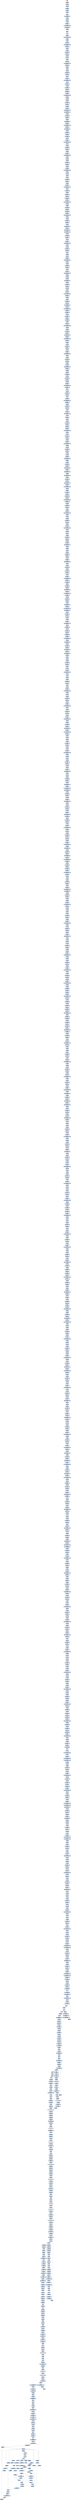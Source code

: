 digraph G {
node[shape=rectangle,style=filled,fillcolor=lightsteelblue,color=lightsteelblue]
bgcolor="transparent"
a0x0041f600cld_[label="start\ncld ",color="lightgrey",fillcolor="orange"];
a0x0041f601call_0x0041f62e[label="0x0041f601\ncall 0x0041f62e"];
a0x0041f62etestl_eax_eax[label="0x0041f62e\ntestl %eax, %eax"];
a0x0041f630jne_0x0041f63a[label="0x0041f630\njne 0x0041f63a"];
a0x0041f632int_0x2cUINT8[label="0x0041f632\nint $0x2c<UINT8>"];
a0x0041f634testl_eax_eax[label="0x0041f634\ntestl %eax, %eax"];
a0x0041f636jns_0x0041f621[label="0x0041f636\njns 0x0041f621"];
a0x0041f621pushl_ebp[label="0x0041f621\npushl %ebp"];
a0x0041f622movl_0x8000UINT32_eax[label="0x0041f622\nmovl $0x8000<UINT32>, %eax"];
a0x0041f627xorl_ecx_ecx[label="0x0041f627\nxorl %ecx, %ecx"];
a0x0041f629jmp_0x0041f655[label="0x0041f629\njmp 0x0041f655"];
a0x0041f655subl_ecx_eax[label="0x0041f655\nsubl %ecx, %eax"];
a0x0041f657movl_0x4esp__ebp[label="0x0041f657\nmovl 0x4(%esp), %ebp"];
a0x0041f65bsubl_0x1e307UINT32_0x4esp_[label="0x0041f65b\nsubl $0x1e307<UINT32>, 0x4(%esp)"];
a0x0041f663subl_0x100UINT32_eax[label="0x0041f663\nsubl $0x100<UINT32>, %eax"];
a0x0041f668jae_0x0041f61f[label="0x0041f668\njae 0x0041f61f"];
a0x0041f61fpopl_ebp[label="0x0041f61f\npopl %ebp"];
a0x0041f620ret[label="0x0041f620\nret"];
a0x004012fftestl_eax_esi[label="0x004012ff\ntestl %eax, %esi"];
a0x00401301movl_0x4112deUINT32__18esp_[label="0x00401301\nmovl $0x4112de<UINT32>, -18(%esp)"];
a0x00401309testl_eax_esi[label="0x00401309\ntestl %eax, %esi"];
a0x0040130bxorw_cx_cx[label="0x0040130b\nxorw %cx, %cx"];
a0x0040130emovl__18esp__edi[label="0x0040130e\nmovl -18(%esp), %edi"];
a0x00401312movl_0xc7d88566UINT32_eax[label="0x00401312\nmovl $0xc7d88566<UINT32>, %eax"];
a0x00401317stosl_eax_es_edi_[label="0x00401317\nstosl %eax, %es:(%edi)"];
a0x00401318xorw_cx_cx[label="0x00401318\nxorw %cx, %cx"];
a0x0040131bxorl_eax_eax[label="0x0040131b\nxorl %eax, %eax"];
a0x0040131dmovb_0x4UINT8_al[label="0x0040131d\nmovb $0x4<UINT8>, %al"];
a0x0040131faddl_eax__18esp_[label="0x0040131f\naddl %eax, -18(%esp)"];
a0x00401323andl_edi_ebx[label="0x00401323\nandl %edi, %ebx"];
a0x00401325andl_ecx_ebx[label="0x00401325\nandl %ecx, %ebx"];
a0x00401327orw_bp_si[label="0x00401327\norw %bp, %si"];
a0x0040132amovl__18esp__edi[label="0x0040132a\nmovl -18(%esp), %edi"];
a0x0040132emovl_0xdee62444UINT32_eax[label="0x0040132e\nmovl $0xdee62444<UINT32>, %eax"];
a0x00401333stosl_eax_es_edi_[label="0x00401333\nstosl %eax, %es:(%edi)"];
a0x00401334andl_ecx_ebx[label="0x00401334\nandl %ecx, %ebx"];
a0x00401336orw_bp_si[label="0x00401336\norw %bp, %si"];
a0x00401339xorl_edx_edx[label="0x00401339\nxorl %edx, %edx"];
a0x0040133bmovb_0x4UINT8_dl[label="0x0040133b\nmovb $0x4<UINT8>, %dl"];
a0x0040133daddl_edx__18esp_[label="0x0040133d\naddl %edx, -18(%esp)"];
a0x00401341orw_bp_si[label="0x00401341\norw %bp, %si"];
a0x00401344movl__18esp__eax[label="0x00401344\nmovl -18(%esp), %eax"];
a0x00401348addl_0x66004102UINT32_eax_[label="0x00401348\naddl $0x66004102<UINT32>, (%eax)"];
a0x0040134exorw_cx_ax[label="0x0040134e\nxorw %cx, %ax"];
a0x00401351rcll_0x2UINT8_eax[label="0x00401351\nrcll $0x2<UINT8>, %eax"];
a0x00401354xorl_ecx_ecx[label="0x00401354\nxorl %ecx, %ecx"];
a0x00401356movb_0x4UINT8_cl[label="0x00401356\nmovb $0x4<UINT8>, %cl"];
a0x00401358addl_ecx__18esp_[label="0x00401358\naddl %ecx, -18(%esp)"];
a0x0040135crcll_0x2UINT8_eax[label="0x0040135c\nrcll $0x2<UINT8>, %eax"];
a0x0040135fmovl__18esp__edx[label="0x0040135f\nmovl -18(%esp), %edx"];
a0x00401363addl_0x548bd885UINT32_edx_[label="0x00401363\naddl $0x548bd885<UINT32>, (%edx)"];
a0x00401369andl_eax_ebx[label="0x00401369\nandl %eax, %ebx"];
a0x0040136bmovsbl_dh_ebx[label="0x0040136b\nmovsbl %dh, %ebx"];
a0x0040136exorl_eax_eax[label="0x0040136e\nxorl %eax, %eax"];
a0x00401370movb_0x4UINT8_al[label="0x00401370\nmovb $0x4<UINT8>, %al"];
a0x00401372addl_eax__18esp_[label="0x00401372\naddl %eax, -18(%esp)"];
a0x00401376movsbl_dh_ebx[label="0x00401376\nmovsbl %dh, %ebx"];
a0x00401379movl__18esp__edx[label="0x00401379\nmovl -18(%esp), %edx"];
a0x0040137daddl_0x281e624UINT32_edx_[label="0x0040137d\naddl $0x281e624<UINT32>, (%edx)"];
a0x00401383sbbl_0x40dbecUINT32_ebx[label="0x00401383\nsbbl $0x40dbec<UINT32>, %ebx"];
a0x00401389xorl_eax_eax[label="0x00401389\nxorl %eax, %eax"];
a0x0040138bmovb_0x4UINT8_al[label="0x0040138b\nmovb $0x4<UINT8>, %al"];
a0x0040138daddl_eax__18esp_[label="0x0040138d\naddl %eax, -18(%esp)"];
a0x00401391subl_ebp_esi[label="0x00401391\nsubl %ebp, %esi"];
a0x00401393testl_0x40fafaUINT32_edx[label="0x00401393\ntestl $0x40fafa<UINT32>, %edx"];
a0x00401399movl__18esp__edi[label="0x00401399\nmovl -18(%esp), %edi"];
a0x0040139dmovl_0x3b90d76bUINT32_eax[label="0x0040139d\nmovl $0x3b90d76b<UINT32>, %eax"];
a0x004013a2stosl_eax_es_edi_[label="0x004013a2\nstosl %eax, %es:(%edi)"];
a0x004013a3testl_0x40fafaUINT32_edx[label="0x004013a3\ntestl $0x40fafa<UINT32>, %edx"];
a0x004013a9xorl_ecx_ecx[label="0x004013a9\nxorl %ecx, %ecx"];
a0x004013abmovb_0x4UINT8_cl[label="0x004013ab\nmovb $0x4<UINT8>, %cl"];
a0x004013adaddl_ecx__18esp_[label="0x004013ad\naddl %ecx, -18(%esp)"];
a0x004013b1shrl_0x2UINT8_edx[label="0x004013b1\nshrl $0x2<UINT8>, %edx"];
a0x004013b4movw_si_cx[label="0x004013b4\nmovw %si, %cx"];
a0x004013b7movl__18esp__eax[label="0x004013b7\nmovl -18(%esp), %eax"];
a0x004013bbmovl_0xe9d23281UINT32_eax_[label="0x004013bb\nmovl $0xe9d23281<UINT32>, (%eax)"];
a0x004013c1movw_si_cx[label="0x004013c1\nmovw %si, %cx"];
a0x004013c4xorl_ecx_ecx[label="0x004013c4\nxorl %ecx, %ecx"];
a0x004013c6movb_0x4UINT8_cl[label="0x004013c6\nmovb $0x4<UINT8>, %cl"];
a0x004013c8addl_ecx__18esp_[label="0x004013c8\naddl %ecx, -18(%esp)"];
a0x004013cctestw_bp_dx[label="0x004013cc\ntestw %bp, %dx"];
a0x004013cfmovl__18esp__ecx[label="0x004013cf\nmovl -18(%esp), %ecx"];
a0x004013d3addl_0xb60f3b92UINT32_ecx_[label="0x004013d3\naddl $0xb60f3b92<UINT32>, (%ecx)"];
a0x004013d9andl_edx_esi[label="0x004013d9\nandl %edx, %esi"];
a0x004013dbtestw_bp_dx[label="0x004013db\ntestw %bp, %dx"];
a0x004013dexorl_eax_eax[label="0x004013de\nxorl %eax, %eax"];
a0x004013e0movb_0x4UINT8_al[label="0x004013e0\nmovb $0x4<UINT8>, %al"];
a0x004013e2addl_eax__18esp_[label="0x004013e2\naddl %eax, -18(%esp)"];
a0x004013e6testw_bp_dx[label="0x004013e6\ntestw %bp, %dx"];
a0x004013e9movl__18esp__ecx[label="0x004013e9\nmovl -18(%esp), %ecx"];
a0x004013edmovl_0x33f523dcUINT32_ecx_[label="0x004013ed\nmovl $0x33f523dc<UINT32>, (%ecx)"];
a0x004013f3testw_ax_bx[label="0x004013f3\ntestw %ax, %bx"];
a0x004013f6addw_bp_bx[label="0x004013f6\naddw %bp, %bx"];
a0x004013f9orw_ax_ax[label="0x004013f9\norw %ax, %ax"];
a0x004013fcxorl_ecx_ecx[label="0x004013fc\nxorl %ecx, %ecx"];
a0x004013femovb_0x4UINT8_cl[label="0x004013fe\nmovb $0x4<UINT8>, %cl"];
a0x00401400addl_ecx__18esp_[label="0x00401400\naddl %ecx, -18(%esp)"];
a0x00401404addw_bp_bx[label="0x00401404\naddw %bp, %bx"];
a0x00401407movl__18esp__ebx[label="0x00401407\nmovl -18(%esp), %ebx"];
a0x0040140baddl_0x104b2d2UINT32_ebx_[label="0x0040140b\naddl $0x104b2d2<UINT32>, (%ebx)"];
a0x00401411orw_ax_ax[label="0x00401411\norw %ax, %ax"];
a0x00401414leal_0x40feebedi__edi[label="0x00401414\nleal 0x40feeb(%edi), %edi"];
a0x0040141axorl_ecx_ecx[label="0x0040141a\nxorl %ecx, %ecx"];
a0x0040141cmovb_0x4UINT8_cl[label="0x0040141c\nmovb $0x4<UINT8>, %cl"];
a0x0040141eaddl_ecx__18esp_[label="0x0040141e\naddl %ecx, -18(%esp)"];
a0x00401422leal_0x40feebedi__edi[label="0x00401422\nleal 0x40feeb(%edi), %edi"];
a0x00401428movl__18esp__eax[label="0x00401428\nmovl -18(%esp), %eax"];
a0x0040142caddl_0x23e62454UINT32_eax_[label="0x0040142c\naddl $0x23e62454<UINT32>, (%eax)"];
a0x00401432testl_ebp_ebp[label="0x00401432\ntestl %ebp, %ebp"];
a0x00401434xorl_eax_eax[label="0x00401434\nxorl %eax, %eax"];
a0x00401436movb_0x4UINT8_al[label="0x00401436\nmovb $0x4<UINT8>, %al"];
a0x00401438addl_eax__18esp_[label="0x00401438\naddl %eax, -18(%esp)"];
a0x0040143cshll_0x2UINT8_ecx[label="0x0040143c\nshll $0x2<UINT8>, %ecx"];
a0x0040143fmovl__18esp__eax[label="0x0040143f\nmovl -18(%esp), %eax"];
a0x00401443addl_0x244c8bf5UINT32_eax_[label="0x00401443\naddl $0x244c8bf5<UINT32>, (%eax)"];
a0x00401449addw_bp_si[label="0x00401449\naddw %bp, %si"];
a0x0040144cxorl_ebx_ebx[label="0x0040144c\nxorl %ebx, %ebx"];
a0x0040144emovb_0x4UINT8_bl[label="0x0040144e\nmovb $0x4<UINT8>, %bl"];
a0x00401450addl_ebx__18esp_[label="0x00401450\naddl %ebx, -18(%esp)"];
a0x00401454andw_ax_ax[label="0x00401454\nandw %ax, %ax"];
a0x00401457shldl_0x3UINT8_ecx_eax[label="0x00401457\nshldl $0x3<UINT8>, %ecx, %eax"];
a0x0040145bmovl__18esp__ebx[label="0x0040145b\nmovl -18(%esp), %ebx"];
a0x0040145faddl_0x181e6UINT32_ebx_[label="0x0040145f\naddl $0x181e6<UINT32>, (%ebx)"];
a0x00401465shldl_0x3UINT8_ecx_eax[label="0x00401465\nshldl $0x3<UINT8>, %ecx, %eax"];
a0x00401469xorl_eax_eax[label="0x00401469\nxorl %eax, %eax"];
a0x0040146bmovb_0x4UINT8_al[label="0x0040146b\nmovb $0x4<UINT8>, %al"];
a0x0040146daddl_eax__18esp_[label="0x0040146d\naddl %eax, -18(%esp)"];
a0x00401471orw_bp_ax[label="0x00401471\norw %bp, %ax"];
a0x00401474movl__18esp__ecx[label="0x00401474\nmovl -18(%esp), %ecx"];
a0x00401478orl_0x331ee0b8UINT32_ecx_[label="0x00401478\norl $0x331ee0b8<UINT32>, (%ecx)"];
a0x0040147eandw_dx_dx[label="0x0040147e\nandw %dx, %dx"];
a0x00401481xorl_ecx_ecx[label="0x00401481\nxorl %ecx, %ecx"];
a0x00401483movb_0x4UINT8_cl[label="0x00401483\nmovb $0x4<UINT8>, %cl"];
a0x00401485addl_ecx__18esp_[label="0x00401485\naddl %ecx, -18(%esp)"];
a0x00401489negl_edi[label="0x00401489\nnegl %edi"];
a0x0040148bandl_ebx_edi[label="0x0040148b\nandl %ebx, %edi"];
a0x0040148dandw_di_di[label="0x0040148d\nandw %di, %di"];
a0x00401490movl__18esp__ebx[label="0x00401490\nmovl -18(%esp), %ebx"];
a0x00401494addl_0x2eb83faUINT32_ebx_[label="0x00401494\naddl $0x2eb83fa<UINT32>, (%ebx)"];
a0x0040149aandl_ebx_edi[label="0x0040149a\nandl %ebx, %edi"];
a0x0040149cxorl_ecx_ecx[label="0x0040149c\nxorl %ecx, %ecx"];
a0x0040149emovb_0x4UINT8_cl[label="0x0040149e\nmovb $0x4<UINT8>, %cl"];
a0x004014a0addl_ecx__18esp_[label="0x004014a0\naddl %ecx, -18(%esp)"];
a0x004014a4andw_di_di[label="0x004014a4\nandw %di, %di"];
a0x004014a7movl__18esp__ecx[label="0x004014a7\nmovl -18(%esp), %ecx"];
a0x004014abaddl_0x4b0c033UINT32_ecx_[label="0x004014ab\naddl $0x4b0c033<UINT32>, (%ecx)"];
a0x004014b1testl_ebp_esi[label="0x004014b1\ntestl %ebp, %esi"];
a0x004014b3movsbl_dl_edx[label="0x004014b3\nmovsbl %dl, %edx"];
a0x004014b6andl_ebx_esi[label="0x004014b6\nandl %ebx, %esi"];
a0x004014b8xorl_0x40f8ecUINT32_ecx[label="0x004014b8\nxorl $0x40f8ec<UINT32>, %ecx"];
a0x004014bexorl_eax_eax[label="0x004014be\nxorl %eax, %eax"];
a0x004014c0movb_0x4UINT8_al[label="0x004014c0\nmovb $0x4<UINT8>, %al"];
a0x004014c2addl_eax__18esp_[label="0x004014c2\naddl %eax, -18(%esp)"];
a0x004014c6movsbl_dl_edx[label="0x004014c6\nmovsbl %dl, %edx"];
a0x004014c9andl_ebx_esi[label="0x004014c9\nandl %ebx, %esi"];
a0x004014cbmovl__18esp__edi[label="0x004014cb\nmovl -18(%esp), %edi"];
a0x004014cfmovl_0xe6244401UINT32_eax[label="0x004014cf\nmovl $0xe6244401<UINT32>, %eax"];
a0x004014d4stosl_eax_es_edi_[label="0x004014d4\nstosl %eax, %es:(%edi)"];
a0x004014d5andl_ebx_esi[label="0x004014d5\nandl %ebx, %esi"];
a0x004014d7xorl_ecx_ecx[label="0x004014d7\nxorl %ecx, %ecx"];
a0x004014d9movb_0x4UINT8_cl[label="0x004014d9\nmovb $0x4<UINT8>, %cl"];
a0x004014dbaddl_ecx__18esp_[label="0x004014db\naddl %ecx, -18(%esp)"];
a0x004014dfxorl_0x40f8ecUINT32_ecx[label="0x004014df\nxorl $0x40f8ec<UINT32>, %ecx"];
a0x004014e5movl__18esp__ebx[label="0x004014e5\nmovl -18(%esp), %ebx"];
a0x004014e9addl_0x8b02eb83UINT32_ebx_[label="0x004014e9\naddl $0x8b02eb83<UINT32>, (%ebx)"];
a0x004014efrcll_0x2UINT8_ecx[label="0x004014ef\nrcll $0x2<UINT8>, %ecx"];
a0x004014f2rorl_0x2UINT8_ecx[label="0x004014f2\nrorl $0x2<UINT8>, %ecx"];
a0x004014f5xorl_ebx_ebx[label="0x004014f5\nxorl %ebx, %ebx"];
a0x004014f7movb_0x4UINT8_bl[label="0x004014f7\nmovb $0x4<UINT8>, %bl"];
a0x004014f9addl_ebx__18esp_[label="0x004014f9\naddl %ebx, -18(%esp)"];
a0x004014fdrorl_0x2UINT8_ecx[label="0x004014fd\nrorl $0x2<UINT8>, %ecx"];
a0x00401500testw_si_bp[label="0x00401500\ntestw %si, %bp"];
a0x00401503movl__18esp__ebx[label="0x00401503\nmovl -18(%esp), %ebx"];
a0x00401507addl_0x81e62444UINT32_ebx_[label="0x00401507\naddl $0x81e62444<UINT32>, (%ebx)"];
a0x0040150dtestw_si_bp[label="0x0040150d\ntestw %si, %bp"];
a0x00401510xorl_edx_edx[label="0x00401510\nxorl %edx, %edx"];
a0x00401512movb_0x4UINT8_dl[label="0x00401512\nmovb $0x4<UINT8>, %dl"];
a0x00401514addl_edx__18esp_[label="0x00401514\naddl %edx, -18(%esp)"];
a0x00401518xorl_0x40fce8UINT32_ebx[label="0x00401518\nxorl $0x40fce8<UINT32>, %ebx"];
a0x0040151emovl__18esp__edi[label="0x0040151e\nmovl -18(%esp), %edi"];
a0x00401522movl_0x50004000UINT32_eax[label="0x00401522\nmovl $0x50004000<UINT32>, %eax"];
a0x00401527stosl_eax_es_edi_[label="0x00401527\nstosl %eax, %es:(%edi)"];
a0x00401528xorl_edi_ebp[label="0x00401528\nxorl %edi, %ebp"];
a0x0040152axorl_ecx_ecx[label="0x0040152a\nxorl %ecx, %ecx"];
a0x0040152cmovb_0x4UINT8_cl[label="0x0040152c\nmovb $0x4<UINT8>, %cl"];
a0x0040152eaddl_ecx__18esp_[label="0x0040152e\naddl %ecx, -18(%esp)"];
a0x00401532addw_si_ax[label="0x00401532\naddw %si, %ax"];
a0x00401535movl__18esp__ebx[label="0x00401535\nmovl -18(%esp), %ebx"];
a0x00401539orl_0xce8566baUINT32_ebx_[label="0x00401539\norl $0xce8566ba<UINT32>, (%ebx)"];
a0x0040153faddw_dx_bx[label="0x0040153f\naddw %dx, %bx"];
a0x00401542xorl_eax_eax[label="0x00401542\nxorl %eax, %eax"];
a0x00401544movb_0x4UINT8_al[label="0x00401544\nmovb $0x4<UINT8>, %al"];
a0x00401546addl_eax__18esp_[label="0x00401546\naddl %eax, -18(%esp)"];
a0x0040154amovl_edx_esi[label="0x0040154a\nmovl %edx, %esi"];
a0x0040154cmovl__18esp__edi[label="0x0040154c\nmovl -18(%esp), %edi"];
a0x00401550movl_0x4b0c033UINT32_eax[label="0x00401550\nmovl $0x4b0c033<UINT32>, %eax"];
a0x00401555stosl_eax_es_edi_[label="0x00401555\nstosl %eax, %es:(%edi)"];
a0x00401556andl_edx_ebp[label="0x00401556\nandl %edx, %ebp"];
a0x00401558andl_ebp_ebp[label="0x00401558\nandl %ebp, %ebp"];
a0x0040155asbbl_0x2UINT8_eax[label="0x0040155a\nsbbl $0x2<UINT8>, %eax"];
a0x0040155dxorl_eax_eax[label="0x0040155d\nxorl %eax, %eax"];
a0x0040155fmovb_0x4UINT8_al[label="0x0040155f\nmovb $0x4<UINT8>, %al"];
a0x00401561addl_eax__18esp_[label="0x00401561\naddl %eax, -18(%esp)"];
a0x00401565andl_ebp_ebp[label="0x00401565\nandl %ebp, %ebp"];
a0x00401567movl__18esp__ecx[label="0x00401567\nmovl -18(%esp), %ecx"];
a0x0040156baddl_0xe6244401UINT32_ecx_[label="0x0040156b\naddl $0xe6244401<UINT32>, (%ecx)"];
a0x00401571sbbl_0x2UINT8_eax[label="0x00401571\nsbbl $0x2<UINT8>, %eax"];
a0x00401574orw_si_bx[label="0x00401574\norw %si, %bx"];
a0x00401577xorl_ecx_ecx[label="0x00401577\nxorl %ecx, %ecx"];
a0x00401579movb_0x4UINT8_cl[label="0x00401579\nmovb $0x4<UINT8>, %cl"];
a0x0040157baddl_ecx__18esp_[label="0x0040157b\naddl %ecx, -18(%esp)"];
a0x0040157forw_si_bx[label="0x0040157f\norw %si, %bx"];
a0x00401582movl__18esp__ebx[label="0x00401582\nmovl -18(%esp), %ebx"];
a0x00401586addl_0x548bfb0bUINT32_ebx_[label="0x00401586\naddl $0x548bfb0b<UINT32>, (%ebx)"];
a0x0040158crcll_0x2UINT8_esi[label="0x0040158c\nrcll $0x2<UINT8>, %esi"];
a0x0040158fxorl_ebx_ebx[label="0x0040158f\nxorl %ebx, %ebx"];
a0x00401591movb_0x4UINT8_bl[label="0x00401591\nmovb $0x4<UINT8>, %bl"];
a0x00401593addl_ebx__18esp_[label="0x00401593\naddl %ebx, -18(%esp)"];
a0x00401597subw_si_dx[label="0x00401597\nsubw %si, %dx"];
a0x0040159amovl__18esp__edx[label="0x0040159a\nmovl -18(%esp), %edx"];
a0x0040159eorl_0x281e624UINT32_edx_[label="0x0040159e\norl $0x281e624<UINT32>, (%edx)"];
a0x004015a4orw_ax_bx[label="0x004015a4\norw %ax, %bx"];
a0x004015a7leal_0x2ebp__ebp[label="0x004015a7\nleal 0x2(%ebp), %ebp"];
a0x004015aamovw_di_bp[label="0x004015aa\nmovw %di, %bp"];
a0x004015adxorl_eax_eax[label="0x004015ad\nxorl %eax, %eax"];
a0x004015afmovb_0x4UINT8_al[label="0x004015af\nmovb $0x4<UINT8>, %al"];
a0x004015b1addl_eax__18esp_[label="0x004015b1\naddl %eax, -18(%esp)"];
a0x004015b5leal_0x2ebp__ebp[label="0x004015b5\nleal 0x2(%ebp), %ebp"];
a0x004015b8movl__18esp__ecx[label="0x004015b8\nmovl -18(%esp), %ecx"];
a0x004015bcaddl_0x18705f09UINT32_ecx_[label="0x004015bc\naddl $0x18705f09<UINT32>, (%ecx)"];
a0x004015c2movw_di_bp[label="0x004015c2\nmovw %di, %bp"];
a0x004015c5xorl_ecx_ecx[label="0x004015c5\nxorl %ecx, %ecx"];
a0x004015c7movb_0x4UINT8_cl[label="0x004015c7\nmovb $0x4<UINT8>, %cl"];
a0x004015c9addl_ecx__18esp_[label="0x004015c9\naddl %ecx, -18(%esp)"];
a0x004015cdandl_ebx_esi[label="0x004015cd\nandl %ebx, %esi"];
a0x004015cfmovl__18esp__ecx[label="0x004015cf\nmovl -18(%esp), %ecx"];
a0x004015d3addl_0x984a3281UINT32_ecx_[label="0x004015d3\naddl $0x984a3281<UINT32>, (%ecx)"];
a0x004015d9andl_edi_ecx[label="0x004015d9\nandl %edi, %ecx"];
a0x004015dbxorl_ebx_ebx[label="0x004015db\nxorl %ebx, %ebx"];
a0x004015ddmovb_0x4UINT8_bl[label="0x004015dd\nmovb $0x4<UINT8>, %bl"];
a0x004015dfaddl_ebx__18esp_[label="0x004015df\naddl %ebx, -18(%esp)"];
a0x004015e3xorl_ebp_ecx[label="0x004015e3\nxorl %ebp, %ecx"];
a0x004015e5movzbl_bl_ecx[label="0x004015e5\nmovzbl %bl, %ecx"];
a0x004015e8movl__18esp__edx[label="0x004015e8\nmovl -18(%esp), %edx"];
a0x004015ecorl_0xdf815adaUINT32_edx_[label="0x004015ec\norl $0xdf815ada<UINT32>, (%edx)"];
a0x004015f2movzbl_bl_ecx[label="0x004015f2\nmovzbl %bl, %ecx"];
a0x004015f5xorl_edx_edx[label="0x004015f5\nxorl %edx, %edx"];
a0x004015f7movb_0x4UINT8_dl[label="0x004015f7\nmovb $0x4<UINT8>, %dl"];
a0x004015f9addl_edx__18esp_[label="0x004015f9\naddl %edx, -18(%esp)"];
a0x004015fdshldl_0x3UINT8_ebx_eax[label="0x004015fd\nshldl $0x3<UINT8>, %ebx, %eax"];
a0x00401601movl__18esp__edx[label="0x00401601\nmovl -18(%esp), %edx"];
a0x00401605addl_0x40f8fbUINT32_edx_[label="0x00401605\naddl $0x40f8fb<UINT32>, (%edx)"];
a0x0040160baddl_eax_edx[label="0x0040160b\naddl %eax, %edx"];
a0x0040160dmovl_0x40dd79UINT32_ecx[label="0x0040160d\nmovl $0x40dd79<UINT32>, %ecx"];
a0x00401612xorl_edx_edx[label="0x00401612\nxorl %edx, %edx"];
a0x00401614movb_0x4UINT8_dl[label="0x00401614\nmovb $0x4<UINT8>, %dl"];
a0x00401616addl_edx__18esp_[label="0x00401616\naddl %edx, -18(%esp)"];
a0x0040161amovl_0x40dd79UINT32_ecx[label="0x0040161a\nmovl $0x40dd79<UINT32>, %ecx"];
a0x0040161fmovl__18esp__ebx[label="0x0040161f\nmovl -18(%esp), %ebx"];
a0x00401623movl_0x4b2d233UINT32_ebx_[label="0x00401623\nmovl $0x4b2d233<UINT32>, (%ebx)"];
a0x00401629addl_eax_edx[label="0x00401629\naddl %eax, %edx"];
a0x0040162bxorl_edx_edx[label="0x0040162b\nxorl %edx, %edx"];
a0x0040162dmovb_0x4UINT8_dl[label="0x0040162d\nmovb $0x4<UINT8>, %dl"];
a0x0040162faddl_edx__18esp_[label="0x0040162f\naddl %edx, -18(%esp)"];
a0x00401633leal_0x40f969ebp__edx[label="0x00401633\nleal 0x40f969(%ebp), %edx"];
a0x00401639movl__18esp__ebx[label="0x00401639\nmovl -18(%esp), %ebx"];
a0x0040163daddl_0xe6245401UINT32_ebx_[label="0x0040163d\naddl $0xe6245401<UINT32>, (%ebx)"];
a0x00401643leal_0x40dcebedi__ebx[label="0x00401643\nleal 0x40dceb(%edi), %ebx"];
a0x00401649xorl_edx_edx[label="0x00401649\nxorl %edx, %edx"];
a0x0040164bmovb_0x4UINT8_dl[label="0x0040164b\nmovb $0x4<UINT8>, %dl"];
a0x0040164daddl_edx__18esp_[label="0x0040164d\naddl %edx, -18(%esp)"];
a0x00401651addw_bp_cx[label="0x00401651\naddw %bp, %cx"];
a0x00401654movl__18esp__ecx[label="0x00401654\nmovl -18(%esp), %ecx"];
a0x00401658addl_0x8b027b8dUINT32_ecx_[label="0x00401658\naddl $0x8b027b8d<UINT32>, (%ecx)"];
a0x0040165etestw_bx_dx[label="0x0040165e\ntestw %bx, %dx"];
a0x00401661xorl_edi_edi[label="0x00401661\nxorl %edi, %edi"];
a0x00401663xorl_edx_edx[label="0x00401663\nxorl %edx, %edx"];
a0x00401665movb_0x4UINT8_dl[label="0x00401665\nmovb $0x4<UINT8>, %dl"];
a0x00401667addl_edx__18esp_[label="0x00401667\naddl %edx, -18(%esp)"];
a0x0040166bxorl_edi_edi[label="0x0040166b\nxorl %edi, %edi"];
a0x0040166dmovl__18esp__edx[label="0x0040166d\nmovl -18(%esp), %edx"];
a0x00401671addl_0x81e6245cUINT32_edx_[label="0x00401671\naddl $0x81e6245c<UINT32>, (%edx)"];
a0x00401677andw_di_bp[label="0x00401677\nandw %di, %bp"];
a0x0040167amovzbl_bh_ebx[label="0x0040167a\nmovzbl %bh, %ebx"];
a0x0040167dsubw_bp_si[label="0x0040167d\nsubw %bp, %si"];
a0x00401680xorl_eax_eax[label="0x00401680\nxorl %eax, %eax"];
a0x00401682movb_0x4UINT8_al[label="0x00401682\nmovb $0x4<UINT8>, %al"];
a0x00401684addl_eax__18esp_[label="0x00401684\naddl %eax, -18(%esp)"];
a0x00401688movzbl_bh_ebx[label="0x00401688\nmovzbl %bh, %ebx"];
a0x0040168bmovl__18esp__edx[label="0x0040168b\nmovl -18(%esp), %edx"];
a0x0040168faddl_0x2e803UINT32_edx_[label="0x0040168f\naddl $0x2e803<UINT32>, (%edx)"];
a0x00401695subw_bp_si[label="0x00401695\nsubw %bp, %si"];
a0x00401698andw_bp_di[label="0x00401698\nandw %bp, %di"];
a0x0040169bandw_cx_si[label="0x0040169b\nandw %cx, %si"];
a0x0040169exorl_ebx_ebx[label="0x0040169e\nxorl %ebx, %ebx"];
a0x004016a0movb_0x4UINT8_bl[label="0x004016a0\nmovb $0x4<UINT8>, %bl"];
a0x004016a2addl_ebx__18esp_[label="0x004016a2\naddl %ebx, -18(%esp)"];
a0x004016a6andw_bp_di[label="0x004016a6\nandw %bp, %di"];
a0x004016a9movl__18esp__ebx[label="0x004016a9\nmovl -18(%esp), %ebx"];
a0x004016adaddl_0xfeaf700UINT32_ebx_[label="0x004016ad\naddl $0xfeaf700<UINT32>, (%ebx)"];
a0x004016b3andw_cx_si[label="0x004016b3\nandw %cx, %si"];
a0x004016b6xorw_bx_dx[label="0x004016b6\nxorw %bx, %dx"];
a0x004016b9sbbl_0x2UINT8_ebp[label="0x004016b9\nsbbl $0x2<UINT8>, %ebp"];
a0x004016bcxorl_edx_edx[label="0x004016bc\nxorl %edx, %edx"];
a0x004016bemovb_0x4UINT8_dl[label="0x004016be\nmovb $0x4<UINT8>, %dl"];
a0x004016c0addl_edx__18esp_[label="0x004016c0\naddl %edx, -18(%esp)"];
a0x004016c4xorw_bx_dx[label="0x004016c4\nxorw %bx, %dx"];
a0x004016c7movl__18esp__edi[label="0x004016c7\nmovl -18(%esp), %edi"];
a0x004016cbmovl_0xc10bdbbeUINT32_eax[label="0x004016cb\nmovl $0xc10bdbbe<UINT32>, %eax"];
a0x004016d0stosl_eax_es_edi_[label="0x004016d0\nstosl %eax, %es:(%edi)"];
a0x004016d1sbbl_0x2UINT8_ebp[label="0x004016d1\nsbbl $0x2<UINT8>, %ebp"];
a0x004016d4xorl_eax_eax[label="0x004016d4\nxorl %eax, %eax"];
a0x004016d6movb_0x4UINT8_al[label="0x004016d6\nmovb $0x4<UINT8>, %al"];
a0x004016d8addl_eax__18esp_[label="0x004016d8\naddl %eax, -18(%esp)"];
a0x004016dcshrdl_0x3UINT8_ebp_eax[label="0x004016dc\nshrdl $0x3<UINT8>, %ebp, %eax"];
a0x004016e0movl__18esp__edx[label="0x004016e0\nmovl -18(%esp), %edx"];
a0x004016e4movl_0x4b2d233UINT32_edx_[label="0x004016e4\nmovl $0x4b2d233<UINT32>, (%edx)"];
a0x004016earcll_0x2UINT8_esi[label="0x004016ea\nrcll $0x2<UINT8>, %esi"];
a0x004016edxorl_ecx_ecx[label="0x004016ed\nxorl %ecx, %ecx"];
a0x004016efmovb_0x4UINT8_cl[label="0x004016ef\nmovb $0x4<UINT8>, %cl"];
a0x004016f1addl_ecx__18esp_[label="0x004016f1\naddl %ecx, -18(%esp)"];
a0x004016f5addw_si_bx[label="0x004016f5\naddw %si, %bx"];
a0x004016f8addl_0x40f96aUINT32_ecx[label="0x004016f8\naddl $0x40f96a<UINT32>, %ecx"];
a0x004016femovl__18esp__edx[label="0x004016fe\nmovl -18(%esp), %edx"];
a0x00401702addl_0xe6245401UINT32_edx_[label="0x00401702\naddl $0xe6245401<UINT32>, (%edx)"];
a0x00401708addl_0x40f96aUINT32_ecx[label="0x00401708\naddl $0x40f96a<UINT32>, %ecx"];
a0x0040170exorl_ebx_ebx[label="0x0040170e\nxorl %ebx, %ebx"];
a0x00401710movb_0x4UINT8_bl[label="0x00401710\nmovb $0x4<UINT8>, %bl"];
a0x00401712addl_ebx__18esp_[label="0x00401712\naddl %ebx, -18(%esp)"];
a0x00401716imull_ebx_eax[label="0x00401716\nimull %ebx, %eax"];
a0x00401718orl_ebp_edi[label="0x00401718\norl %ebp, %edi"];
a0x0040171amovl__18esp__ecx[label="0x0040171a\nmovl -18(%esp), %ecx"];
a0x0040171eaddl_0xbdbbe0fUINT32_ecx_[label="0x0040171e\naddl $0xbdbbe0f<UINT32>, (%ecx)"];
a0x00401724orl_ebp_edi[label="0x00401724\norl %ebp, %edi"];
a0x00401726leal_0x40f969ebp__edx[label="0x00401726\nleal 0x40f969(%ebp), %edx"];
a0x0040172cxorl_edx_edx[label="0x0040172c\nxorl %edx, %edx"];
a0x0040172emovb_0x4UINT8_dl[label="0x0040172e\nmovb $0x4<UINT8>, %dl"];
a0x00401730addl_edx__18esp_[label="0x00401730\naddl %edx, -18(%esp)"];
a0x00401734leal_0x40f969ebp__edx[label="0x00401734\nleal 0x40f969(%ebp), %edx"];
a0x0040173amovl__18esp__ebx[label="0x0040173a\nmovl -18(%esp), %ebx"];
a0x0040173eaddl_0x245c8bc1UINT32_ebx_[label="0x0040173e\naddl $0x245c8bc1<UINT32>, (%ebx)"];
a0x00401744xorl_edx_ebp[label="0x00401744\nxorl %edx, %ebp"];
a0x00401746xorl_0x40f8ecUINT32_ecx[label="0x00401746\nxorl $0x40f8ec<UINT32>, %ecx"];
a0x0040174cxorl_ecx_ecx[label="0x0040174c\nxorl %ecx, %ecx"];
a0x0040174emovb_0x4UINT8_cl[label="0x0040174e\nmovb $0x4<UINT8>, %cl"];
a0x00401750addl_ecx__18esp_[label="0x00401750\naddl %ecx, -18(%esp)"];
a0x00401754xorl_0x40f8ecUINT32_ecx[label="0x00401754\nxorl $0x40f8ec<UINT32>, %ecx"];
a0x0040175amovl__18esp__ebx[label="0x0040175a\nmovl -18(%esp), %ebx"];
a0x0040175eorl_0x70381e6UINT32_ebx_[label="0x0040175e\norl $0x70381e6<UINT32>, (%ebx)"];
a0x00401764movsbl_dh_eax[label="0x00401764\nmovsbl %dh, %eax"];
a0x00401767subw_bp_di[label="0x00401767\nsubw %bp, %di"];
a0x0040176axorl_edx_edi[label="0x0040176a\nxorl %edx, %edi"];
a0x0040176cxorl_ebx_ebx[label="0x0040176c\nxorl %ebx, %ebx"];
a0x0040176emovb_0x4UINT8_bl[label="0x0040176e\nmovb $0x4<UINT8>, %bl"];
a0x00401770addl_ebx__18esp_[label="0x00401770\naddl %ebx, -18(%esp)"];
a0x00401774subw_bp_di[label="0x00401774\nsubw %bp, %di"];
a0x00401777xorl_edx_edi[label="0x00401777\nxorl %edx, %edi"];
a0x00401779movl__18esp__ecx[label="0x00401779\nmovl -18(%esp), %ecx"];
a0x0040177daddl_0x81e1f810UINT32_ecx_[label="0x0040177d\naddl $0x81e1f810<UINT32>, (%ecx)"];
a0x00401783xorl_edx_edi[label="0x00401783\nxorl %edx, %edi"];
a0x00401785subw_si_si[label="0x00401785\nsubw %si, %si"];
a0x00401788testw_bp_ax[label="0x00401788\ntestw %bp, %ax"];
a0x0040178bxorl_ebx_ebx[label="0x0040178b\nxorl %ebx, %ebx"];
a0x0040178dmovb_0x4UINT8_bl[label="0x0040178d\nmovb $0x4<UINT8>, %bl"];
a0x0040178faddl_ebx__18esp_[label="0x0040178f\naddl %ebx, -18(%esp)"];
a0x00401793subw_si_si[label="0x00401793\nsubw %si, %si"];
a0x00401796testw_bp_ax[label="0x00401796\ntestw %bp, %ax"];
a0x00401799movl__18esp__ecx[label="0x00401799\nmovl -18(%esp), %ecx"];
a0x0040179dmovl_0xf1fb0733UINT32_ecx_[label="0x0040179d\nmovl $0xf1fb0733<UINT32>, (%ecx)"];
a0x004017a3testw_bp_ax[label="0x004017a3\ntestw %bp, %ax"];
a0x004017a6andw_ax_ax[label="0x004017a6\nandw %ax, %ax"];
a0x004017a9xorl_ebx_ebx[label="0x004017a9\nxorl %ebx, %ebx"];
a0x004017abmovb_0x4UINT8_bl[label="0x004017ab\nmovb $0x4<UINT8>, %bl"];
a0x004017adaddl_ebx__18esp_[label="0x004017ad\naddl %ebx, -18(%esp)"];
a0x004017b1andw_ax_ax[label="0x004017b1\nandw %ax, %ax"];
a0x004017b4movl__18esp__ebx[label="0x004017b4\nmovl -18(%esp), %ebx"];
a0x004017b8movl_0x66c10bd0UINT32_ebx_[label="0x004017b8\nmovl $0x66c10bd0<UINT32>, (%ebx)"];
a0x004017beaddw_si_dx[label="0x004017be\naddw %si, %dx"];
a0x004017c1xorl_eax_eax[label="0x004017c1\nxorl %eax, %eax"];
a0x004017c3movb_0x4UINT8_al[label="0x004017c3\nmovb $0x4<UINT8>, %al"];
a0x004017c5addl_eax__18esp_[label="0x004017c5\naddl %eax, -18(%esp)"];
a0x004017c9addw_bp_bp[label="0x004017c9\naddw %bp, %bp"];
a0x004017ccmovl__18esp__ecx[label="0x004017cc\nmovl -18(%esp), %ecx"];
a0x004017d0addl_0xc933c933UINT32_ecx_[label="0x004017d0\naddl $0xc933c933<UINT32>, (%ecx)"];
a0x004017d6subl_esi_edi[label="0x004017d6\nsubl %esi, %edi"];
a0x004017d8xorl_edx_edx[label="0x004017d8\nxorl %edx, %edx"];
a0x004017damovb_0x4UINT8_dl[label="0x004017da\nmovb $0x4<UINT8>, %dl"];
a0x004017dcaddl_edx__18esp_[label="0x004017dc\naddl %edx, -18(%esp)"];
a0x004017e0movl_0x40dd79UINT32_ecx[label="0x004017e0\nmovl $0x40dd79<UINT32>, %ecx"];
a0x004017e5movl__18esp__edi[label="0x004017e5\nmovl -18(%esp), %edi"];
a0x004017e9movl_0x4c0104b1UINT32_eax[label="0x004017e9\nmovl $0x4c0104b1<UINT32>, %eax"];
a0x004017eestosl_eax_es_edi_[label="0x004017ee\nstosl %eax, %es:(%edi)"];
a0x004017eftestl_esi_edi[label="0x004017ef\ntestl %esi, %edi"];
a0x004017f1xorl_esi_ebx[label="0x004017f1\nxorl %esi, %ebx"];
a0x004017f3addw_bp_bx[label="0x004017f3\naddw %bp, %bx"];
a0x004017f6xorl_edx_edx[label="0x004017f6\nxorl %edx, %edx"];
a0x004017f8movb_0x4UINT8_dl[label="0x004017f8\nmovb $0x4<UINT8>, %dl"];
a0x004017faaddl_edx__18esp_[label="0x004017fa\naddl %edx, -18(%esp)"];
a0x004017fexorl_esi_ebx[label="0x004017fe\nxorl %esi, %ebx"];
a0x00401800addw_bp_bx[label="0x00401800\naddw %bp, %bx"];
a0x00401803movl__18esp__eax[label="0x00401803\nmovl -18(%esp), %eax"];
a0x00401807addl_0x3366e624UINT32_eax_[label="0x00401807\naddl $0x3366e624<UINT32>, (%eax)"];
a0x0040180daddw_bp_bx[label="0x0040180d\naddw %bp, %bx"];
a0x00401810movl_edx_ecx[label="0x00401810\nmovl %edx, %ecx"];
a0x00401812addw_cx_di[label="0x00401812\naddw %cx, %di"];
a0x00401815xorl_ebx_ebx[label="0x00401815\nxorl %ebx, %ebx"];
a0x00401817movb_0x4UINT8_bl[label="0x00401817\nmovb $0x4<UINT8>, %bl"];
a0x00401819addl_ebx__18esp_[label="0x00401819\naddl %ebx, -18(%esp)"];
a0x0040181dmovl_edx_ecx[label="0x0040181d\nmovl %edx, %ecx"];
a0x0040181faddw_cx_di[label="0x0040181f\naddw %cx, %di"];
a0x00401822movl__18esp__ebx[label="0x00401822\nmovl -18(%esp), %ebx"];
a0x00401826orl_0x8bf78bc9UINT32_ebx_[label="0x00401826\norl $0x8bf78bc9<UINT32>, (%ebx)"];
a0x0040182caddw_cx_di[label="0x0040182c\naddw %cx, %di"];
a0x0040182fxorl_ecx_edi[label="0x0040182f\nxorl %ecx, %edi"];
a0x00401831xorl_eax_eax[label="0x00401831\nxorl %eax, %eax"];
a0x00401833movb_0x4UINT8_al[label="0x00401833\nmovb $0x4<UINT8>, %al"];
a0x00401835addl_eax__18esp_[label="0x00401835\naddl %eax, -18(%esp)"];
a0x00401839xorl_ecx_edi[label="0x00401839\nxorl %ecx, %edi"];
a0x0040183baddl_0x40d8edUINT32_eax[label="0x0040183b\naddl $0x40d8ed<UINT32>, %eax"];
a0x00401841movl__18esp__ecx[label="0x00401841\nmovl -18(%esp), %ecx"];
a0x00401845movl_0x81e6244cUINT32_ecx_[label="0x00401845\nmovl $0x81e6244c<UINT32>, (%ecx)"];
a0x0040184baddl_0x40d8edUINT32_eax[label="0x0040184b\naddl $0x40d8ed<UINT32>, %eax"];
a0x00401851xorl_ecx_ecx[label="0x00401851\nxorl %ecx, %ecx"];
a0x00401853movb_0x4UINT8_cl[label="0x00401853\nmovb $0x4<UINT8>, %cl"];
a0x00401855addl_ecx__18esp_[label="0x00401855\naddl %ecx, -18(%esp)"];
a0x00401859movl_edi_eax[label="0x00401859\nmovl %edi, %eax"];
a0x0040185bmovl__18esp__eax[label="0x0040185b\nmovl -18(%esp), %eax"];
a0x0040185forl_0xc0831001UINT32_eax_[label="0x0040185f\norl $0xc0831001<UINT32>, (%eax)"];
a0x00401865subl_eax_ecx[label="0x00401865\nsubl %eax, %ecx"];
a0x00401867xorl_ecx_ecx[label="0x00401867\nxorl %ecx, %ecx"];
a0x00401869movb_0x4UINT8_cl[label="0x00401869\nmovb $0x4<UINT8>, %cl"];
a0x0040186baddl_ecx__18esp_[label="0x0040186b\naddl %ecx, -18(%esp)"];
a0x0040186faddl_esi_ecx[label="0x0040186f\naddl %esi, %ecx"];
a0x00401871movl__18esp__ecx[label="0x00401871\nmovl -18(%esp), %ecx"];
a0x00401875orl_0x66f78b04UINT32_ecx_[label="0x00401875\norl $0x66f78b04<UINT32>, (%ecx)"];
a0x0040187baddl_0x2UINT8_eax[label="0x0040187b\naddl $0x2<UINT8>, %eax"];
a0x0040187exorl_ecx_ecx[label="0x0040187e\nxorl %ecx, %ecx"];
a0x00401880movb_0x4UINT8_cl[label="0x00401880\nmovb $0x4<UINT8>, %cl"];
a0x00401882addl_ecx__18esp_[label="0x00401882\naddl %ecx, -18(%esp)"];
a0x00401886subl_esi_ecx[label="0x00401886\nsubl %esi, %ecx"];
a0x00401888movl__18esp__edx[label="0x00401888\nmovl -18(%esp), %edx"];
a0x0040188cmovl_0xb60fe923UINT32_edx_[label="0x0040188c\nmovl $0xb60fe923<UINT32>, (%edx)"];
a0x00401892xaddl_edx_eax[label="0x00401892\nxaddl %edx, %eax"];
a0x00401895leal_0x2esi__ecx[label="0x00401895\nleal 0x2(%esi), %ecx"];
a0x00401898xorl_ebx_ebx[label="0x00401898\nxorl %ebx, %ebx"];
a0x0040189amovb_0x4UINT8_bl[label="0x0040189a\nmovb $0x4<UINT8>, %bl"];
a0x0040189caddl_ebx__18esp_[label="0x0040189c\naddl %ebx, -18(%esp)"];
a0x004018a0leal_0x2esi__ecx[label="0x004018a0\nleal 0x2(%esi), %ecx"];
a0x004018a3movsbl_bl_eax[label="0x004018a3\nmovsbl %bl, %eax"];
a0x004018a6movl__18esp__eax[label="0x004018a6\nmovl -18(%esp), %eax"];
a0x004018aaaddl_0xb0c033c3UINT32_eax_[label="0x004018aa\naddl $0xb0c033c3<UINT32>, (%eax)"];
a0x004018b0movsbl_bl_eax[label="0x004018b0\nmovsbl %bl, %eax"];
a0x004018b3andl_0x40fe78UINT32_edx[label="0x004018b3\nandl $0x40fe78<UINT32>, %edx"];
a0x004018b9xorl_ecx_ecx[label="0x004018b9\nxorl %ecx, %ecx"];
a0x004018bbmovb_0x4UINT8_cl[label="0x004018bb\nmovb $0x4<UINT8>, %cl"];
a0x004018bdaddl_ecx__18esp_[label="0x004018bd\naddl %ecx, -18(%esp)"];
a0x004018c1andl_0x40fe78UINT32_edx[label="0x004018c1\nandl $0x40fe78<UINT32>, %edx"];
a0x004018c7movl__18esp__edx[label="0x004018c7\nmovl -18(%esp), %edx"];
a0x004018cbaddl_0x24440104UINT32_edx_[label="0x004018cb\naddl $0x24440104<UINT32>, (%edx)"];
a0x004018d1subl_0x2UINT8_edx[label="0x004018d1\nsubl $0x2<UINT8>, %edx"];
a0x004018d4xorl_ecx_ecx[label="0x004018d4\nxorl %ecx, %ecx"];
a0x004018d6movb_0x4UINT8_cl[label="0x004018d6\nmovb $0x4<UINT8>, %cl"];
a0x004018d8addl_ecx__18esp_[label="0x004018d8\naddl %ecx, -18(%esp)"];
a0x004018dcsbbl_0x2UINT8_edi[label="0x004018dc\nsbbl $0x2<UINT8>, %edi"];
a0x004018dfmovl__18esp__edi[label="0x004018df\nmovl -18(%esp), %edi"];
a0x004018e3movl_0xe92366e6UINT32_eax[label="0x004018e3\nmovl $0xe92366e6<UINT32>, %eax"];
a0x004018e8stosl_eax_es_edi_[label="0x004018e8\nstosl %eax, %es:(%edi)"];
a0x004018e9andw_ax_cx[label="0x004018e9\nandw %ax, %cx"];
a0x004018ectestw_si_ax[label="0x004018ec\ntestw %si, %ax"];
a0x004018efxorl_ebx_ebx[label="0x004018ef\nxorl %ebx, %ebx"];
a0x004018f1movb_0x4UINT8_bl[label="0x004018f1\nmovb $0x4<UINT8>, %bl"];
a0x004018f3addl_ebx__18esp_[label="0x004018f3\naddl %ebx, -18(%esp)"];
a0x004018f7testw_si_ax[label="0x004018f7\ntestw %si, %ax"];
a0x004018famovl__18esp__eax[label="0x004018fa\nmovl -18(%esp), %eax"];
a0x004018feaddl_0xe624548bUINT32_eax_[label="0x004018fe\naddl $0xe624548b<UINT32>, (%eax)"];
a0x00401904orl_0x40fde8UINT32_ebp[label="0x00401904\norl $0x40fde8<UINT32>, %ebp"];
a0x0040190axorl_ebx_ebx[label="0x0040190a\nxorl %ebx, %ebx"];
a0x0040190cmovb_0x4UINT8_bl[label="0x0040190c\nmovb $0x4<UINT8>, %bl"];
a0x0040190eaddl_ebx__18esp_[label="0x0040190e\naddl %ebx, -18(%esp)"];
a0x00401912subl_eax_edi[label="0x00401912\nsubl %eax, %edi"];
a0x00401914addl_edx_ecx[label="0x00401914\naddl %edx, %ecx"];
a0x00401916movl__18esp__edi[label="0x00401916\nmovl -18(%esp), %edi"];
a0x0040191amovl_0x75490281UINT32_eax[label="0x0040191a\nmovl $0x75490281<UINT32>, %eax"];
a0x0040191fstosl_eax_es_edi_[label="0x0040191f\nstosl %eax, %es:(%edi)"];
a0x00401920addl_edx_ecx[label="0x00401920\naddl %edx, %ecx"];
a0x00401922movw_bp_bp[label="0x00401922\nmovw %bp, %bp"];
a0x00401925testw_bx_bx[label="0x00401925\ntestw %bx, %bx"];
a0x00401928xorl_ecx_ecx[label="0x00401928\nxorl %ecx, %ecx"];
a0x0040192amovb_0x4UINT8_cl[label="0x0040192a\nmovb $0x4<UINT8>, %cl"];
a0x0040192caddl_ecx__18esp_[label="0x0040192c\naddl %ecx, -18(%esp)"];
a0x00401930movw_bp_bp[label="0x00401930\nmovw %bp, %bp"];
a0x00401933movl__18esp__eax[label="0x00401933\nmovl -18(%esp), %eax"];
a0x00401937movl_0xb60fc3f8UINT32_eax_[label="0x00401937\nmovl $0xb60fc3f8<UINT32>, (%eax)"];
a0x0040193dtestw_bx_bx[label="0x0040193d\ntestw %bx, %bx"];
a0x00401940xorl_ebx_ebx[label="0x00401940\nxorl %ebx, %ebx"];
a0x00401942movb_0x4UINT8_bl[label="0x00401942\nmovb $0x4<UINT8>, %bl"];
a0x00401944addl_ebx__18esp_[label="0x00401944\naddl %ebx, -18(%esp)"];
a0x00401948xorl_ecx_ebp[label="0x00401948\nxorl %ecx, %ebp"];
a0x0040194amovl__18esp__ecx[label="0x0040194a\nmovl -18(%esp), %ecx"];
a0x0040194eaddl_0x2798dc3UINT32_ecx_[label="0x0040194e\naddl $0x2798dc3<UINT32>, (%ecx)"];
a0x00401954orw_cx_bx[label="0x00401954\norw %cx, %bx"];
a0x00401957subl_edx_eax[label="0x00401957\nsubl %edx, %eax"];
a0x00401959movsbl_al_ecx[label="0x00401959\nmovsbl %al, %ecx"];
a0x0040195cxorl_ebx_ebx[label="0x0040195c\nxorl %ebx, %ebx"];
a0x0040195emovb_0x4UINT8_bl[label="0x0040195e\nmovb $0x4<UINT8>, %bl"];
a0x00401960addl_ebx__18esp_[label="0x00401960\naddl %ebx, -18(%esp)"];
a0x00401964subl_edx_eax[label="0x00401964\nsubl %edx, %eax"];
a0x00401966movsbl_al_ecx[label="0x00401966\nmovsbl %al, %ecx"];
a0x00401969movl__18esp__ecx[label="0x00401969\nmovl -18(%esp), %ecx"];
a0x0040196dmovl_0x33ff3366UINT32_ecx_[label="0x0040196d\nmovl $0x33ff3366<UINT32>, (%ecx)"];
a0x00401973movsbl_al_ecx[label="0x00401973\nmovsbl %al, %ecx"];
a0x00401976xorl_ebx_edi[label="0x00401976\nxorl %ebx, %edi"];
a0x00401978xorl_ecx_ecx[label="0x00401978\nxorl %ecx, %ecx"];
a0x0040197amovb_0x4UINT8_cl[label="0x0040197a\nmovb $0x4<UINT8>, %cl"];
a0x0040197caddl_ecx__18esp_[label="0x0040197c\naddl %ecx, -18(%esp)"];
a0x00401980xorl_ebx_edi[label="0x00401980\nxorl %ebx, %edi"];
a0x00401982movl__18esp__ebx[label="0x00401982\nmovl -18(%esp), %ebx"];
a0x00401986movl_0x104b2d2UINT32_ebx_[label="0x00401986\nmovl $0x104b2d2<UINT32>, (%ebx)"];
a0x0040198csubw_dx_dx[label="0x0040198c\nsubw %dx, %dx"];
a0x0040198fxorl_ebx_ebx[label="0x0040198f\nxorl %ebx, %ebx"];
a0x00401991movb_0x4UINT8_bl[label="0x00401991\nmovb $0x4<UINT8>, %bl"];
a0x00401993addl_ebx__18esp_[label="0x00401993\naddl %ebx, -18(%esp)"];
a0x00401997testl_eax_ebp[label="0x00401997\ntestl %eax, %ebp"];
a0x00401999movl__18esp__eax[label="0x00401999\nmovl -18(%esp), %eax"];
a0x0040199dmovl_0x8de62454UINT32_eax_[label="0x0040199d\nmovl $0x8de62454<UINT32>, (%eax)"];
a0x004019a3xaddl_eax_eax[label="0x004019a3\nxaddl %eax, %eax"];
a0x004019a6xorl_ebx_ebx[label="0x004019a6\nxorl %ebx, %ebx"];
a0x004019a8movb_0x4UINT8_bl[label="0x004019a8\nmovb $0x4<UINT8>, %bl"];
a0x004019aaaddl_ebx__18esp_[label="0x004019aa\naddl %ebx, -18(%esp)"];
a0x004019aeleal_0x2eax__edi[label="0x004019ae\nleal 0x2(%eax), %edi"];
a0x004019b1movl__18esp__edi[label="0x004019b1\nmovl -18(%esp), %edi"];
a0x004019b5movl_0x4c8b0279UINT32_eax[label="0x004019b5\nmovl $0x4c8b0279<UINT32>, %eax"];
a0x004019bastosl_eax_es_edi_[label="0x004019ba\nstosl %eax, %es:(%edi)"];
a0x004019bbtestl_ecx_esi[label="0x004019bb\ntestl %ecx, %esi"];
a0x004019bdleal_0x40f9fbedi__edx[label="0x004019bd\nleal 0x40f9fb(%edi), %edx"];
a0x004019c3xorl_eax_eax[label="0x004019c3\nxorl %eax, %eax"];
a0x004019c5movb_0x4UINT8_al[label="0x004019c5\nmovb $0x4<UINT8>, %al"];
a0x004019c7addl_eax__18esp_[label="0x004019c7\naddl %eax, -18(%esp)"];
a0x004019cbleal_0x40f9fbedi__edx[label="0x004019cb\nleal 0x40f9fb(%edi), %edx"];
a0x004019d1movl__18esp__eax[label="0x004019d1\nmovl -18(%esp), %eax"];
a0x004019d5addl_0x181e624UINT32_eax_[label="0x004019d5\naddl $0x181e624<UINT32>, (%eax)"];
a0x004019dbsubl_ebx_esi[label="0x004019db\nsubl %ebx, %esi"];
a0x004019ddshll_0x2UINT8_edi[label="0x004019dd\nshll $0x2<UINT8>, %edi"];
a0x004019e0leal_0x40f96aebx__ecx[label="0x004019e0\nleal 0x40f96a(%ebx), %ecx"];
a0x004019e6xorl_ebx_ebx[label="0x004019e6\nxorl %ebx, %ebx"];
a0x004019e8movb_0x4UINT8_bl[label="0x004019e8\nmovb $0x4<UINT8>, %bl"];
a0x004019eaaddl_ebx__18esp_[label="0x004019ea\naddl %ebx, -18(%esp)"];
a0x004019eeshll_0x2UINT8_edi[label="0x004019ee\nshll $0x2<UINT8>, %edi"];
a0x004019f1movl__18esp__ecx[label="0x004019f1\nmovl -18(%esp), %ecx"];
a0x004019f5addl_0x2980b9UINT32_ecx_[label="0x004019f5\naddl $0x2980b9<UINT32>, (%ecx)"];
a0x004019fbleal_0x40f96aebx__ecx[label="0x004019fb\nleal 0x40f96a(%ebx), %ecx"];
a0x00401a01xorl_eax_eax[label="0x00401a01\nxorl %eax, %eax"];
a0x00401a03movb_0x4UINT8_al[label="0x00401a03\nmovb $0x4<UINT8>, %al"];
a0x00401a05addl_eax__18esp_[label="0x00401a05\naddl %eax, -18(%esp)"];
a0x00401a09movw_cx_si[label="0x00401a09\nmovw %cx, %si"];
a0x00401a0cmovl__18esp__edi[label="0x00401a0c\nmovl -18(%esp), %edi"];
a0x00401a10movl_0x23ff3366UINT32_eax[label="0x00401a10\nmovl $0x23ff3366<UINT32>, %eax"];
a0x00401a15stosl_eax_es_edi_[label="0x00401a15\nstosl %eax, %es:(%edi)"];
a0x00401a16movl_ecx_edi[label="0x00401a16\nmovl %ecx, %edi"];
a0x00401a18xorw_ax_ax[label="0x00401a18\nxorw %ax, %ax"];
a0x00401a1bmovw_cx_bp[label="0x00401a1b\nmovw %cx, %bp"];
a0x00401a1exorl_ecx_ecx[label="0x00401a1e\nxorl %ecx, %ecx"];
a0x00401a20movb_0x4UINT8_cl[label="0x00401a20\nmovb $0x4<UINT8>, %cl"];
a0x00401a22addl_ecx__18esp_[label="0x00401a22\naddl %ecx, -18(%esp)"];
a0x00401a26xorw_ax_ax[label="0x00401a26\nxorw %ax, %ax"];
a0x00401a29movl__18esp__ecx[label="0x00401a29\nmovl -18(%esp), %ecx"];
a0x00401a2dmovl_0x66f88bcfUINT32_ecx_[label="0x00401a2d\nmovl $0x66f88bcf<UINT32>, (%ecx)"];
a0x00401a33movw_cx_bp[label="0x00401a33\nmovw %cx, %bp"];
a0x00401a36xorl_edx_ebp[label="0x00401a36\nxorl %edx, %ebp"];
a0x00401a38xorl_ebx_ebx[label="0x00401a38\nxorl %ebx, %ebx"];
a0x00401a3amovb_0x4UINT8_bl[label="0x00401a3a\nmovb $0x4<UINT8>, %bl"];
a0x00401a3caddl_ebx__18esp_[label="0x00401a3c\naddl %ebx, -18(%esp)"];
a0x00401a40xorl_edx_ebp[label="0x00401a40\nxorl %edx, %ebp"];
a0x00401a42movl__18esp__ecx[label="0x00401a42\nmovl -18(%esp), %ecx"];
a0x00401a46addl_0xc933db0bUINT32_ecx_[label="0x00401a46\naddl $0xc933db0b<UINT32>, (%ecx)"];
a0x00401a4corl_ecx_ebx[label="0x00401a4c\norl %ecx, %ebx"];
a0x00401a4exorl_ebx_ebx[label="0x00401a4e\nxorl %ebx, %ebx"];
a0x00401a50movb_0x4UINT8_bl[label="0x00401a50\nmovb $0x4<UINT8>, %bl"];
a0x00401a52addl_ebx__18esp_[label="0x00401a52\naddl %ebx, -18(%esp)"];
a0x00401a56subw_dx_bp[label="0x00401a56\nsubw %dx, %bp"];
a0x00401a59movl__18esp__edx[label="0x00401a59\nmovl -18(%esp), %edx"];
a0x00401a5daddl_0x4c0104b1UINT32_edx_[label="0x00401a5d\naddl $0x4c0104b1<UINT32>, (%edx)"];
a0x00401a63andw_cx_ax[label="0x00401a63\nandw %cx, %ax"];
a0x00401a66xorl_0x40de6dUINT32_edx[label="0x00401a66\nxorl $0x40de6d<UINT32>, %edx"];
a0x00401a6cxorl_edx_edx[label="0x00401a6c\nxorl %edx, %edx"];
a0x00401a6emovb_0x4UINT8_dl[label="0x00401a6e\nmovb $0x4<UINT8>, %dl"];
a0x00401a70addl_edx__18esp_[label="0x00401a70\naddl %edx, -18(%esp)"];
a0x00401a74xorl_0x40de6dUINT32_edx[label="0x00401a74\nxorl $0x40de6d<UINT32>, %edx"];
a0x00401a7amovl__18esp__ecx[label="0x00401a7a\nmovl -18(%esp), %ecx"];
a0x00401a7eorl_0xcf23e624UINT32_ecx_[label="0x00401a7e\norl $0xcf23e624<UINT32>, (%ecx)"];
a0x00401a84movw_cx_bx[label="0x00401a84\nmovw %cx, %bx"];
a0x00401a87xorl_ecx_ecx[label="0x00401a87\nxorl %ecx, %ecx"];
a0x00401a89movb_0x4UINT8_cl[label="0x00401a89\nmovb $0x4<UINT8>, %cl"];
a0x00401a8baddl_ecx__18esp_[label="0x00401a8b\naddl %ecx, -18(%esp)"];
a0x00401a8fmovzbl_cl_ebx[label="0x00401a8f\nmovzbl %cl, %ebx"];
a0x00401a92movl__18esp__edi[label="0x00401a92\nmovl -18(%esp), %edi"];
a0x00401a96movl_0xb66f88bUINT32_eax[label="0x00401a96\nmovl $0xb66f88b<UINT32>, %eax"];
a0x00401a9bstosl_eax_es_edi_[label="0x00401a9b\nstosl %eax, %es:(%edi)"];
a0x00401a9csubw_bp_si[label="0x00401a9c\nsubw %bp, %si"];
a0x00401a9fandw_di_bp[label="0x00401a9f\nandw %di, %bp"];
a0x00401aa2andw_dx_cx[label="0x00401aa2\nandw %dx, %cx"];
a0x00401aa5xorl_ebx_ebx[label="0x00401aa5\nxorl %ebx, %ebx"];
a0x00401aa7movb_0x4UINT8_bl[label="0x00401aa7\nmovb $0x4<UINT8>, %bl"];
a0x00401aa9addl_ebx__18esp_[label="0x00401aa9\naddl %ebx, -18(%esp)"];
a0x00401aadandw_di_bp[label="0x00401aad\nandw %di, %bp"];
a0x00401ab0movl__18esp__eax[label="0x00401ab0\nmovl -18(%esp), %eax"];
a0x00401ab4movl_0x245c8bdbUINT32_eax_[label="0x00401ab4\nmovl $0x245c8bdb<UINT32>, (%eax)"];
a0x00401abaandw_dx_cx[label="0x00401aba\nandw %dx, %cx"];
a0x00401abdaddl_ebp_ebx[label="0x00401abd\naddl %ebp, %ebx"];
a0x00401abfxorl_ebx_ebx[label="0x00401abf\nxorl %ebx, %ebx"];
a0x00401ac1movb_0x4UINT8_bl[label="0x00401ac1\nmovb $0x4<UINT8>, %bl"];
a0x00401ac3addl_ebx__18esp_[label="0x00401ac3\naddl %ebx, -18(%esp)"];
a0x00401ac7addl_ebp_ebx[label="0x00401ac7\naddl %ebp, %ebx"];
a0x00401ac9movl__18esp__ebx[label="0x00401ac9\nmovl -18(%esp), %ebx"];
a0x00401acdorl_0x381e6UINT32_ebx_[label="0x00401acd\norl $0x381e6<UINT32>, (%ebx)"];
a0x00401ad3xorw_bx_ax[label="0x00401ad3\nxorw %bx, %ax"];
a0x00401ad6xorl_eax_eax[label="0x00401ad6\nxorl %eax, %eax"];
a0x00401ad8movb_0x4UINT8_al[label="0x00401ad8\nmovb $0x4<UINT8>, %al"];
a0x00401adaaddl_eax__18esp_[label="0x00401ada\naddl %eax, -18(%esp)"];
a0x00401ademovsbl_dh_edx[label="0x00401ade\nmovsbl %dh, %edx"];
a0x00401ae1movsbl_dl_eax[label="0x00401ae1\nmovsbl %dl, %eax"];
a0x00401ae4movl__18esp__edx[label="0x00401ae4\nmovl -18(%esp), %edx"];
a0x00401ae8addl_0x8b5000b8UINT32_edx_[label="0x00401ae8\naddl $0x8b5000b8<UINT32>, (%edx)"];
a0x00401aeemovsbl_dl_eax[label="0x00401aee\nmovsbl %dl, %eax"];
a0x00401af1orl_eax_esi[label="0x00401af1\norl %eax, %esi"];
a0x00401af3orl_edi_ebp[label="0x00401af3\norl %edi, %ebp"];
a0x00401af5xorl_eax_eax[label="0x00401af5\nxorl %eax, %eax"];
a0x00401af7movb_0x4UINT8_al[label="0x00401af7\nmovb $0x4<UINT8>, %al"];
a0x00401af9addl_eax__18esp_[label="0x00401af9\naddl %eax, -18(%esp)"];
a0x00401afdorl_eax_esi[label="0x00401afd\norl %eax, %esi"];
a0x00401affmovl__18esp__ebx[label="0x00401aff\nmovl -18(%esp), %ebx"];
a0x00401b03movl_0xdb0b66f8UINT32_ebx_[label="0x00401b03\nmovl $0xdb0b66f8<UINT32>, (%ebx)"];
a0x00401b09orl_edi_ebp[label="0x00401b09\norl %edi, %ebp"];
a0x00401b0baddw_bx_bx[label="0x00401b0b\naddw %bx, %bx"];
a0x00401b0emovw_dx_cx[label="0x00401b0e\nmovw %dx, %cx"];
a0x00401b11xorl_ecx_ecx[label="0x00401b11\nxorl %ecx, %ecx"];
a0x00401b13movb_0x4UINT8_cl[label="0x00401b13\nmovb $0x4<UINT8>, %cl"];
a0x00401b15addl_ecx__18esp_[label="0x00401b15\naddl %ecx, -18(%esp)"];
a0x00401b19addw_bx_bx[label="0x00401b19\naddw %bx, %bx"];
a0x00401b1cmovl__18esp__ebx[label="0x00401b1c\nmovl -18(%esp), %ebx"];
a0x00401b20addl_0x33c30b66UINT32_ebx_[label="0x00401b20\naddl $0x33c30b66<UINT32>, (%ebx)"];
a0x00401b26movw_dx_cx[label="0x00401b26\nmovw %dx, %cx"];
a0x00401b29sarl_0x2UINT8_eax[label="0x00401b29\nsarl $0x2<UINT8>, %eax"];
a0x00401b2cxorl_ecx_ecx[label="0x00401b2c\nxorl %ecx, %ecx"];
a0x00401b2emovb_0x4UINT8_cl[label="0x00401b2e\nmovb $0x4<UINT8>, %cl"];
a0x00401b30addl_ecx__18esp_[label="0x00401b30\naddl %ecx, -18(%esp)"];
a0x00401b34sarl_0x2UINT8_eax[label="0x00401b34\nsarl $0x2<UINT8>, %eax"];
a0x00401b37movl__18esp__eax[label="0x00401b37\nmovl -18(%esp), %eax"];
a0x00401b3bmovl_0x104b0c0UINT32_eax_[label="0x00401b3b\nmovl $0x104b0c0<UINT32>, (%eax)"];
a0x00401b41subw_dx_bp[label="0x00401b41\nsubw %dx, %bp"];
a0x00401b44orw_di_bx[label="0x00401b44\norw %di, %bx"];
a0x00401b47subw_ax_bx[label="0x00401b47\nsubw %ax, %bx"];
a0x00401b4axorl_edx_edx[label="0x00401b4a\nxorl %edx, %edx"];
a0x00401b4cmovb_0x4UINT8_dl[label="0x00401b4c\nmovb $0x4<UINT8>, %dl"];
a0x00401b4eaddl_edx__18esp_[label="0x00401b4e\naddl %edx, -18(%esp)"];
a0x00401b52orw_di_bx[label="0x00401b52\norw %di, %bx"];
a0x00401b55subw_ax_bx[label="0x00401b55\nsubw %ax, %bx"];
a0x00401b58movl__18esp__ecx[label="0x00401b58\nmovl -18(%esp), %ecx"];
a0x00401b5caddl_0x66e62444UINT32_ecx_[label="0x00401b5c\naddl $0x66e62444<UINT32>, (%ecx)"];
a0x00401b62subw_ax_bx[label="0x00401b62\nsubw %ax, %bx"];
a0x00401b65xorl_eax_eax[label="0x00401b65\nxorl %eax, %eax"];
a0x00401b67movb_0x4UINT8_al[label="0x00401b67\nmovb $0x4<UINT8>, %al"];
a0x00401b69addl_eax__18esp_[label="0x00401b69\naddl %eax, -18(%esp)"];
a0x00401b6dandw_si_bp[label="0x00401b6d\nandw %si, %bp"];
a0x00401b70movl__18esp__eax[label="0x00401b70\nmovl -18(%esp), %eax"];
a0x00401b74addl_0x4c8bdb0bUINT32_eax_[label="0x00401b74\naddl $0x4c8bdb0b<UINT32>, (%eax)"];
a0x00401b7amovw_si_cx[label="0x00401b7a\nmovw %si, %cx"];
a0x00401b7dtestw_bx_si[label="0x00401b7d\ntestw %bx, %si"];
a0x00401b80xorl_ecx_ecx[label="0x00401b80\nxorl %ecx, %ecx"];
a0x00401b82movb_0x4UINT8_cl[label="0x00401b82\nmovb $0x4<UINT8>, %cl"];
a0x00401b84addl_ecx__18esp_[label="0x00401b84\naddl %ecx, -18(%esp)"];
a0x00401b88testw_bx_si[label="0x00401b88\ntestw %bx, %si"];
a0x00401b8bmovl__18esp__ecx[label="0x00401b8b\nmovl -18(%esp), %ecx"];
a0x00401b8faddl_0x181e624UINT32_ecx_[label="0x00401b8f\naddl $0x181e624<UINT32>, (%ecx)"];
a0x00401b95andl_esi_ebx[label="0x00401b95\nandl %esi, %ebx"];
a0x00401b97shrl_0x2UINT8_edx[label="0x00401b97\nshrl $0x2<UINT8>, %edx"];
a0x00401b9axorl_eax_eax[label="0x00401b9a\nxorl %eax, %eax"];
a0x00401b9cmovb_0x4UINT8_al[label="0x00401b9c\nmovb $0x4<UINT8>, %al"];
a0x00401b9eaddl_eax__18esp_[label="0x00401b9e\naddl %eax, -18(%esp)"];
a0x00401ba2shrl_0x2UINT8_edx[label="0x00401ba2\nshrl $0x2<UINT8>, %edx"];
a0x00401ba5movl__18esp__eax[label="0x00401ba5\nmovl -18(%esp), %eax"];
a0x00401ba9addl_0x9aba0041UINT32_eax_[label="0x00401ba9\naddl $0x9aba0041<UINT32>, (%eax)"];
a0x00401bafshll_0x2UINT8_esi[label="0x00401baf\nshll $0x2<UINT8>, %esi"];
a0x00401bb2xorl_edx_edx[label="0x00401bb2\nxorl %edx, %edx"];
a0x00401bb4movb_0x4UINT8_dl[label="0x00401bb4\nmovb $0x4<UINT8>, %dl"];
a0x00401bb6addl_edx__18esp_[label="0x00401bb6\naddl %edx, -18(%esp)"];
a0x00401bbasubl_esi_esi[label="0x00401bba\nsubl %esi, %esi"];
a0x00401bbcandw_bx_cx[label="0x00401bbc\nandw %bx, %cx"];
a0x00401bbfmovl__18esp__edi[label="0x00401bbf\nmovl -18(%esp), %edi"];
a0x00401bc3movl_0xfc30b66UINT32_eax[label="0x00401bc3\nmovl $0xfc30b66<UINT32>, %eax"];
a0x00401bc8stosl_eax_es_edi_[label="0x00401bc8\nstosl %eax, %es:(%edi)"];
a0x00401bc9andw_bx_cx[label="0x00401bc9\nandw %bx, %cx"];
a0x00401bccleal_0x2edi__eax[label="0x00401bcc\nleal 0x2(%edi), %eax"];
a0x00401bcfxorl_ecx_ecx[label="0x00401bcf\nxorl %ecx, %ecx"];
a0x00401bd1movb_0x4UINT8_cl[label="0x00401bd1\nmovb $0x4<UINT8>, %cl"];
a0x00401bd3addl_ecx__18esp_[label="0x00401bd3\naddl %ecx, -18(%esp)"];
a0x00401bd7leal_0x2edi__eax[label="0x00401bd7\nleal 0x2(%edi), %eax"];
a0x00401bdamovl__18esp__ecx[label="0x00401bda\nmovl -18(%esp), %ecx"];
a0x00401bdeaddl_0xc933d9beUINT32_ecx_[label="0x00401bde\naddl $0xc933d9be<UINT32>, (%ecx)"];
a0x00401be4movw_bx_ax[label="0x00401be4\nmovw %bx, %ax"];
a0x00401be7xorl_eax_eax[label="0x00401be7\nxorl %eax, %eax"];
a0x00401be9movb_0x4UINT8_al[label="0x00401be9\nmovb $0x4<UINT8>, %al"];
a0x00401bebaddl_eax__18esp_[label="0x00401beb\naddl %eax, -18(%esp)"];
a0x00401befsubl_0x40daeeUINT32_edi[label="0x00401bef\nsubl $0x40daee<UINT32>, %edi"];
a0x00401bf5movl__18esp__ebx[label="0x00401bf5\nmovl -18(%esp), %ebx"];
a0x00401bf9addl_0x4c0104b1UINT32_ebx_[label="0x00401bf9\naddl $0x4c0104b1<UINT32>, (%ebx)"];
a0x00401bffxorw_ax_bx[label="0x00401bff\nxorw %ax, %bx"];
a0x00401c02testl_ebx_ecx[label="0x00401c02\ntestl %ebx, %ecx"];
a0x00401c04movl_ecx_esi[label="0x00401c04\nmovl %ecx, %esi"];
a0x00401c06xorl_eax_eax[label="0x00401c06\nxorl %eax, %eax"];
a0x00401c08movb_0x4UINT8_al[label="0x00401c08\nmovb $0x4<UINT8>, %al"];
a0x00401c0aaddl_eax__18esp_[label="0x00401c0a\naddl %eax, -18(%esp)"];
a0x00401c0etestl_ebx_ecx[label="0x00401c0e\ntestl %ebx, %ecx"];
a0x00401c10movl__18esp__edx[label="0x00401c10\nmovl -18(%esp), %edx"];
a0x00401c14movl_0xbe0fe624UINT32_edx_[label="0x00401c14\nmovl $0xbe0fe624<UINT32>, (%edx)"];
a0x00401c1amovl_ecx_esi[label="0x00401c1a\nmovl %ecx, %esi"];
a0x00401c1candl_ebp_ebp[label="0x00401c1c\nandl %ebp, %ebp"];
a0x00401c1eimull_edx_eax[label="0x00401c1e\nimull %edx, %eax"];
a0x00401c20xorl_eax_eax[label="0x00401c20\nxorl %eax, %eax"];
a0x00401c22movb_0x4UINT8_al[label="0x00401c22\nmovb $0x4<UINT8>, %al"];
a0x00401c24addl_eax__18esp_[label="0x00401c24\naddl %eax, -18(%esp)"];
a0x00401c28andl_ebp_ebp[label="0x00401c28\nandl %ebp, %ebp"];
a0x00401c2aimull_edx_eax[label="0x00401c2a\nimull %edx, %eax"];
a0x00401c2cmovl__18esp__ecx[label="0x00401c2c\nmovl -18(%esp), %ecx"];
a0x00401c30addl_0x8bd623d9UINT32_ecx_[label="0x00401c30\naddl $0x8bd623d9<UINT32>, (%ecx)"];
a0x00401c36imull_edx_eax[label="0x00401c36\nimull %edx, %eax"];
a0x00401c38xorl_eax_eax[label="0x00401c38\nxorl %eax, %eax"];
a0x00401c3amovb_0x4UINT8_al[label="0x00401c3a\nmovb $0x4<UINT8>, %al"];
a0x00401c3caddl_eax__18esp_[label="0x00401c3c\naddl %eax, -18(%esp)"];
a0x00401c40addl_0x40f979UINT32_ebx[label="0x00401c40\naddl $0x40f979<UINT32>, %ebx"];
a0x00401c46movl__18esp__edi[label="0x00401c46\nmovl -18(%esp), %edi"];
a0x00401c4amovl_0x81e62454UINT32_eax[label="0x00401c4a\nmovl $0x81e62454<UINT32>, %eax"];
a0x00401c4fstosl_eax_es_edi_[label="0x00401c4f\nstosl %eax, %es:(%edi)"];
a0x00401c50movl_ebx_esi[label="0x00401c50\nmovl %ebx, %esi"];
a0x00401c52xorl_ebx_ebx[label="0x00401c52\nxorl %ebx, %ebx"];
a0x00401c54movb_0x4UINT8_bl[label="0x00401c54\nmovb $0x4<UINT8>, %bl"];
a0x00401c56addl_ebx__18esp_[label="0x00401c56\naddl %ebx, -18(%esp)"];
a0x00401c5aaddl_ecx_edi[label="0x00401c5a\naddl %ecx, %edi"];
a0x00401c5corl_ebx_edi[label="0x00401c5c\norl %ebx, %edi"];
a0x00401c5emovl__18esp__edx[label="0x00401c5e\nmovl -18(%esp), %edx"];
a0x00401c62addl_0x6b97cc02UINT32_edx_[label="0x00401c62\naddl $0x6b97cc02<UINT32>, (%edx)"];
a0x00401c68orl_ebx_edi[label="0x00401c68\norl %ebx, %edi"];
a0x00401c6axorl_edx_edx[label="0x00401c6a\nxorl %edx, %edx"];
a0x00401c6cmovb_0x4UINT8_dl[label="0x00401c6c\nmovb $0x4<UINT8>, %dl"];
a0x00401c6eaddl_edx__18esp_[label="0x00401c6e\naddl %edx, -18(%esp)"];
a0x00401c72movl_edx_esi[label="0x00401c72\nmovl %edx, %esi"];
a0x00401c74movl__18esp__ecx[label="0x00401c74\nmovl -18(%esp), %ecx"];
a0x00401c78orl_0x2a3281fcUINT32_ecx_[label="0x00401c78\norl $0x2a3281fc<UINT32>, (%ecx)"];
a0x00401c7emovw_ax_dx[label="0x00401c7e\nmovw %ax, %dx"];
a0x00401c81movw_si_bp[label="0x00401c81\nmovw %si, %bp"];
a0x00401c84xorl_eax_eax[label="0x00401c84\nxorl %eax, %eax"];
a0x00401c86movb_0x4UINT8_al[label="0x00401c86\nmovb $0x4<UINT8>, %al"];
a0x00401c88addl_eax__18esp_[label="0x00401c88\naddl %eax, -18(%esp)"];
a0x00401c8cmovw_si_bp[label="0x00401c8c\nmovw %si, %bp"];
a0x00401c8frcll_0x2UINT8_edi[label="0x00401c8f\nrcll $0x2<UINT8>, %edi"];
a0x00401c92movl__18esp__ebx[label="0x00401c92\nmovl -18(%esp), %ebx"];
a0x00401c96orl_0x23142d8fUINT32_ebx_[label="0x00401c96\norl $0x23142d8f<UINT32>, (%ebx)"];
a0x00401c9crcll_0x2UINT8_edi[label="0x00401c9c\nrcll $0x2<UINT8>, %edi"];
a0x00401c9faddl_edx_ebp[label="0x00401c9f\naddl %edx, %ebp"];
a0x00401ca1movsbl_al_ebx[label="0x00401ca1\nmovsbl %al, %ebx"];
a0x00401ca4xorl_edx_edx[label="0x00401ca4\nxorl %edx, %edx"];
a0x00401ca6movb_0x4UINT8_dl[label="0x00401ca6\nmovb $0x4<UINT8>, %dl"];
a0x00401ca8addl_edx__18esp_[label="0x00401ca8\naddl %edx, -18(%esp)"];
a0x00401cacaddl_edx_ebp[label="0x00401cac\naddl %edx, %ebp"];
a0x00401caemovl__18esp__ecx[label="0x00401cae\nmovl -18(%esp), %ecx"];
a0x00401cb2addl_0xb1c933d6UINT32_ecx_[label="0x00401cb2\naddl $0xb1c933d6<UINT32>, (%ecx)"];
a0x00401cb8movsbl_al_ebx[label="0x00401cb8\nmovsbl %al, %ebx"];
a0x00401cbbxorl_eax_eax[label="0x00401cbb\nxorl %eax, %eax"];
a0x00401cbdmovb_0x4UINT8_al[label="0x00401cbd\nmovb $0x4<UINT8>, %al"];
a0x00401cbfaddl_eax__18esp_[label="0x00401cbf\naddl %eax, -18(%esp)"];
a0x00401cc3subw_di_ax[label="0x00401cc3\nsubw %di, %ax"];
a0x00401cc6movl__18esp__edi[label="0x00401cc6\nmovl -18(%esp), %edi"];
a0x00401ccamovl_0x244c0104UINT32_eax[label="0x00401cca\nmovl $0x244c0104<UINT32>, %eax"];
a0x00401ccfstosl_eax_es_edi_[label="0x00401ccf\nstosl %eax, %es:(%edi)"];
a0x00401cd0andl_eax_ecx[label="0x00401cd0\nandl %eax, %ecx"];
a0x00401cd2xorl_0x40dd78UINT32_eax[label="0x00401cd2\nxorl $0x40dd78<UINT32>, %eax"];
a0x00401cd8xorl_edx_edx[label="0x00401cd8\nxorl %edx, %edx"];
a0x00401cdamovb_0x4UINT8_dl[label="0x00401cda\nmovb $0x4<UINT8>, %dl"];
a0x00401cdcaddl_edx__18esp_[label="0x00401cdc\naddl %edx, -18(%esp)"];
a0x00401ce0xorl_0x40dd78UINT32_eax[label="0x00401ce0\nxorl $0x40dd78<UINT32>, %eax"];
a0x00401ce6movl__18esp__eax[label="0x00401ce6\nmovl -18(%esp), %eax"];
a0x00401ceamovl_0x8bc62be6UINT32_eax_[label="0x00401cea\nmovl $0x8bc62be6<UINT32>, (%eax)"];
a0x00401cf0subw_di_cx[label="0x00401cf0\nsubw %di, %cx"];
a0x00401cf3xorl_ecx_ecx[label="0x00401cf3\nxorl %ecx, %ecx"];
a0x00401cf5movb_0x4UINT8_cl[label="0x00401cf5\nmovb $0x4<UINT8>, %cl"];
a0x00401cf7addl_ecx__18esp_[label="0x00401cf7\naddl %ecx, -18(%esp)"];
a0x00401cfbaddl_0x40fdfaUINT32_esi[label="0x00401cfb\naddl $0x40fdfa<UINT32>, %esi"];
a0x00401d01movl__18esp__ecx[label="0x00401d01\nmovl -18(%esp), %ecx"];
a0x00401d05addl_0x81e6244cUINT32_ecx_[label="0x00401d05\naddl $0x81e6244c<UINT32>, (%ecx)"];
a0x00401d0baddw_dx_bp[label="0x00401d0b\naddw %dx, %bp"];
a0x00401d0etestw_di_ax[label="0x00401d0e\ntestw %di, %ax"];
a0x00401d11leal_0x40ff6besi__eax[label="0x00401d11\nleal 0x40ff6b(%esi), %eax"];
a0x00401d17xorl_edx_edx[label="0x00401d17\nxorl %edx, %edx"];
a0x00401d19movb_0x4UINT8_dl[label="0x00401d19\nmovb $0x4<UINT8>, %dl"];
a0x00401d1baddl_edx__18esp_[label="0x00401d1b\naddl %edx, -18(%esp)"];
a0x00401d1ftestw_di_ax[label="0x00401d1f\ntestw %di, %ax"];
a0x00401d22movl__18esp__edx[label="0x00401d22\nmovl -18(%esp), %edx"];
a0x00401d26movl_0xffffe301UINT32_edx_[label="0x00401d26\nmovl $0xffffe301<UINT32>, (%edx)"];
a0x00401d2cleal_0x40ff6besi__eax[label="0x00401d2c\nleal 0x40ff6b(%esi), %eax"];
a0x00401d32xorw_di_di[label="0x00401d32\nxorw %di, %di"];
a0x00401d35xorl_ebx_ebx[label="0x00401d35\nxorl %ebx, %ebx"];
a0x00401d37movb_0x4UINT8_bl[label="0x00401d37\nmovb $0x4<UINT8>, %bl"];
a0x00401d39addl_ebx__18esp_[label="0x00401d39\naddl %ebx, -18(%esp)"];
a0x00401d3dxorw_di_di[label="0x00401d3d\nxorw %di, %di"];
a0x00401d40movl__18esp__edi[label="0x00401d40\nmovl -18(%esp), %edi"];
a0x00401d44movl_0xd22366ffUINT32_eax[label="0x00401d44\nmovl $0xd22366ff<UINT32>, %eax"];
a0x00401d49stosl_eax_es_edi_[label="0x00401d49\nstosl %eax, %es:(%edi)"];
a0x00401d4amovzbl_cl_eax[label="0x00401d4a\nmovzbl %cl, %eax"];
a0x00401d4dorw_si_bx[label="0x00401d4d\norw %si, %bx"];
a0x00401d50orl_edx_ebx[label="0x00401d50\norl %edx, %ebx"];
a0x00401d52xorl_eax_eax[label="0x00401d52\nxorl %eax, %eax"];
a0x00401d54movb_0x4UINT8_al[label="0x00401d54\nmovb $0x4<UINT8>, %al"];
a0x00401d56addl_eax__18esp_[label="0x00401d56\naddl %eax, -18(%esp)"];
a0x00401d5aorw_si_bx[label="0x00401d5a\norw %si, %bx"];
a0x00401d5dmovl__18esp__edi[label="0x00401d5d\nmovl -18(%esp), %edi"];
a0x00401d61movl_0x4b2d233UINT32_eax[label="0x00401d61\nmovl $0x4b2d233<UINT32>, %eax"];
a0x00401d66stosl_eax_es_edi_[label="0x00401d66\nstosl %eax, %es:(%edi)"];
a0x00401d67orl_edx_ebx[label="0x00401d67\norl %edx, %ebx"];
a0x00401d69xorl_eax_eax[label="0x00401d69\nxorl %eax, %eax"];
a0x00401d6bmovb_0x4UINT8_al[label="0x00401d6b\nmovb $0x4<UINT8>, %al"];
a0x00401d6daddl_eax__18esp_[label="0x00401d6d\naddl %eax, -18(%esp)"];
a0x00401d71xorl_edx_ebp[label="0x00401d71\nxorl %edx, %ebp"];
a0x00401d73xorl_0x40dafdUINT32_ebp[label="0x00401d73\nxorl $0x40dafd<UINT32>, %ebp"];
a0x00401d79movl__18esp__ecx[label="0x00401d79\nmovl -18(%esp), %ecx"];
a0x00401d7dorl_0xe6245401UINT32_ecx_[label="0x00401d7d\norl $0xe6245401<UINT32>, (%ecx)"];
a0x00401d83xorl_0x40dafdUINT32_ebp[label="0x00401d83\nxorl $0x40dafd<UINT32>, %ebp"];
a0x00401d89xorl_ebx_ebx[label="0x00401d89\nxorl %ebx, %ebx"];
a0x00401d8bmovb_0x4UINT8_bl[label="0x00401d8b\nmovb $0x4<UINT8>, %bl"];
a0x00401d8daddl_ebx__18esp_[label="0x00401d8d\naddl %ebx, -18(%esp)"];
a0x00401d91movw_bx_cx[label="0x00401d91\nmovw %bx, %cx"];
a0x00401d94movl__18esp__ebx[label="0x00401d94\nmovl -18(%esp), %ebx"];
a0x00401d98orl_0x548bd98bUINT32_ebx_[label="0x00401d98\norl $0x548bd98b<UINT32>, (%ebx)"];
a0x00401d9eandw_ax_cx[label="0x00401d9e\nandw %ax, %cx"];
a0x00401da1xorl_ebx_ebx[label="0x00401da1\nxorl %ebx, %ebx"];
a0x00401da3movb_0x4UINT8_bl[label="0x00401da3\nmovb $0x4<UINT8>, %bl"];
a0x00401da5addl_ebx__18esp_[label="0x00401da5\naddl %ebx, -18(%esp)"];
a0x00401da9andl_edi_edx[label="0x00401da9\nandl %edi, %edx"];
a0x00401dabaddw_bx_cx[label="0x00401dab\naddw %bx, %cx"];
a0x00401daemovl__18esp__edi[label="0x00401dae\nmovl -18(%esp), %edi"];
a0x00401db2movl_0x281e624UINT32_eax[label="0x00401db2\nmovl $0x281e624<UINT32>, %eax"];
a0x00401db7stosl_eax_es_edi_[label="0x00401db7\nstosl %eax, %es:(%edi)"];
a0x00401db8addw_bx_cx[label="0x00401db8\naddw %bx, %cx"];
a0x00401dbbtestl_esi_ecx[label="0x00401dbb\ntestl %esi, %ecx"];
a0x00401dbdleal_0x2ebp__ecx[label="0x00401dbd\nleal 0x2(%ebp), %ecx"];
a0x00401dc0xorl_eax_eax[label="0x00401dc0\nxorl %eax, %eax"];
a0x00401dc2movb_0x4UINT8_al[label="0x00401dc2\nmovb $0x4<UINT8>, %al"];
a0x00401dc4addl_eax__18esp_[label="0x00401dc4\naddl %eax, -18(%esp)"];
a0x00401dc8testl_esi_ecx[label="0x00401dc8\ntestl %esi, %ecx"];
a0x00401dcamovl__18esp__eax[label="0x00401dca\nmovl -18(%esp), %eax"];
a0x00401dceaddl_0x8603feedUINT32_eax_[label="0x00401dce\naddl $0x8603feed<UINT32>, (%eax)"];
a0x00401dd4leal_0x2ebp__ecx[label="0x00401dd4\nleal 0x2(%ebp), %ecx"];
a0x00401dd7xorl_ecx_ecx[label="0x00401dd7\nxorl %ecx, %ecx"];
a0x00401dd9movb_0x4UINT8_cl[label="0x00401dd9\nmovb $0x4<UINT8>, %cl"];
a0x00401ddbaddl_ecx__18esp_[label="0x00401ddb\naddl %ecx, -18(%esp)"];
a0x00401ddfmovw_bx_si[label="0x00401ddf\nmovw %bx, %si"];
a0x00401de2andw_bp_ax[label="0x00401de2\nandw %bp, %ax"];
a0x00401de5movl__18esp__ecx[label="0x00401de5\nmovl -18(%esp), %ecx"];
a0x00401de9movl_0x962e3281UINT32_ecx_[label="0x00401de9\nmovl $0x962e3281<UINT32>, (%ecx)"];
a0x00401defandw_bp_ax[label="0x00401def\nandw %bp, %ax"];
a0x00401df2xorl_edx_edx[label="0x00401df2\nxorl %edx, %edx"];
a0x00401df4movb_0x4UINT8_dl[label="0x00401df4\nmovb $0x4<UINT8>, %dl"];
a0x00401df6addl_edx__18esp_[label="0x00401df6\naddl %edx, -18(%esp)"];
a0x00401dfaaddl_edi_ebp[label="0x00401dfa\naddl %edi, %ebp"];
a0x00401dfcsubw_bx_bp[label="0x00401dfc\nsubw %bx, %bp"];
a0x00401dffmovl__18esp__edx[label="0x00401dff\nmovl -18(%esp), %edx"];
a0x00401e03addl_0xc2c1845bUINT32_edx_[label="0x00401e03\naddl $0xc2c1845b<UINT32>, (%edx)"];
a0x00401e09subw_bx_bp[label="0x00401e09\nsubw %bx, %bp"];
a0x00401e0cxorl_edx_edx[label="0x00401e0c\nxorl %edx, %edx"];
a0x00401e0emovb_0x4UINT8_dl[label="0x00401e0e\nmovb $0x4<UINT8>, %dl"];
a0x00401e10addl_edx__18esp_[label="0x00401e10\naddl %edx, -18(%esp)"];
a0x00401e14movsbl_bh_ecx[label="0x00401e14\nmovsbl %bh, %ecx"];
a0x00401e17movl__18esp__edi[label="0x00401e17\nmovl -18(%esp), %edi"];
a0x00401e1bmovl_0x2c18302UINT32_eax[label="0x00401e1b\nmovl $0x2c18302<UINT32>, %eax"];
a0x00401e20stosl_eax_es_edi_[label="0x00401e20\nstosl %eax, %es:(%edi)"];
a0x00401e21orw_di_dx[label="0x00401e21\norw %di, %dx"];
a0x00401e24xorl_ebx_ebx[label="0x00401e24\nxorl %ebx, %ebx"];
a0x00401e26movb_0x4UINT8_bl[label="0x00401e26\nmovb $0x4<UINT8>, %bl"];
a0x00401e28addl_ebx__18esp_[label="0x00401e28\naddl %ebx, -18(%esp)"];
a0x00401e2corw_cx_bx[label="0x00401e2c\norw %cx, %bx"];
a0x00401e2fmovl_edi_edx[label="0x00401e2f\nmovl %edi, %edx"];
a0x00401e31movl__18esp__ebx[label="0x00401e31\nmovl -18(%esp), %ebx"];
a0x00401e35addl_0xdb33d123UINT32_ebx_[label="0x00401e35\naddl $0xdb33d123<UINT32>, (%ebx)"];
a0x00401e3bmovl_edi_edx[label="0x00401e3b\nmovl %edi, %edx"];
a0x00401e3dtestw_bp_si[label="0x00401e3d\ntestw %bp, %si"];
a0x00401e40andl_esi_ebx[label="0x00401e40\nandl %esi, %ebx"];
a0x00401e42subl_ecx_ecx[label="0x00401e42\nsubl %ecx, %ecx"];
a0x00401e44xorl_ecx_ecx[label="0x00401e44\nxorl %ecx, %ecx"];
a0x00401e46movb_0x4UINT8_cl[label="0x00401e46\nmovb $0x4<UINT8>, %cl"];
a0x00401e48addl_ecx__18esp_[label="0x00401e48\naddl %ecx, -18(%esp)"];
a0x00401e4ctestw_bp_si[label="0x00401e4c\ntestw %bp, %si"];
a0x00401e4fandl_esi_ebx[label="0x00401e4f\nandl %esi, %ebx"];
a0x00401e51movl__18esp__ebx[label="0x00401e51\nmovl -18(%esp), %ebx"];
a0x00401e55addl_0x5c0104b3UINT32_ebx_[label="0x00401e55\naddl $0x5c0104b3<UINT32>, (%ebx)"];
a0x00401e5bandl_esi_ebx[label="0x00401e5b\nandl %esi, %ebx"];
a0x00401e5dsubl_ecx_ecx[label="0x00401e5d\nsubl %ecx, %ecx"];
a0x00401e5fxorl_eax_eax[label="0x00401e5f\nxorl %eax, %eax"];
a0x00401e61movb_0x4UINT8_al[label="0x00401e61\nmovb $0x4<UINT8>, %al"];
a0x00401e63addl_eax__18esp_[label="0x00401e63\naddl %eax, -18(%esp)"];
a0x00401e67subl_ecx_ecx[label="0x00401e67\nsubl %ecx, %ecx"];
a0x00401e69addl_esi_ebx[label="0x00401e69\naddl %esi, %ebx"];
a0x00401e6bmovl__18esp__ecx[label="0x00401e6b\nmovl -18(%esp), %ecx"];
a0x00401e6fmovl_0xde68e624UINT32_ecx_[label="0x00401e6f\nmovl $0xde68e624<UINT32>, (%ecx)"];
a0x00401e75addl_esi_ebx[label="0x00401e75\naddl %esi, %ebx"];
a0x00401e77imull_ebp_eax[label="0x00401e77\nimull %ebp, %eax"];
a0x00401e79xorl_ecx_ecx[label="0x00401e79\nxorl %ecx, %ecx"];
a0x00401e7bmovb_0x4UINT8_cl[label="0x00401e7b\nmovb $0x4<UINT8>, %cl"];
a0x00401e7daddl_ecx__18esp_[label="0x00401e7d\naddl %ecx, -18(%esp)"];
a0x00401e81imull_ebp_eax[label="0x00401e81\nimull %ebp, %eax"];
a0x00401e83movl__18esp__edi[label="0x00401e83\nmovl -18(%esp), %edi"];
a0x00401e87movl_0xc3004102UINT32_eax[label="0x00401e87\nmovl $0xc3004102<UINT32>, %eax"];
a0x00401e8cstosl_eax_es_edi_[label="0x00401e8c\nstosl %eax, %es:(%edi)"];
a0x00401e8dmovw_di_bp[label="0x00401e8d\nmovw %di, %bp"];
a0x00401e90shll_0x2UINT8_edx[label="0x00401e90\nshll $0x2<UINT8>, %edx"];
a0x00401e93xorl_ecx_ecx[label="0x00401e93\nxorl %ecx, %ecx"];
a0x00401e95movb_0x4UINT8_cl[label="0x00401e95\nmovb $0x4<UINT8>, %cl"];
a0x00401e97addl_ecx__18esp_[label="0x00401e97\naddl %ecx, -18(%esp)"];
a0x00401e9bshll_0x2UINT8_edx[label="0x00401e9b\nshll $0x2<UINT8>, %edx"];
a0x00401e9emovl__18esp__ebx[label="0x00401e9e\nmovl -18(%esp), %ebx"];
a0x00401ea2addl_0x2302c183UINT32_ebx_[label="0x00401ea2\naddl $0x2302c183<UINT32>, (%ebx)"];
a0x00401ea8movl_edx_edi[label="0x00401ea8\nmovl %edx, %edi"];
a0x00401eaaleal_0x40dcfeedx__ecx[label="0x00401eaa\nleal 0x40dcfe(%edx), %ecx"];
a0x00401eb0xorl_ecx_ecx[label="0x00401eb0\nxorl %ecx, %ecx"];
a0x00401eb2movb_0x4UINT8_cl[label="0x00401eb2\nmovb $0x4<UINT8>, %cl"];
a0x00401eb4addl_ecx__18esp_[label="0x00401eb4\naddl %ecx, -18(%esp)"];
a0x00401eb8leal_0x40dcfeedx__ecx[label="0x00401eb8\nleal 0x40dcfe(%edx), %ecx"];
a0x00401ebemovl__18esp__ecx[label="0x00401ebe\nmovl -18(%esp), %ecx"];
a0x00401ec2addl_0xf38b66d1UINT32_ecx_[label="0x00401ec2\naddl $0xf38b66d1<UINT32>, (%ecx)"];
a0x00401ec8testw_di_si[label="0x00401ec8\ntestw %di, %si"];
a0x00401ecbandl_ebx_edi[label="0x00401ecb\nandl %ebx, %edi"];
a0x00401ecdxorl_ebx_ebx[label="0x00401ecd\nxorl %ebx, %ebx"];
a0x00401ecfmovb_0x4UINT8_bl[label="0x00401ecf\nmovb $0x4<UINT8>, %bl"];
a0x00401ed1addl_ebx__18esp_[label="0x00401ed1\naddl %ebx, -18(%esp)"];
a0x00401ed5pushl_0x4112deUINT32[label="0x00401ed5\npushl $0x4112de<UINT32>"];
a0x00401edaret[label="0x00401eda\nret"];
a0x004112detestw_bx_ax[label="0x004112de\ntestw %bx, %ax"];
a0x004112e1movl_0x4102deUINT32__26esp_[label="0x004112e1\nmovl $0x4102de<UINT32>, -26(%esp)"];
a0x004112e9testw_bx_ax[label="0x004112e9\ntestw %bx, %ax"];
a0x004112ecmovl__26esp__edx[label="0x004112ec\nmovl -26(%esp), %edx"];
a0x004112f0addl_0x3b90d76bUINT32_edx_[label="0x004112f0\naddl $0x3b90d76b<UINT32>, (%edx)"];
a0x004112f6xorl_0x3b92e9d2UINT32_edx_[label="0x004112f6\nxorl $0x3b92e9d2<UINT32>, (%edx)"];
a0x004112fcmovzbl_ah_ebx[label="0x004112fc\nmovzbl %ah, %ebx"];
a0x004112ffandl_ebp_esi[label="0x004112ff\nandl %ebp, %esi"];
a0x00411301xorl_edx_edx[label="0x00411301\nxorl %edx, %edx"];
a0x00411303movb_0x4UINT8_dl[label="0x00411303\nmovb $0x4<UINT8>, %dl"];
a0x00411305addl_edx__26esp_[label="0x00411305\naddl %edx, -26(%esp)"];
a0x00411309andl_ebp_esi[label="0x00411309\nandl %ebp, %esi"];
a0x0041130bmovl__26esp__ecx[label="0x0041130b\nmovl -26(%esp), %ecx"];
a0x0041130faddl_0x1ee0b800UINT32_ecx_[label="0x0041130f\naddl $0x1ee0b800<UINT32>, (%ecx)"];
a0x00411315xorl_edx_edi[label="0x00411315\nxorl %edx, %edi"];
a0x00411317subl_0x2UINT8_ebx[label="0x00411317\nsubl $0x2<UINT8>, %ebx"];
a0x0041131axorl_eax_eax[label="0x0041131a\nxorl %eax, %eax"];
a0x0041131cmovb_0x4UINT8_al[label="0x0041131c\nmovb $0x4<UINT8>, %al"];
a0x0041131eaddl_eax__26esp_[label="0x0041131e\naddl %eax, -26(%esp)"];
a0x00411322subl_0x2UINT8_ebx[label="0x00411322\nsubl $0x2<UINT8>, %ebx"];
a0x00411325movl__26esp__eax[label="0x00411325\nmovl -26(%esp), %eax"];
a0x00411329addl_0xba500040UINT32_eax_[label="0x00411329\naddl $0xba500040<UINT32>, (%eax)"];
a0x0041132ftestw_cx_si[label="0x0041132f\ntestw %cx, %si"];
a0x00411332xorl_eax_eax[label="0x00411332\nxorl %eax, %eax"];
a0x00411334movb_0x4UINT8_al[label="0x00411334\nmovb $0x4<UINT8>, %al"];
a0x00411336addl_eax__26esp_[label="0x00411336\naddl %eax, -26(%esp)"];
a0x0041133aorl_ebx_edi[label="0x0041133a\norl %ebx, %edi"];
a0x0041133cmovl__26esp__edx[label="0x0041133c\nmovl -26(%esp), %edx"];
a0x00411340addl_0x18705f09UINT32_edx_[label="0x00411340\naddl $0x18705f09<UINT32>, (%edx)"];
a0x00411346xorl_0x5ada984aUINT32_edx_[label="0x00411346\nxorl $0x5ada984a<UINT32>, (%edx)"];
a0x0041134csbbl_0x40f8fbUINT32_edi[label="0x0041134c\nsbbl $0x40f8fb<UINT32>, %edi"];
a0x00411352xorl_edx_edx[label="0x00411352\nxorl %edx, %edx"];
a0x00411354movb_0x4UINT8_dl[label="0x00411354\nmovb $0x4<UINT8>, %dl"];
a0x00411356addl_edx__26esp_[label="0x00411356\naddl %edx, -26(%esp)"];
a0x0041135aleal_0x2ebx__edi[label="0x0041135a\nleal 0x2(%ebx), %edi"];
a0x0041135dmovl__26esp__ebx[label="0x0041135d\nmovl -26(%esp), %ebx"];
a0x00411361addl_0x2e8UINT32_ebx_[label="0x00411361\naddl $0x2e8<UINT32>, (%ebx)"];
a0x00411367imull_edx_eax[label="0x00411367\nimull %edx, %eax"];
a0x00411369movsbl_bl_ebx[label="0x00411369\nmovsbl %bl, %ebx"];
a0x0041136corl_ecx_eax[label="0x0041136c\norl %ecx, %eax"];
a0x0041136exorl_edx_edx[label="0x0041136e\nxorl %edx, %edx"];
a0x00411370movb_0x4UINT8_dl[label="0x00411370\nmovb $0x4<UINT8>, %dl"];
a0x00411372addl_edx__26esp_[label="0x00411372\naddl %edx, -26(%esp)"];
a0x00411376movsbl_bl_ebx[label="0x00411376\nmovsbl %bl, %ebx"];
a0x00411379orl_ecx_eax[label="0x00411379\norl %ecx, %eax"];
a0x0041137bmovl__26esp__ebx[label="0x0041137b\nmovl -26(%esp), %ebx"];
a0x0041137faddl_0xe1f81007UINT32_ebx_[label="0x0041137f\naddl $0xe1f81007<UINT32>, (%ebx)"];
a0x00411385xorl_0xd0f1fb07UINT32_ebx_[label="0x00411385\nxorl $0xd0f1fb07<UINT32>, (%ebx)"];
a0x0041138borl_ecx_eax[label="0x0041138b\norl %ecx, %eax"];
a0x0041138dxorw_cx_cx[label="0x0041138d\nxorw %cx, %cx"];
a0x00411390xorl_ecx_ecx[label="0x00411390\nxorl %ecx, %ecx"];
a0x00411392movb_0x4UINT8_cl[label="0x00411392\nmovb $0x4<UINT8>, %cl"];
a0x00411394addl_ecx__26esp_[label="0x00411394\naddl %ecx, -26(%esp)"];
a0x00411398xorw_cx_cx[label="0x00411398\nxorw %cx, %cx"];
a0x0041139bmovl_edi_esi[label="0x0041139b\nmovl %edi, %esi"];
a0x0041139dmovl__26esp__ecx[label="0x0041139d\nmovl -26(%esp), %ecx"];
a0x004113a1addl_0x4c08310UINT32_ecx_[label="0x004113a1\naddl $0x4c08310<UINT32>, (%ecx)"];
a0x004113a7movl_edi_esi[label="0x004113a7\nmovl %edi, %esi"];
a0x004113a9andw_cx_bp[label="0x004113a9\nandw %cx, %bp"];
a0x004113acmovzbl_bl_eax[label="0x004113ac\nmovzbl %bl, %eax"];
a0x004113afxorl_eax_eax[label="0x004113af\nxorl %eax, %eax"];
a0x004113b1movb_0x4UINT8_al[label="0x004113b1\nmovb $0x4<UINT8>, %al"];
a0x004113b3addl_eax__26esp_[label="0x004113b3\naddl %eax, -26(%esp)"];
a0x004113b7andw_cx_bp[label="0x004113b7\nandw %cx, %bp"];
a0x004113bamovl__26esp__edx[label="0x004113ba\nmovl -26(%esp), %edx"];
a0x004113beaddl_0xc3f87549UINT32_edx_[label="0x004113be\naddl $0xc3f87549<UINT32>, (%edx)"];
a0x004113c4movzbl_bl_eax[label="0x004113c4\nmovzbl %bl, %eax"];
a0x004113c7leal_0x2ecx__edi[label="0x004113c7\nleal 0x2(%ecx), %edi"];
a0x004113caxorw_di_di[label="0x004113ca\nxorw %di, %di"];
a0x004113cdxorl_edx_edx[label="0x004113cd\nxorl %edx, %edx"];
a0x004113cfmovb_0x4UINT8_dl[label="0x004113cf\nmovb $0x4<UINT8>, %dl"];
a0x004113d1addl_edx__26esp_[label="0x004113d1\naddl %edx, -26(%esp)"];
a0x004113d5leal_0x2ecx__edi[label="0x004113d5\nleal 0x2(%ecx), %edi"];
a0x004113d8movl__26esp__ecx[label="0x004113d8\nmovl -26(%esp), %ecx"];
a0x004113dcaddl_0x2980b9UINT32_ecx_[label="0x004113dc\naddl $0x2980b9<UINT32>, (%ecx)"];
a0x004113e2xorw_di_di[label="0x004113e2\nxorw %di, %di"];
a0x004113e5andl_edi_ecx[label="0x004113e5\nandl %edi, %ecx"];
a0x004113e7movl_eax_edi[label="0x004113e7\nmovl %eax, %edi"];
a0x004113e9orw_bx_bx[label="0x004113e9\norw %bx, %bx"];
a0x004113ecxorl_ecx_ecx[label="0x004113ec\nxorl %ecx, %ecx"];
a0x004113eemovb_0x4UINT8_cl[label="0x004113ee\nmovb $0x4<UINT8>, %cl"];
a0x004113f0addl_ecx__26esp_[label="0x004113f0\naddl %ecx, -26(%esp)"];
a0x004113f4andl_edi_ecx[label="0x004113f4\nandl %edi, %ecx"];
a0x004113f6movl_eax_edi[label="0x004113f6\nmovl %eax, %edi"];
a0x004113f8orw_bx_bx[label="0x004113f8\norw %bx, %bx"];
a0x004113fbmovl__26esp__ebx[label="0x004113fb\nmovl -26(%esp), %ebx"];
a0x004113ffaddl_0x5000b800UINT32_ebx_[label="0x004113ff\naddl $0x5000b800<UINT32>, (%ebx)"];
a0x00411405movl_eax_edi[label="0x00411405\nmovl %eax, %edi"];
a0x00411407orw_bx_bx[label="0x00411407\norw %bx, %bx"];
a0x0041140aorw_bx_ax[label="0x0041140a\norw %bx, %ax"];
a0x0041140dxorl_eax_eax[label="0x0041140d\nxorl %eax, %eax"];
a0x0041140fmovb_0x4UINT8_al[label="0x0041140f\nmovb $0x4<UINT8>, %al"];
a0x00411411addl_eax__26esp_[label="0x00411411\naddl %eax, -26(%esp)"];
a0x00411415orw_bx_bx[label="0x00411415\norw %bx, %bx"];
a0x00411418movl__26esp__ecx[label="0x00411418\nmovl -26(%esp), %ecx"];
a0x0041141caddl_0x9aba0041UINT32_ecx_[label="0x0041141c\naddl $0x9aba0041<UINT32>, (%ecx)"];
a0x00411422orw_bx_ax[label="0x00411422\norw %bx, %ax"];
a0x00411425movsbl_cl_ebx[label="0x00411425\nmovsbl %cl, %ebx"];
a0x00411428xorl_ecx_ecx[label="0x00411428\nxorl %ecx, %ecx"];
a0x0041142amovb_0x4UINT8_cl[label="0x0041142a\nmovb $0x4<UINT8>, %cl"];
a0x0041142caddl_ecx__26esp_[label="0x0041142c\naddl %ecx, -26(%esp)"];
a0x00411430movsbl_cl_ebx[label="0x00411430\nmovsbl %cl, %ebx"];
a0x00411433andl_esi_edx[label="0x00411433\nandl %esi, %edx"];
a0x00411435movl__26esp__edx[label="0x00411435\nmovl -26(%esp), %edx"];
a0x00411439addl_0xfc6b97ccUINT32_edx_[label="0x00411439\naddl $0xfc6b97cc<UINT32>, (%edx)"];
a0x0041143fxorl_0x142d8f2aUINT32_edx_[label="0x0041143f\nxorl $0x142d8f2a<UINT32>, (%edx)"];
a0x00411445andl_esi_edx[label="0x00411445\nandl %esi, %edx"];
a0x00411447xorl_ecx_ecx[label="0x00411447\nxorl %ecx, %ecx"];
a0x00411449movb_0x4UINT8_cl[label="0x00411449\nmovb $0x4<UINT8>, %cl"];
a0x0041144baddl_ecx__26esp_[label="0x0041144b\naddl %ecx, -26(%esp)"];
a0x0041144fsubl_esi_eax[label="0x0041144f\nsubl %esi, %eax"];
a0x00411451movl__26esp__ecx[label="0x00411451\nmovl -26(%esp), %ecx"];
a0x00411455addl_0xffffffe3UINT32_ecx_[label="0x00411455\naddl $0xffffffe3<UINT32>, (%ecx)"];
a0x0041145bandw_dx_dx[label="0x0041145b\nandw %dx, %dx"];
a0x0041145exorl_edx_edx[label="0x0041145e\nxorl %edx, %edx"];
a0x00411460movb_0x4UINT8_dl[label="0x00411460\nmovb $0x4<UINT8>, %dl"];
a0x00411462addl_edx__26esp_[label="0x00411462\naddl %edx, -26(%esp)"];
a0x00411466movl_ecx_ebx[label="0x00411466\nmovl %ecx, %ebx"];
a0x00411468movl__26esp__edx[label="0x00411468\nmovl -26(%esp), %edx"];
a0x0041146caddl_0x8603feedUINT32_edx_[label="0x0041146c\naddl $0x8603feed<UINT32>, (%edx)"];
a0x00411472xorl_0x845b962eUINT32_edx_[label="0x00411472\nxorl $0x845b962e<UINT32>, (%edx)"];
a0x00411478roll_0x2UINT8_edx[label="0x00411478\nroll $0x2<UINT8>, %edx"];
a0x0041147baddl_0x2UINT8_ecx[label="0x0041147b\naddl $0x2<UINT8>, %ecx"];
a0x0041147eandl_ecx_edx[label="0x0041147e\nandl %ecx, %edx"];
a0x00411480xorl_ebx_ebx[label="0x00411480\nxorl %ebx, %ebx"];
a0x00411482movb_0x4UINT8_bl[label="0x00411482\nmovb $0x4<UINT8>, %bl"];
a0x00411484addl_ebx__26esp_[label="0x00411484\naddl %ebx, -26(%esp)"];
a0x00411488pushl_0x4102deUINT32[label="0x00411488\npushl $0x4102de<UINT32>"];
a0x0041148dret[label="0x0041148d\nret"];
a0x004102demovl_0x23eUINT32_ecx[label="0x004102de\nmovl $0x23e<UINT32>, %ecx"];
a0x004102e3movl_0x401ee0UINT32_eax[label="0x004102e3\nmovl $0x401ee0<UINT32>, %eax"];
a0x004102e8pushl_eax[label="0x004102e8\npushl %eax"];
a0x004102e9movl_0x42aac743UINT32_edx[label="0x004102e9\nmovl $0x42aac743<UINT32>, %edx"];
a0x004102eecall_0x4102f5[label="0x004102ee\ncall 0x4102f5"];
a0x004102f5xorl_edx_eax_[label="0x004102f5\nxorl %edx, (%eax)"];
a0x004102f7addl_0x4UINT8_eax[label="0x004102f7\naddl $0x4<UINT8>, %eax"];
a0x004102fadecl_ecx[label="0x004102fa\ndecl %ecx"];
a0x004102fbjne_0x4102f5[label="0x004102fb\njne 0x4102f5"];
a0x004102fdret[label="0x004102fd\nret"];
a0x004102f3jmp_0x4102fe[label="0x004102f3\njmp 0x4102fe"];
a0x004102femovl_0x2980UINT32_ecx[label="0x004102fe\nmovl $0x2980<UINT32>, %ecx"];
a0x00410303movl_0x415000UINT32_eax[label="0x00410303\nmovl $0x415000<UINT32>, %eax"];
a0x00410308movl_0x4618e69aUINT32_edx[label="0x00410308\nmovl $0x4618e69a<UINT32>, %edx"];
a0x0041030dcall_0x4102f5[label="0x0041030d\ncall 0x4102f5"];
a0x00410312ret[label="0x00410312\nret"];
a0x00401ee0call_0x00401ee5[label="0x00401ee0\ncall 0x00401ee5"];
a0x00401ee5popl_esi[label="0x00401ee5\npopl %esi"];
a0x00401ee6andl_0xffff0000UINT32_esi[label="0x00401ee6\nandl $0xffff0000<UINT32>, %esi"];
a0x00401eecmovl_esi_edi[label="0x00401eec\nmovl %esi, %edi"];
a0x00401eeeaddl_0x3cesi__esi[label="0x00401eee\naddl 0x3c(%esi), %esi"];
a0x00401ef1movl_0x34esi__ebx[label="0x00401ef1\nmovl 0x34(%esi), %ebx"];
a0x00401ef4leal_0x78esi__esi[label="0x00401ef4\nleal 0x78(%esi), %esi"];
a0x00401ef7addl_0x8UINT8_esi[label="0x00401ef7\naddl $0x8<UINT8>, %esi"];
a0x00401efamovl_esi__edx[label="0x00401efa\nmovl (%esi), %edx"];
a0x00401efcaddl_edi_edx[label="0x00401efc\naddl %edi, %edx"];
a0x00401efemovl_0x10edx__eax[label="0x00401efe\nmovl 0x10(%edx), %eax"];
a0x00401f01addl_edi_eax[label="0x00401f01\naddl %edi, %eax"];
a0x00401f03movl_eax__ecx[label="0x00401f03\nmovl (%eax), %ecx"];
a0x00401f05movl_ecx_0x0041f4f4[label="0x00401f05\nmovl %ecx, 0x0041f4f4"];
a0x00401f0bmovl_0x4eax__ecx[label="0x00401f0b\nmovl 0x4(%eax), %ecx"];
a0x00401f0emovl_ecx_0x0041f4f8[label="0x00401f0e\nmovl %ecx, 0x0041f4f8"];
a0x00401f14pushl_0x41f2e6UINT32[label="0x00401f14\npushl $0x41f2e6<UINT32>"];
a0x00401f19pushl_0x41f2bcUINT32[label="0x00401f19\npushl $0x41f2bc<UINT32>"];
a0x00401f1ecall_0x004024a0[label="0x00401f1e\ncall 0x004024a0"];
a0x004024a0pushl_ebp[label="0x004024a0\npushl %ebp"];
a0x004024a1movl_esp_ebp[label="0x004024a1\nmovl %esp, %ebp"];
a0x004024a3addl_0xfffffff4UINT8_esp[label="0x004024a3\naddl $0xfffffff4<UINT8>, %esp"];
a0x004024a6pushl_edi[label="0x004024a6\npushl %edi"];
a0x004024a7pushl_esi[label="0x004024a7\npushl %esi"];
a0x004024a8pushl_ebx[label="0x004024a8\npushl %ebx"];
a0x004024a9movl_0x0UINT32__12ebp_[label="0x004024a9\nmovl $0x0<UINT32>, -12(%ebp)"];
a0x004024b0leal_0x0041f2e6_esi[label="0x004024b0\nleal 0x0041f2e6, %esi"];
a0x004024b6leal_0x0041f4fc_edi[label="0x004024b6\nleal 0x0041f4fc, %edi"];
a0x004024bcjmp_0x004024f9[label="0x004024bc\njmp 0x004024f9"];
a0x004024f9cmpl_0x2UINT8__12ebp_[label="0x004024f9\ncmpl $0x2<UINT8>, -12(%ebp)"];
a0x004024fdjne_0x004024be[label="0x004024fd\njne 0x004024be"];
a0x004024bemovl_0x8ebp__ecx[label="0x004024be\nmovl 0x8(%ebp), %ecx"];
a0x004024c1movl__12ebp__eax[label="0x004024c1\nmovl -12(%ebp), %eax"];
a0x004024c4leal_ecxeax8__ebx[label="0x004024c4\nleal (%ecx,%eax,8), %ebx"];
a0x004024c7pushl_0x4ebx_[label="0x004024c7\npushl 0x4(%ebx)"];
a0x004024cacall_0x0041f4f4[label="0x004024ca\ncall 0x0041f4f4"];
LoadLibraryA_kernel32_dll[label="LoadLibraryA@kernel32.dll",color="lightgrey",fillcolor="lightgrey"];
a0x004024d0movl_eax__4ebp_[label="0x004024d0\nmovl %eax, -4(%ebp)"];
a0x004024d3movl_ebx__eax[label="0x004024d3\nmovl (%ebx), %eax"];
a0x004024d5movl_eax__8ebp_[label="0x004024d5\nmovl %eax, -8(%ebp)"];
a0x004024d8jmp_0x004024f0[label="0x004024d8\njmp 0x004024f0"];
a0x004024f0cmpl_0x0UINT8__8ebp_[label="0x004024f0\ncmpl $0x0<UINT8>, -8(%ebp)"];
a0x004024f4jne_0x004024da[label="0x004024f4\njne 0x004024da"];
a0x004024dapushl_esi_[label="0x004024da\npushl (%esi)"];
a0x004024dcpushl__4ebp_[label="0x004024dc\npushl -4(%ebp)"];
a0x004024dfcall_0x0041f4f8[label="0x004024df\ncall 0x0041f4f8"];
GetProcAddress_kernel32_dll[label="GetProcAddress@kernel32.dll",color="lightgrey",fillcolor="lightgrey"];
a0x004024e5movl_eax_edi_[label="0x004024e5\nmovl %eax, (%edi)"];
a0x004024e7addl_0x4UINT8_edi[label="0x004024e7\naddl $0x4<UINT8>, %edi"];
a0x004024eaaddl_0x4UINT8_esi[label="0x004024ea\naddl $0x4<UINT8>, %esi"];
a0x004024eddecl__8ebp_[label="0x004024ed\ndecl -8(%ebp)"];
a0x004024f6incl__12ebp_[label="0x004024f6\nincl -12(%ebp)"];
a0x004024ffpopl_ebx[label="0x004024ff\npopl %ebx"];
a0x00402500popl_esi[label="0x00402500\npopl %esi"];
a0x00402501popl_edi[label="0x00402501\npopl %edi"];
a0x00402502leave_[label="0x00402502\nleave "];
a0x00402503ret_0x8UINT16[label="0x00402503\nret $0x8<UINT16>"];
a0x00401f23leal_0x00401010_ecx[label="0x00401f23\nleal 0x00401010, %ecx"];
a0x00401f29pushl_0xed0UINT32[label="0x00401f29\npushl $0xed0<UINT32>"];
a0x00401f2epushl_ecx[label="0x00401f2e\npushl %ecx"];
a0x00401f2fcall_0x00402510[label="0x00401f2f\ncall 0x00402510"];
a0x00402510pushl_ebp[label="0x00402510\npushl %ebp"];
a0x00402511movl_esp_ebp[label="0x00402511\nmovl %esp, %ebp"];
a0x00402513addl_0xfffffebcUINT32_esp[label="0x00402513\naddl $0xfffffebc<UINT32>, %esp"];
a0x00402519pushl_edi[label="0x00402519\npushl %edi"];
a0x0040251apushl_esi[label="0x0040251a\npushl %esi"];
a0x0040251bpushl_ebx[label="0x0040251b\npushl %ebx"];
a0x0040251cpushl_0x12cUINT32[label="0x0040251c\npushl $0x12c<UINT32>"];
a0x00402521leal__324ebp__eax[label="0x00402521\nleal -324(%ebp), %eax"];
a0x00402527pushl_eax[label="0x00402527\npushl %eax"];
a0x00402528pushl_0x0UINT8[label="0x00402528\npushl $0x0<UINT8>"];
a0x0040252acall_0x0041f548[label="0x0040252a\ncall 0x0041f548"];
GetModuleFileNameA_kernel32_dll[label="GetModuleFileNameA@kernel32.dll",color="lightgrey",fillcolor="lightgrey"];
a0x00402530pushl_0x0UINT8[label="0x00402530\npushl $0x0<UINT8>"];
a0x00402532pushl_0x80UINT32[label="0x00402532\npushl $0x80<UINT32>"];
a0x00402537pushl_0x3UINT8[label="0x00402537\npushl $0x3<UINT8>"];
a0x00402539pushl_0x0UINT8[label="0x00402539\npushl $0x0<UINT8>"];
a0x0040253bpushl_0x0UINT8[label="0x0040253b\npushl $0x0<UINT8>"];
a0x0040253dpushl_0x80000000UINT32[label="0x0040253d\npushl $0x80000000<UINT32>"];
a0x00402542leal__324ebp__eax[label="0x00402542\nleal -324(%ebp), %eax"];
a0x00402548pushl_eax[label="0x00402548\npushl %eax"];
a0x00402549call_0x0041f54c[label="0x00402549\ncall 0x0041f54c"];
CreateFileA_kernel32_dll[label="CreateFileA@kernel32.dll",color="lightgrey",fillcolor="lightgrey"];
a0x0040254fcmpl_0xffffffffUINT8_eax[label="0x0040254f\ncmpl $0xffffffff<UINT8>, %eax"];
a0x00402552je_0x0040263a[label="0x00402552\nje 0x0040263a"];
a0x00402558movl_eax__4ebp_[label="0x00402558\nmovl %eax, -4(%ebp)"];
a0x0040255bpushl_0x0UINT8[label="0x0040255b\npushl $0x0<UINT8>"];
a0x0040255dpushl__4ebp_[label="0x0040255d\npushl -4(%ebp)"];
a0x00402560call_0x0041f550[label="0x00402560\ncall 0x0041f550"];
GetFileSize_kernel32_dll[label="GetFileSize@kernel32.dll",color="lightgrey",fillcolor="lightgrey"];
a0x00402566movl_eax__12ebp_[label="0x00402566\nmovl %eax, -12(%ebp)"];
a0x00402569addl_0x14UINT8_eax[label="0x00402569\naddl $0x14<UINT8>, %eax"];
a0x0040256cmovl_eax_ecx[label="0x0040256c\nmovl %eax, %ecx"];
a0x0040256eleal_0x0041f206_eax[label="0x0040256e\nleal 0x0041f206, %eax"];
a0x00402574pushl_eax[label="0x00402574\npushl %eax"];
a0x00402575pushl_ecx[label="0x00402575\npushl %ecx"];
a0x00402576pushl_0x0UINT8[label="0x00402576\npushl $0x0<UINT8>"];
a0x00402578pushl_0x4UINT8[label="0x00402578\npushl $0x4<UINT8>"];
a0x0040257apushl_0x0UINT8[label="0x0040257a\npushl $0x0<UINT8>"];
a0x0040257cpushl_0xffffffffUINT8[label="0x0040257c\npushl $0xffffffff<UINT8>"];
a0x0040257ecall_0x0041f53c[label="0x0040257e\ncall 0x0041f53c"];
CreateFileMappingA_kernel32_dll[label="CreateFileMappingA@kernel32.dll",color="lightgrey",fillcolor="lightgrey"];
a0x00402584movl_eax__8ebp_[label="0x00402584\nmovl %eax, -8(%ebp)"];
a0x00402587pushl_0x0UINT8[label="0x00402587\npushl $0x0<UINT8>"];
a0x00402589pushl_0x0UINT8[label="0x00402589\npushl $0x0<UINT8>"];
a0x0040258bpushl_0x0UINT8[label="0x0040258b\npushl $0x0<UINT8>"];
a0x0040258dpushl_0x6UINT8[label="0x0040258d\npushl $0x6<UINT8>"];
a0x0040258fpushl__8ebp_[label="0x0040258f\npushl -8(%ebp)"];
a0x00402592call_0x0041f540[label="0x00402592\ncall 0x0041f540"];
MapViewOfFile_kernel32_dll[label="MapViewOfFile@kernel32.dll",color="lightgrey",fillcolor="lightgrey"];
a0x00402598movl_eax__16ebp_[label="0x00402598\nmovl %eax, -16(%ebp)"];
a0x0040259bmovl__12ebp__ecx[label="0x0040259b\nmovl -12(%ebp), %ecx"];
a0x0040259emovl_ecx_eax_[label="0x0040259e\nmovl %ecx, (%eax)"];
a0x004025a0movl_eax_edi[label="0x004025a0\nmovl %eax, %edi"];
a0x004025a2addl_0x4UINT8_edi[label="0x004025a2\naddl $0x4<UINT8>, %edi"];
a0x004025a5movl_edi__24ebp_[label="0x004025a5\nmovl %edi, -24(%ebp)"];
a0x004025a8pushl_0x0UINT8[label="0x004025a8\npushl $0x0<UINT8>"];
a0x004025aapushl_esp[label="0x004025aa\npushl %esp"];
a0x004025abpushl__12ebp_[label="0x004025ab\npushl -12(%ebp)"];
a0x004025aepushl_edi[label="0x004025ae\npushl %edi"];
a0x004025afpushl__4ebp_[label="0x004025af\npushl -4(%ebp)"];
a0x004025b2call_0x0041f554[label="0x004025b2\ncall 0x0041f554"];
ReadFile_kernel32_dll[label="ReadFile@kernel32.dll",color="lightgrey",fillcolor="lightgrey"];
a0x004025b8pushl__4ebp_[label="0x004025b8\npushl -4(%ebp)"];
a0x004025bbcall_0x0041f520[label="0x004025bb\ncall 0x0041f520"];
CloseHandle_kernel32_dll[label="CloseHandle@kernel32.dll",color="lightgrey",fillcolor="lightgrey"];
a0x004025c1movl_0x3cedi__ecx[label="0x004025c1\nmovl 0x3c(%edi), %ecx"];
a0x004025c4addl_ecx_edi[label="0x004025c4\naddl %ecx, %edi"];
a0x004025c6movzwl_0x6edi__ebx[label="0x004025c6\nmovzwl 0x6(%edi), %ebx"];
a0x004025capushl_0x0UINT8[label="0x004025ca\npushl $0x0<UINT8>"];
a0x004025cccall_0x0041f558[label="0x004025cc\ncall 0x0041f558"];
GetModuleHandleA_kernel32_dll[label="GetModuleHandleA@kernel32.dll",color="lightgrey",fillcolor="lightgrey"];
a0x004025d2movl_eax__20ebp_[label="0x004025d2\nmovl %eax, -20(%ebp)"];
a0x004025d5movl_eax_esi[label="0x004025d5\nmovl %eax, %esi"];
a0x004025d7movl_0x8ebp__ecx[label="0x004025d7\nmovl 0x8(%ebp), %ecx"];
a0x004025dasubl__20ebp__ecx[label="0x004025da\nsubl -20(%ebp), %ecx"];
a0x004025ddmovl_ecx_0x28edi_[label="0x004025dd\nmovl %ecx, 0x28(%edi)"];
a0x004025e0addl_0xf8UINT32_edi[label="0x004025e0\naddl $0xf8<UINT32>, %edi"];
a0x004025e6movl_0x3cesi__ecx[label="0x004025e6\nmovl 0x3c(%esi), %ecx"];
a0x004025e9addl_ecx_esi[label="0x004025e9\naddl %ecx, %esi"];
a0x004025ebaddl_0xf8UINT32_esi[label="0x004025eb\naddl $0xf8<UINT32>, %esi"];
a0x004025f1jmp_0x00402610[label="0x004025f1\njmp 0x00402610"];
a0x00402610orl_ebx_ebx[label="0x00402610\norl %ebx, %ebx"];
a0x00402612jne_0x004025f3[label="0x00402612\njne 0x004025f3"];
a0x004025f3movl_0xcesi__eax[label="0x004025f3\nmovl 0xc(%esi), %eax"];
a0x004025f6addl__20ebp__eax[label="0x004025f6\naddl -20(%ebp), %eax"];
a0x004025f9movl_0x14edi__edx[label="0x004025f9\nmovl 0x14(%edi), %edx"];
a0x004025fcaddl__24ebp__edx[label="0x004025fc\naddl -24(%ebp), %edx"];
a0x004025ffpushl_0x10esi_[label="0x004025ff\npushl 0x10(%esi)"];
a0x00402602pushl_eax[label="0x00402602\npushl %eax"];
a0x00402603pushl_edx[label="0x00402603\npushl %edx"];
a0x00402604call_0x00402360[label="0x00402604\ncall 0x00402360"];
a0x00402360pushl_ebp[label="0x00402360\npushl %ebp"];
a0x00402361movl_esp_ebp[label="0x00402361\nmovl %esp, %ebp"];
a0x00402363pushl_edi[label="0x00402363\npushl %edi"];
a0x00402364pushl_esi[label="0x00402364\npushl %esi"];
a0x00402365pushl_ebx[label="0x00402365\npushl %ebx"];
a0x00402366movl_0x10ebp__ecx[label="0x00402366\nmovl 0x10(%ebp), %ecx"];
a0x00402369movl_0xcebp__esi[label="0x00402369\nmovl 0xc(%ebp), %esi"];
a0x0040236cmovl_0x8ebp__edi[label="0x0040236c\nmovl 0x8(%ebp), %edi"];
a0x0040236fmovl_ecx_eax[label="0x0040236f\nmovl %ecx, %eax"];
a0x00402371shrl_0x2UINT8_ecx[label="0x00402371\nshrl $0x2<UINT8>, %ecx"];
a0x00402374repz_movsl_ds_esi__es_edi_[label="0x00402374\nrepz movsl %ds:(%esi), %es:(%edi)"];
a0x00402376movl_eax_ecx[label="0x00402376\nmovl %eax, %ecx"];
a0x00402378andl_0x3UINT8_ecx[label="0x00402378\nandl $0x3<UINT8>, %ecx"];
a0x0040237brepz_movsb_ds_esi__es_edi_[label="0x0040237b\nrepz movsb %ds:(%esi), %es:(%edi)"];
a0x0040237dpopl_ebx[label="0x0040237d\npopl %ebx"];
a0x0040237epopl_esi[label="0x0040237e\npopl %esi"];
a0x0040237fpopl_edi[label="0x0040237f\npopl %edi"];
a0x00402380leave_[label="0x00402380\nleave "];
a0x00402381ret_0xcUINT16[label="0x00402381\nret $0xc<UINT16>"];
a0x00402609addl_0x28UINT8_esi[label="0x00402609\naddl $0x28<UINT8>, %esi"];
a0x0040260caddl_0x28UINT8_edi[label="0x0040260c\naddl $0x28<UINT8>, %edi"];
a0x0040260fdecl_ebx[label="0x0040260f\ndecl %ebx"];
a0x00402614movl_0x8ebp__ecx[label="0x00402614\nmovl 0x8(%ebp), %ecx"];
a0x00402617subl__20ebp__ecx[label="0x00402617\nsubl -20(%ebp), %ecx"];
a0x0040261apushl_ecx[label="0x0040261a\npushl %ecx"];
a0x0040261bpushl__24ebp_[label="0x0040261b\npushl -24(%ebp)"];
a0x0040261ecall_0x00402670[label="0x0040261e\ncall 0x00402670"];
a0x00402670pushl_ebp[label="0x00402670\npushl %ebp"];
a0x00402671movl_esp_ebp[label="0x00402671\nmovl %esp, %ebp"];
a0x00402673addl_0xfffffff8UINT8_esp[label="0x00402673\naddl $0xfffffff8<UINT8>, %esp"];
a0x00402676pusha_[label="0x00402676\npusha "];
a0x00402677movl_0xcebp__edi[label="0x00402677\nmovl 0xc(%ebp), %edi"];
a0x0040267amovl_0x8ebp__esi[label="0x0040267a\nmovl 0x8(%ebp), %esi"];
a0x0040267dmovl_0x3cesi__ecx[label="0x0040267d\nmovl 0x3c(%esi), %ecx"];
a0x00402680addl_ecx_esi[label="0x00402680\naddl %ecx, %esi"];
a0x00402682movzwl_0x6esi__eax[label="0x00402682\nmovzwl 0x6(%esi), %eax"];
a0x00402686movl_eax__8ebp_[label="0x00402686\nmovl %eax, -8(%ebp)"];
a0x00402689addl_0xf8UINT32_esi[label="0x00402689\naddl $0xf8<UINT32>, %esi"];
a0x0040268fmovl_esi_ebx[label="0x0040268f\nmovl %esi, %ebx"];
a0x00402691addl_0x28UINT8_ebx[label="0x00402691\naddl $0x28<UINT8>, %ebx"];
a0x00402694jmp_0x004026c5[label="0x00402694\njmp 0x004026c5"];
a0x004026c5cmpl_0x0UINT8__8ebp_[label="0x004026c5\ncmpl $0x0<UINT8>, -8(%ebp)"];
a0x004026c9jne_0x00402696[label="0x004026c9\njne 0x00402696"];
a0x00402696movl_0xcesi__ecx[label="0x00402696\nmovl 0xc(%esi), %ecx"];
a0x00402699movl_0xcebx__eax[label="0x00402699\nmovl 0xc(%ebx), %eax"];
a0x0040269ccmpl_ecx_edi[label="0x0040269c\ncmpl %ecx, %edi"];
a0x0040269ejb_0x004026ac[label="0x0040269e\njb 0x004026ac"];
a0x004026a0cmpl_eax_edi[label="0x004026a0\ncmpl %eax, %edi"];
a0x004026a2jae_0x004026ac[label="0x004026a2\njae 0x004026ac"];
a0x004026a4subl_0xcesi__edi[label="0x004026a4\nsubl 0xc(%esi), %edi"];
a0x004026a7addl_0x14esi__edi[label="0x004026a7\naddl 0x14(%esi), %edi"];
a0x004026aajmp_0x004026cb[label="0x004026aa\njmp 0x004026cb"];
a0x004026cbmovl_edi__4ebp_[label="0x004026cb\nmovl %edi, -4(%ebp)"];
a0x004026cepopa_[label="0x004026ce\npopa "];
a0x004026cfmovl__4ebp__eax[label="0x004026cf\nmovl -4(%ebp), %eax"];
a0x004026d2leave_[label="0x004026d2\nleave "];
a0x004026d3ret_0x8UINT16[label="0x004026d3\nret $0x8<UINT16>"];
a0x00402623addl__24ebp__eax[label="0x00402623\naddl -24(%ebp), %eax"];
a0x00402626pushl_0xcebp_[label="0x00402626\npushl 0xc(%ebp)"];
a0x00402629pushl_0x0UINT8[label="0x00402629\npushl $0x0<UINT8>"];
a0x0040262bpushl_eax[label="0x0040262b\npushl %eax"];
a0x0040262ccall_0x00402650[label="0x0040262c\ncall 0x00402650"];
a0x00402650pushl_ebp[label="0x00402650\npushl %ebp"];
a0x00402651movl_esp_ebp[label="0x00402651\nmovl %esp, %ebp"];
a0x00402653pushl_edi[label="0x00402653\npushl %edi"];
a0x00402654movl_0x10ebp__ecx[label="0x00402654\nmovl 0x10(%ebp), %ecx"];
a0x00402657xorl_eax_eax[label="0x00402657\nxorl %eax, %eax"];
a0x00402659movl_0x8ebp__edi[label="0x00402659\nmovl 0x8(%ebp), %edi"];
a0x0040265cmovl_ecx_edx[label="0x0040265c\nmovl %ecx, %edx"];
a0x0040265eshrl_0x2UINT8_ecx[label="0x0040265e\nshrl $0x2<UINT8>, %ecx"];
a0x00402661repz_stosl_eax_es_edi_[label="0x00402661\nrepz stosl %eax, %es:(%edi)"];
a0x00402663movl_edx_ecx[label="0x00402663\nmovl %edx, %ecx"];
a0x00402665andl_0x3UINT8_ecx[label="0x00402665\nandl $0x3<UINT8>, %ecx"];
a0x00402668repz_stosb_al_es_edi_[label="0x00402668\nrepz stosb %al, %es:(%edi)"];
a0x0040266apopl_edi[label="0x0040266a\npopl %edi"];
a0x0040266bleave_[label="0x0040266b\nleave "];
a0x0040266cret_0xcUINT16[label="0x0040266c\nret $0xc<UINT16>"];
a0x00402631pushl__16ebp_[label="0x00402631\npushl -16(%ebp)"];
a0x00402634call_0x0041f544[label="0x00402634\ncall 0x0041f544"];
UnmapViewOfFile_kernel32_dll[label="UnmapViewOfFile@kernel32.dll",color="lightgrey",fillcolor="lightgrey"];
a0x0040263apopl_ebx[label="0x0040263a\npopl %ebx"];
a0x0040263bpopl_esi[label="0x0040263b\npopl %esi"];
a0x0040263cpopl_edi[label="0x0040263c\npopl %edi"];
a0x0040263dleave_[label="0x0040263d\nleave "];
a0x0040263eret_0x8UINT16[label="0x0040263e\nret $0x8<UINT16>"];
a0x00401f34movl_0x94UINT32_0x0041f228[label="0x00401f34\nmovl $0x94<UINT32>, 0x0041f228"];
a0x00401f3eleal_0x0041f228_eax[label="0x00401f3e\nleal 0x0041f228, %eax"];
a0x00401f44pushl_eax[label="0x00401f44\npushl %eax"];
a0x00401f45call_0x0041f534[label="0x00401f45\ncall 0x0041f534"];
GetVersionExA_kernel32_dll[label="GetVersionExA@kernel32.dll",color="lightgrey",fillcolor="lightgrey"];
a0x00401f4bcall_0x0041f530[label="0x00401f4b\ncall 0x0041f530"];
GetCommandLineA_kernel32_dll[label="GetCommandLineA@kernel32.dll",color="lightgrey",fillcolor="lightgrey"];
a0x00401f51movl_eax_edi[label="0x00401f51\nmovl %eax, %edi"];
a0x00401f53jmp_0x00401f60[label="0x00401f53\njmp 0x00401f60"];
a0x00401f60cmpb_0x0UINT8_edi_[label="0x00401f60\ncmpb $0x0<UINT8>, (%edi)"];
a0x00401f63jne_0x00401f55[label="0x00401f63\njne 0x00401f55"];
a0x00401f55cmpl_0x744d6552UINT32_edi_[label="0x00401f55\ncmpl $0x744d6552<UINT32>, (%edi)"];
a0x00401f5bjne_0x00401f5f[label="0x00401f5b\njne 0x00401f5f"];
a0x00401f5fincl_edi[label="0x00401f5f\nincl %edi"];
a0x00401f65cmpl_0x744d6552UINT32_edi_[label="0x00401f65\ncmpl $0x744d6552<UINT32>, (%edi)"];
a0x00401f6bjne_0x00401f77[label="0x00401f6b\njne 0x00401f77"];
a0x00401f77pushl_0x41f1deUINT32[label="0x00401f77\npushl $0x41f1de<UINT32>"];
a0x00401f7cpushl_0x415000UINT32[label="0x00401f7c\npushl $0x415000<UINT32>"];
a0x00401f81call_0x00402062[label="0x00401f81\ncall 0x00402062"];
a0x00402062pushl_ebp[label="0x00402062\npushl %ebp"];
a0x00402063movl_esp_ebp[label="0x00402063\nmovl %esp, %ebp"];
a0x00402065addl_0xfffffff4UINT8_esp[label="0x00402065\naddl $0xfffffff4<UINT8>, %esp"];
a0x00402068pushl_edi[label="0x00402068\npushl %edi"];
a0x00402069pushl_esi[label="0x00402069\npushl %esi"];
a0x0040206apushl_ebx[label="0x0040206a\npushl %ebx"];
a0x0040206bcall_0x00402070[label="0x0040206b\ncall 0x00402070"];
a0x00402070popl_esi[label="0x00402070\npopl %esi"];
a0x00402071andl_0xffff0000UINT32_esi[label="0x00402071\nandl $0xffff0000<UINT32>, %esi"];
a0x00402077movl_esi_edi[label="0x00402077\nmovl %esi, %edi"];
a0x00402079addl_0x3cesi__esi[label="0x00402079\naddl 0x3c(%esi), %esi"];
a0x0040207caddl_0xf8UINT32_esi[label="0x0040207c\naddl $0xf8<UINT32>, %esi"];
a0x00402082movl_0x1UINT32_ecx[label="0x00402082\nmovl $0x1<UINT32>, %ecx"];
a0x00402087imull_0x28UINT8_ecx_ecx[label="0x00402087\nimull $0x28<UINT8>, %ecx, %ecx"];
a0x0040208aaddl_ecx_esi[label="0x0040208a\naddl %ecx, %esi"];
a0x0040208cmovl_0xcesi__ecx[label="0x0040208c\nmovl 0xc(%esi), %ecx"];
a0x0040208faddl_ecx_edi[label="0x0040208f\naddl %ecx, %edi"];
a0x00402091pushl_edi[label="0x00402091\npushl %edi"];
a0x00402092pushl_0x8ebp_[label="0x00402092\npushl 0x8(%ebp)"];
a0x00402095call_0x00402720[label="0x00402095\ncall 0x00402720"];
a0x00402720pusha_[label="0x00402720\npusha "];
a0x00402721movl_0x24esp__esi[label="0x00402721\nmovl 0x24(%esp), %esi"];
a0x00402725movl_0x28esp__edi[label="0x00402725\nmovl 0x28(%esp), %edi"];
a0x00402729cld_[label="0x00402729\ncld "];
a0x0040272amovb_0xffffff80UINT8_dl[label="0x0040272a\nmovb $0xffffff80<UINT8>, %dl"];
a0x0040272cxorl_ebx_ebx[label="0x0040272c\nxorl %ebx, %ebx"];
a0x0040272emovsb_ds_esi__es_edi_[label="0x0040272e\nmovsb %ds:(%esi), %es:(%edi)"];
a0x0040272fmovb_0x2UINT8_bl[label="0x0040272f\nmovb $0x2<UINT8>, %bl"];
a0x00402731call_0x004027a3[label="0x00402731\ncall 0x004027a3"];
a0x004027a3addb_dl_dl[label="0x004027a3\naddb %dl, %dl"];
a0x004027a5jne_0x004027ac[label="0x004027a5\njne 0x004027ac"];
a0x004027a7movb_esi__dl[label="0x004027a7\nmovb (%esi), %dl"];
a0x004027a9incl_esi[label="0x004027a9\nincl %esi"];
a0x004027aaadcb_dl_dl[label="0x004027aa\nadcb %dl, %dl"];
a0x004027acret[label="0x004027ac\nret"];
a0x00402736jae_0x0040272e[label="0x00402736\njae 0x0040272e"];
a0x00402738xorl_ecx_ecx[label="0x00402738\nxorl %ecx, %ecx"];
a0x0040273acall_0x004027a3[label="0x0040273a\ncall 0x004027a3"];
a0x0040273fjae_0x0040275d[label="0x0040273f\njae 0x0040275d"];
a0x00402741xorl_eax_eax[label="0x00402741\nxorl %eax, %eax"];
a0x00402743call_0x004027a3[label="0x00402743\ncall 0x004027a3"];
a0x00402748jae_0x0040276d[label="0x00402748\njae 0x0040276d"];
a0x0040274amovb_0x2UINT8_bl[label="0x0040274a\nmovb $0x2<UINT8>, %bl"];
a0x0040274cincl_ecx[label="0x0040274c\nincl %ecx"];
a0x0040274dmovb_0x10UINT8_al[label="0x0040274d\nmovb $0x10<UINT8>, %al"];
a0x0040274fcall_0x004027a3[label="0x0040274f\ncall 0x004027a3"];
a0x00402754adcb_al_al[label="0x00402754\nadcb %al, %al"];
a0x00402756jae_0x0040274f[label="0x00402756\njae 0x0040274f"];
a0x00402758jne_0x00402799[label="0x00402758\njne 0x00402799"];
a0x0040275astosb_al_es_edi_[label="0x0040275a\nstosb %al, %es:(%edi)"];
a0x0040275bjmp_0x00402731[label="0x0040275b\njmp 0x00402731"];
a0x0040276dlodsb_ds_esi__al[label="0x0040276d\nlodsb %ds:(%esi), %al"];
a0x0040276eshrl_eax[label="0x0040276e\nshrl %eax"];
a0x00402770je_0x004027bf[label="0x00402770\nje 0x004027bf"];
a0x00402772adcl_ecx_ecx[label="0x00402772\nadcl %ecx, %ecx"];
a0x00402774jmp_0x00402792[label="0x00402774\njmp 0x00402792"];
a0x00402792incl_ecx[label="0x00402792\nincl %ecx"];
a0x00402793incl_ecx[label="0x00402793\nincl %ecx"];
a0x00402794xchgl_eax_ebp[label="0x00402794\nxchgl %eax, %ebp"];
a0x00402795movl_ebp_eax[label="0x00402795\nmovl %ebp, %eax"];
a0x00402797movb_0x1UINT8_bl[label="0x00402797\nmovb $0x1<UINT8>, %bl"];
a0x00402799pushl_esi[label="0x00402799\npushl %esi"];
a0x0040279amovl_edi_esi[label="0x0040279a\nmovl %edi, %esi"];
a0x0040279csubl_eax_esi[label="0x0040279c\nsubl %eax, %esi"];
a0x0040279erepz_movsb_ds_esi__es_edi_[label="0x0040279e\nrepz movsb %ds:(%esi), %es:(%edi)"];
a0x004027a0popl_esi[label="0x004027a0\npopl %esi"];
a0x004027a1jmp_0x00402731[label="0x004027a1\njmp 0x00402731"];
a0x0040275dcall_0x004027af[label="0x0040275d\ncall 0x004027af"];
a0x004027afincl_ecx[label="0x004027af\nincl %ecx"];
a0x004027b0call_0x004027a3[label="0x004027b0\ncall 0x004027a3"];
a0x004027b5adcl_ecx_ecx[label="0x004027b5\nadcl %ecx, %ecx"];
a0x004027b7call_0x004027a3[label="0x004027b7\ncall 0x004027a3"];
a0x004027bcjb_0x004027b0[label="0x004027bc\njb 0x004027b0"];
a0x004027beret[label="0x004027be\nret"];
a0x00402762subl_ebx_ecx[label="0x00402762\nsubl %ebx, %ecx"];
a0x00402764jne_0x00402776[label="0x00402764\njne 0x00402776"];
a0x00402766call_0x004027ad[label="0x00402766\ncall 0x004027ad"];
a0x004027adxorl_ecx_ecx[label="0x004027ad\nxorl %ecx, %ecx"];
a0x0040276bjmp_0x00402795[label="0x0040276b\njmp 0x00402795"];
a0x00402776xchgl_eax_ecx[label="0x00402776\nxchgl %eax, %ecx"];
a0x00402777decl_eax[label="0x00402777\ndecl %eax"];
a0x00402778shll_0x8UINT8_eax[label="0x00402778\nshll $0x8<UINT8>, %eax"];
a0x0040277blodsb_ds_esi__al[label="0x0040277b\nlodsb %ds:(%esi), %al"];
a0x0040277ccall_0x004027ad[label="0x0040277c\ncall 0x004027ad"];
a0x00402781cmpl_0x7d00UINT32_eax[label="0x00402781\ncmpl $0x7d00<UINT32>, %eax"];
a0x00402786jae_0x00402792[label="0x00402786\njae 0x00402792"];
a0x00402788cmpb_0x5UINT8_ah[label="0x00402788\ncmpb $0x5<UINT8>, %ah"];
a0x0040278bjae_0x00402793[label="0x0040278b\njae 0x00402793"];
a0x0040278dcmpl_0x7fUINT8_eax[label="0x0040278d\ncmpl $0x7f<UINT8>, %eax"];
a0x00402790ja_0x00402794[label="0x00402790\nja 0x00402794"];
a0x0041f600cld_ -> a0x0041f601call_0x0041f62e [color="#000000"];
a0x0041f601call_0x0041f62e -> a0x0041f62etestl_eax_eax [color="#000000"];
a0x0041f62etestl_eax_eax -> a0x0041f630jne_0x0041f63a [color="#000000"];
a0x0041f630jne_0x0041f63a -> a0x0041f632int_0x2cUINT8 [color="#000000",label="F"];
a0x0041f632int_0x2cUINT8 -> a0x0041f634testl_eax_eax [color="#000000"];
a0x0041f634testl_eax_eax -> a0x0041f636jns_0x0041f621 [color="#000000"];
a0x0041f636jns_0x0041f621 -> a0x0041f621pushl_ebp [color="#000000",label="T"];
a0x0041f621pushl_ebp -> a0x0041f622movl_0x8000UINT32_eax [color="#000000"];
a0x0041f622movl_0x8000UINT32_eax -> a0x0041f627xorl_ecx_ecx [color="#000000"];
a0x0041f627xorl_ecx_ecx -> a0x0041f629jmp_0x0041f655 [color="#000000"];
a0x0041f629jmp_0x0041f655 -> a0x0041f655subl_ecx_eax [color="#000000"];
a0x0041f655subl_ecx_eax -> a0x0041f657movl_0x4esp__ebp [color="#000000"];
a0x0041f657movl_0x4esp__ebp -> a0x0041f65bsubl_0x1e307UINT32_0x4esp_ [color="#000000"];
a0x0041f65bsubl_0x1e307UINT32_0x4esp_ -> a0x0041f663subl_0x100UINT32_eax [color="#000000"];
a0x0041f663subl_0x100UINT32_eax -> a0x0041f668jae_0x0041f61f [color="#000000"];
a0x0041f668jae_0x0041f61f -> a0x0041f61fpopl_ebp [color="#000000",label="T"];
a0x0041f61fpopl_ebp -> a0x0041f620ret [color="#000000"];
a0x0041f620ret -> a0x004012fftestl_eax_esi [color="#000000"];
a0x004012fftestl_eax_esi -> a0x00401301movl_0x4112deUINT32__18esp_ [color="#000000"];
a0x00401301movl_0x4112deUINT32__18esp_ -> a0x00401309testl_eax_esi [color="#000000"];
a0x00401309testl_eax_esi -> a0x0040130bxorw_cx_cx [color="#000000"];
a0x0040130bxorw_cx_cx -> a0x0040130emovl__18esp__edi [color="#000000"];
a0x0040130emovl__18esp__edi -> a0x00401312movl_0xc7d88566UINT32_eax [color="#000000"];
a0x00401312movl_0xc7d88566UINT32_eax -> a0x00401317stosl_eax_es_edi_ [color="#000000"];
a0x00401317stosl_eax_es_edi_ -> a0x00401318xorw_cx_cx [color="#000000"];
a0x00401318xorw_cx_cx -> a0x0040131bxorl_eax_eax [color="#000000"];
a0x0040131bxorl_eax_eax -> a0x0040131dmovb_0x4UINT8_al [color="#000000"];
a0x0040131dmovb_0x4UINT8_al -> a0x0040131faddl_eax__18esp_ [color="#000000"];
a0x0040131faddl_eax__18esp_ -> a0x00401323andl_edi_ebx [color="#000000"];
a0x00401323andl_edi_ebx -> a0x00401325andl_ecx_ebx [color="#000000"];
a0x00401325andl_ecx_ebx -> a0x00401327orw_bp_si [color="#000000"];
a0x00401327orw_bp_si -> a0x0040132amovl__18esp__edi [color="#000000"];
a0x0040132amovl__18esp__edi -> a0x0040132emovl_0xdee62444UINT32_eax [color="#000000"];
a0x0040132emovl_0xdee62444UINT32_eax -> a0x00401333stosl_eax_es_edi_ [color="#000000"];
a0x00401333stosl_eax_es_edi_ -> a0x00401334andl_ecx_ebx [color="#000000"];
a0x00401334andl_ecx_ebx -> a0x00401336orw_bp_si [color="#000000"];
a0x00401336orw_bp_si -> a0x00401339xorl_edx_edx [color="#000000"];
a0x00401339xorl_edx_edx -> a0x0040133bmovb_0x4UINT8_dl [color="#000000"];
a0x0040133bmovb_0x4UINT8_dl -> a0x0040133daddl_edx__18esp_ [color="#000000"];
a0x0040133daddl_edx__18esp_ -> a0x00401341orw_bp_si [color="#000000"];
a0x00401341orw_bp_si -> a0x00401344movl__18esp__eax [color="#000000"];
a0x00401344movl__18esp__eax -> a0x00401348addl_0x66004102UINT32_eax_ [color="#000000"];
a0x00401348addl_0x66004102UINT32_eax_ -> a0x0040134exorw_cx_ax [color="#000000"];
a0x0040134exorw_cx_ax -> a0x00401351rcll_0x2UINT8_eax [color="#000000"];
a0x00401351rcll_0x2UINT8_eax -> a0x00401354xorl_ecx_ecx [color="#000000"];
a0x00401354xorl_ecx_ecx -> a0x00401356movb_0x4UINT8_cl [color="#000000"];
a0x00401356movb_0x4UINT8_cl -> a0x00401358addl_ecx__18esp_ [color="#000000"];
a0x00401358addl_ecx__18esp_ -> a0x0040135crcll_0x2UINT8_eax [color="#000000"];
a0x0040135crcll_0x2UINT8_eax -> a0x0040135fmovl__18esp__edx [color="#000000"];
a0x0040135fmovl__18esp__edx -> a0x00401363addl_0x548bd885UINT32_edx_ [color="#000000"];
a0x00401363addl_0x548bd885UINT32_edx_ -> a0x00401369andl_eax_ebx [color="#000000"];
a0x00401369andl_eax_ebx -> a0x0040136bmovsbl_dh_ebx [color="#000000"];
a0x0040136bmovsbl_dh_ebx -> a0x0040136exorl_eax_eax [color="#000000"];
a0x0040136exorl_eax_eax -> a0x00401370movb_0x4UINT8_al [color="#000000"];
a0x00401370movb_0x4UINT8_al -> a0x00401372addl_eax__18esp_ [color="#000000"];
a0x00401372addl_eax__18esp_ -> a0x00401376movsbl_dh_ebx [color="#000000"];
a0x00401376movsbl_dh_ebx -> a0x00401379movl__18esp__edx [color="#000000"];
a0x00401379movl__18esp__edx -> a0x0040137daddl_0x281e624UINT32_edx_ [color="#000000"];
a0x0040137daddl_0x281e624UINT32_edx_ -> a0x00401383sbbl_0x40dbecUINT32_ebx [color="#000000"];
a0x00401383sbbl_0x40dbecUINT32_ebx -> a0x00401389xorl_eax_eax [color="#000000"];
a0x00401389xorl_eax_eax -> a0x0040138bmovb_0x4UINT8_al [color="#000000"];
a0x0040138bmovb_0x4UINT8_al -> a0x0040138daddl_eax__18esp_ [color="#000000"];
a0x0040138daddl_eax__18esp_ -> a0x00401391subl_ebp_esi [color="#000000"];
a0x00401391subl_ebp_esi -> a0x00401393testl_0x40fafaUINT32_edx [color="#000000"];
a0x00401393testl_0x40fafaUINT32_edx -> a0x00401399movl__18esp__edi [color="#000000"];
a0x00401399movl__18esp__edi -> a0x0040139dmovl_0x3b90d76bUINT32_eax [color="#000000"];
a0x0040139dmovl_0x3b90d76bUINT32_eax -> a0x004013a2stosl_eax_es_edi_ [color="#000000"];
a0x004013a2stosl_eax_es_edi_ -> a0x004013a3testl_0x40fafaUINT32_edx [color="#000000"];
a0x004013a3testl_0x40fafaUINT32_edx -> a0x004013a9xorl_ecx_ecx [color="#000000"];
a0x004013a9xorl_ecx_ecx -> a0x004013abmovb_0x4UINT8_cl [color="#000000"];
a0x004013abmovb_0x4UINT8_cl -> a0x004013adaddl_ecx__18esp_ [color="#000000"];
a0x004013adaddl_ecx__18esp_ -> a0x004013b1shrl_0x2UINT8_edx [color="#000000"];
a0x004013b1shrl_0x2UINT8_edx -> a0x004013b4movw_si_cx [color="#000000"];
a0x004013b4movw_si_cx -> a0x004013b7movl__18esp__eax [color="#000000"];
a0x004013b7movl__18esp__eax -> a0x004013bbmovl_0xe9d23281UINT32_eax_ [color="#000000"];
a0x004013bbmovl_0xe9d23281UINT32_eax_ -> a0x004013c1movw_si_cx [color="#000000"];
a0x004013c1movw_si_cx -> a0x004013c4xorl_ecx_ecx [color="#000000"];
a0x004013c4xorl_ecx_ecx -> a0x004013c6movb_0x4UINT8_cl [color="#000000"];
a0x004013c6movb_0x4UINT8_cl -> a0x004013c8addl_ecx__18esp_ [color="#000000"];
a0x004013c8addl_ecx__18esp_ -> a0x004013cctestw_bp_dx [color="#000000"];
a0x004013cctestw_bp_dx -> a0x004013cfmovl__18esp__ecx [color="#000000"];
a0x004013cfmovl__18esp__ecx -> a0x004013d3addl_0xb60f3b92UINT32_ecx_ [color="#000000"];
a0x004013d3addl_0xb60f3b92UINT32_ecx_ -> a0x004013d9andl_edx_esi [color="#000000"];
a0x004013d9andl_edx_esi -> a0x004013dbtestw_bp_dx [color="#000000"];
a0x004013dbtestw_bp_dx -> a0x004013dexorl_eax_eax [color="#000000"];
a0x004013dexorl_eax_eax -> a0x004013e0movb_0x4UINT8_al [color="#000000"];
a0x004013e0movb_0x4UINT8_al -> a0x004013e2addl_eax__18esp_ [color="#000000"];
a0x004013e2addl_eax__18esp_ -> a0x004013e6testw_bp_dx [color="#000000"];
a0x004013e6testw_bp_dx -> a0x004013e9movl__18esp__ecx [color="#000000"];
a0x004013e9movl__18esp__ecx -> a0x004013edmovl_0x33f523dcUINT32_ecx_ [color="#000000"];
a0x004013edmovl_0x33f523dcUINT32_ecx_ -> a0x004013f3testw_ax_bx [color="#000000"];
a0x004013f3testw_ax_bx -> a0x004013f6addw_bp_bx [color="#000000"];
a0x004013f6addw_bp_bx -> a0x004013f9orw_ax_ax [color="#000000"];
a0x004013f9orw_ax_ax -> a0x004013fcxorl_ecx_ecx [color="#000000"];
a0x004013fcxorl_ecx_ecx -> a0x004013femovb_0x4UINT8_cl [color="#000000"];
a0x004013femovb_0x4UINT8_cl -> a0x00401400addl_ecx__18esp_ [color="#000000"];
a0x00401400addl_ecx__18esp_ -> a0x00401404addw_bp_bx [color="#000000"];
a0x00401404addw_bp_bx -> a0x00401407movl__18esp__ebx [color="#000000"];
a0x00401407movl__18esp__ebx -> a0x0040140baddl_0x104b2d2UINT32_ebx_ [color="#000000"];
a0x0040140baddl_0x104b2d2UINT32_ebx_ -> a0x00401411orw_ax_ax [color="#000000"];
a0x00401411orw_ax_ax -> a0x00401414leal_0x40feebedi__edi [color="#000000"];
a0x00401414leal_0x40feebedi__edi -> a0x0040141axorl_ecx_ecx [color="#000000"];
a0x0040141axorl_ecx_ecx -> a0x0040141cmovb_0x4UINT8_cl [color="#000000"];
a0x0040141cmovb_0x4UINT8_cl -> a0x0040141eaddl_ecx__18esp_ [color="#000000"];
a0x0040141eaddl_ecx__18esp_ -> a0x00401422leal_0x40feebedi__edi [color="#000000"];
a0x00401422leal_0x40feebedi__edi -> a0x00401428movl__18esp__eax [color="#000000"];
a0x00401428movl__18esp__eax -> a0x0040142caddl_0x23e62454UINT32_eax_ [color="#000000"];
a0x0040142caddl_0x23e62454UINT32_eax_ -> a0x00401432testl_ebp_ebp [color="#000000"];
a0x00401432testl_ebp_ebp -> a0x00401434xorl_eax_eax [color="#000000"];
a0x00401434xorl_eax_eax -> a0x00401436movb_0x4UINT8_al [color="#000000"];
a0x00401436movb_0x4UINT8_al -> a0x00401438addl_eax__18esp_ [color="#000000"];
a0x00401438addl_eax__18esp_ -> a0x0040143cshll_0x2UINT8_ecx [color="#000000"];
a0x0040143cshll_0x2UINT8_ecx -> a0x0040143fmovl__18esp__eax [color="#000000"];
a0x0040143fmovl__18esp__eax -> a0x00401443addl_0x244c8bf5UINT32_eax_ [color="#000000"];
a0x00401443addl_0x244c8bf5UINT32_eax_ -> a0x00401449addw_bp_si [color="#000000"];
a0x00401449addw_bp_si -> a0x0040144cxorl_ebx_ebx [color="#000000"];
a0x0040144cxorl_ebx_ebx -> a0x0040144emovb_0x4UINT8_bl [color="#000000"];
a0x0040144emovb_0x4UINT8_bl -> a0x00401450addl_ebx__18esp_ [color="#000000"];
a0x00401450addl_ebx__18esp_ -> a0x00401454andw_ax_ax [color="#000000"];
a0x00401454andw_ax_ax -> a0x00401457shldl_0x3UINT8_ecx_eax [color="#000000"];
a0x00401457shldl_0x3UINT8_ecx_eax -> a0x0040145bmovl__18esp__ebx [color="#000000"];
a0x0040145bmovl__18esp__ebx -> a0x0040145faddl_0x181e6UINT32_ebx_ [color="#000000"];
a0x0040145faddl_0x181e6UINT32_ebx_ -> a0x00401465shldl_0x3UINT8_ecx_eax [color="#000000"];
a0x00401465shldl_0x3UINT8_ecx_eax -> a0x00401469xorl_eax_eax [color="#000000"];
a0x00401469xorl_eax_eax -> a0x0040146bmovb_0x4UINT8_al [color="#000000"];
a0x0040146bmovb_0x4UINT8_al -> a0x0040146daddl_eax__18esp_ [color="#000000"];
a0x0040146daddl_eax__18esp_ -> a0x00401471orw_bp_ax [color="#000000"];
a0x00401471orw_bp_ax -> a0x00401474movl__18esp__ecx [color="#000000"];
a0x00401474movl__18esp__ecx -> a0x00401478orl_0x331ee0b8UINT32_ecx_ [color="#000000"];
a0x00401478orl_0x331ee0b8UINT32_ecx_ -> a0x0040147eandw_dx_dx [color="#000000"];
a0x0040147eandw_dx_dx -> a0x00401481xorl_ecx_ecx [color="#000000"];
a0x00401481xorl_ecx_ecx -> a0x00401483movb_0x4UINT8_cl [color="#000000"];
a0x00401483movb_0x4UINT8_cl -> a0x00401485addl_ecx__18esp_ [color="#000000"];
a0x00401485addl_ecx__18esp_ -> a0x00401489negl_edi [color="#000000"];
a0x00401489negl_edi -> a0x0040148bandl_ebx_edi [color="#000000"];
a0x0040148bandl_ebx_edi -> a0x0040148dandw_di_di [color="#000000"];
a0x0040148dandw_di_di -> a0x00401490movl__18esp__ebx [color="#000000"];
a0x00401490movl__18esp__ebx -> a0x00401494addl_0x2eb83faUINT32_ebx_ [color="#000000"];
a0x00401494addl_0x2eb83faUINT32_ebx_ -> a0x0040149aandl_ebx_edi [color="#000000"];
a0x0040149aandl_ebx_edi -> a0x0040149cxorl_ecx_ecx [color="#000000"];
a0x0040149cxorl_ecx_ecx -> a0x0040149emovb_0x4UINT8_cl [color="#000000"];
a0x0040149emovb_0x4UINT8_cl -> a0x004014a0addl_ecx__18esp_ [color="#000000"];
a0x004014a0addl_ecx__18esp_ -> a0x004014a4andw_di_di [color="#000000"];
a0x004014a4andw_di_di -> a0x004014a7movl__18esp__ecx [color="#000000"];
a0x004014a7movl__18esp__ecx -> a0x004014abaddl_0x4b0c033UINT32_ecx_ [color="#000000"];
a0x004014abaddl_0x4b0c033UINT32_ecx_ -> a0x004014b1testl_ebp_esi [color="#000000"];
a0x004014b1testl_ebp_esi -> a0x004014b3movsbl_dl_edx [color="#000000"];
a0x004014b3movsbl_dl_edx -> a0x004014b6andl_ebx_esi [color="#000000"];
a0x004014b6andl_ebx_esi -> a0x004014b8xorl_0x40f8ecUINT32_ecx [color="#000000"];
a0x004014b8xorl_0x40f8ecUINT32_ecx -> a0x004014bexorl_eax_eax [color="#000000"];
a0x004014bexorl_eax_eax -> a0x004014c0movb_0x4UINT8_al [color="#000000"];
a0x004014c0movb_0x4UINT8_al -> a0x004014c2addl_eax__18esp_ [color="#000000"];
a0x004014c2addl_eax__18esp_ -> a0x004014c6movsbl_dl_edx [color="#000000"];
a0x004014c6movsbl_dl_edx -> a0x004014c9andl_ebx_esi [color="#000000"];
a0x004014c9andl_ebx_esi -> a0x004014cbmovl__18esp__edi [color="#000000"];
a0x004014cbmovl__18esp__edi -> a0x004014cfmovl_0xe6244401UINT32_eax [color="#000000"];
a0x004014cfmovl_0xe6244401UINT32_eax -> a0x004014d4stosl_eax_es_edi_ [color="#000000"];
a0x004014d4stosl_eax_es_edi_ -> a0x004014d5andl_ebx_esi [color="#000000"];
a0x004014d5andl_ebx_esi -> a0x004014d7xorl_ecx_ecx [color="#000000"];
a0x004014d7xorl_ecx_ecx -> a0x004014d9movb_0x4UINT8_cl [color="#000000"];
a0x004014d9movb_0x4UINT8_cl -> a0x004014dbaddl_ecx__18esp_ [color="#000000"];
a0x004014dbaddl_ecx__18esp_ -> a0x004014dfxorl_0x40f8ecUINT32_ecx [color="#000000"];
a0x004014dfxorl_0x40f8ecUINT32_ecx -> a0x004014e5movl__18esp__ebx [color="#000000"];
a0x004014e5movl__18esp__ebx -> a0x004014e9addl_0x8b02eb83UINT32_ebx_ [color="#000000"];
a0x004014e9addl_0x8b02eb83UINT32_ebx_ -> a0x004014efrcll_0x2UINT8_ecx [color="#000000"];
a0x004014efrcll_0x2UINT8_ecx -> a0x004014f2rorl_0x2UINT8_ecx [color="#000000"];
a0x004014f2rorl_0x2UINT8_ecx -> a0x004014f5xorl_ebx_ebx [color="#000000"];
a0x004014f5xorl_ebx_ebx -> a0x004014f7movb_0x4UINT8_bl [color="#000000"];
a0x004014f7movb_0x4UINT8_bl -> a0x004014f9addl_ebx__18esp_ [color="#000000"];
a0x004014f9addl_ebx__18esp_ -> a0x004014fdrorl_0x2UINT8_ecx [color="#000000"];
a0x004014fdrorl_0x2UINT8_ecx -> a0x00401500testw_si_bp [color="#000000"];
a0x00401500testw_si_bp -> a0x00401503movl__18esp__ebx [color="#000000"];
a0x00401503movl__18esp__ebx -> a0x00401507addl_0x81e62444UINT32_ebx_ [color="#000000"];
a0x00401507addl_0x81e62444UINT32_ebx_ -> a0x0040150dtestw_si_bp [color="#000000"];
a0x0040150dtestw_si_bp -> a0x00401510xorl_edx_edx [color="#000000"];
a0x00401510xorl_edx_edx -> a0x00401512movb_0x4UINT8_dl [color="#000000"];
a0x00401512movb_0x4UINT8_dl -> a0x00401514addl_edx__18esp_ [color="#000000"];
a0x00401514addl_edx__18esp_ -> a0x00401518xorl_0x40fce8UINT32_ebx [color="#000000"];
a0x00401518xorl_0x40fce8UINT32_ebx -> a0x0040151emovl__18esp__edi [color="#000000"];
a0x0040151emovl__18esp__edi -> a0x00401522movl_0x50004000UINT32_eax [color="#000000"];
a0x00401522movl_0x50004000UINT32_eax -> a0x00401527stosl_eax_es_edi_ [color="#000000"];
a0x00401527stosl_eax_es_edi_ -> a0x00401528xorl_edi_ebp [color="#000000"];
a0x00401528xorl_edi_ebp -> a0x0040152axorl_ecx_ecx [color="#000000"];
a0x0040152axorl_ecx_ecx -> a0x0040152cmovb_0x4UINT8_cl [color="#000000"];
a0x0040152cmovb_0x4UINT8_cl -> a0x0040152eaddl_ecx__18esp_ [color="#000000"];
a0x0040152eaddl_ecx__18esp_ -> a0x00401532addw_si_ax [color="#000000"];
a0x00401532addw_si_ax -> a0x00401535movl__18esp__ebx [color="#000000"];
a0x00401535movl__18esp__ebx -> a0x00401539orl_0xce8566baUINT32_ebx_ [color="#000000"];
a0x00401539orl_0xce8566baUINT32_ebx_ -> a0x0040153faddw_dx_bx [color="#000000"];
a0x0040153faddw_dx_bx -> a0x00401542xorl_eax_eax [color="#000000"];
a0x00401542xorl_eax_eax -> a0x00401544movb_0x4UINT8_al [color="#000000"];
a0x00401544movb_0x4UINT8_al -> a0x00401546addl_eax__18esp_ [color="#000000"];
a0x00401546addl_eax__18esp_ -> a0x0040154amovl_edx_esi [color="#000000"];
a0x0040154amovl_edx_esi -> a0x0040154cmovl__18esp__edi [color="#000000"];
a0x0040154cmovl__18esp__edi -> a0x00401550movl_0x4b0c033UINT32_eax [color="#000000"];
a0x00401550movl_0x4b0c033UINT32_eax -> a0x00401555stosl_eax_es_edi_ [color="#000000"];
a0x00401555stosl_eax_es_edi_ -> a0x00401556andl_edx_ebp [color="#000000"];
a0x00401556andl_edx_ebp -> a0x00401558andl_ebp_ebp [color="#000000"];
a0x00401558andl_ebp_ebp -> a0x0040155asbbl_0x2UINT8_eax [color="#000000"];
a0x0040155asbbl_0x2UINT8_eax -> a0x0040155dxorl_eax_eax [color="#000000"];
a0x0040155dxorl_eax_eax -> a0x0040155fmovb_0x4UINT8_al [color="#000000"];
a0x0040155fmovb_0x4UINT8_al -> a0x00401561addl_eax__18esp_ [color="#000000"];
a0x00401561addl_eax__18esp_ -> a0x00401565andl_ebp_ebp [color="#000000"];
a0x00401565andl_ebp_ebp -> a0x00401567movl__18esp__ecx [color="#000000"];
a0x00401567movl__18esp__ecx -> a0x0040156baddl_0xe6244401UINT32_ecx_ [color="#000000"];
a0x0040156baddl_0xe6244401UINT32_ecx_ -> a0x00401571sbbl_0x2UINT8_eax [color="#000000"];
a0x00401571sbbl_0x2UINT8_eax -> a0x00401574orw_si_bx [color="#000000"];
a0x00401574orw_si_bx -> a0x00401577xorl_ecx_ecx [color="#000000"];
a0x00401577xorl_ecx_ecx -> a0x00401579movb_0x4UINT8_cl [color="#000000"];
a0x00401579movb_0x4UINT8_cl -> a0x0040157baddl_ecx__18esp_ [color="#000000"];
a0x0040157baddl_ecx__18esp_ -> a0x0040157forw_si_bx [color="#000000"];
a0x0040157forw_si_bx -> a0x00401582movl__18esp__ebx [color="#000000"];
a0x00401582movl__18esp__ebx -> a0x00401586addl_0x548bfb0bUINT32_ebx_ [color="#000000"];
a0x00401586addl_0x548bfb0bUINT32_ebx_ -> a0x0040158crcll_0x2UINT8_esi [color="#000000"];
a0x0040158crcll_0x2UINT8_esi -> a0x0040158fxorl_ebx_ebx [color="#000000"];
a0x0040158fxorl_ebx_ebx -> a0x00401591movb_0x4UINT8_bl [color="#000000"];
a0x00401591movb_0x4UINT8_bl -> a0x00401593addl_ebx__18esp_ [color="#000000"];
a0x00401593addl_ebx__18esp_ -> a0x00401597subw_si_dx [color="#000000"];
a0x00401597subw_si_dx -> a0x0040159amovl__18esp__edx [color="#000000"];
a0x0040159amovl__18esp__edx -> a0x0040159eorl_0x281e624UINT32_edx_ [color="#000000"];
a0x0040159eorl_0x281e624UINT32_edx_ -> a0x004015a4orw_ax_bx [color="#000000"];
a0x004015a4orw_ax_bx -> a0x004015a7leal_0x2ebp__ebp [color="#000000"];
a0x004015a7leal_0x2ebp__ebp -> a0x004015aamovw_di_bp [color="#000000"];
a0x004015aamovw_di_bp -> a0x004015adxorl_eax_eax [color="#000000"];
a0x004015adxorl_eax_eax -> a0x004015afmovb_0x4UINT8_al [color="#000000"];
a0x004015afmovb_0x4UINT8_al -> a0x004015b1addl_eax__18esp_ [color="#000000"];
a0x004015b1addl_eax__18esp_ -> a0x004015b5leal_0x2ebp__ebp [color="#000000"];
a0x004015b5leal_0x2ebp__ebp -> a0x004015b8movl__18esp__ecx [color="#000000"];
a0x004015b8movl__18esp__ecx -> a0x004015bcaddl_0x18705f09UINT32_ecx_ [color="#000000"];
a0x004015bcaddl_0x18705f09UINT32_ecx_ -> a0x004015c2movw_di_bp [color="#000000"];
a0x004015c2movw_di_bp -> a0x004015c5xorl_ecx_ecx [color="#000000"];
a0x004015c5xorl_ecx_ecx -> a0x004015c7movb_0x4UINT8_cl [color="#000000"];
a0x004015c7movb_0x4UINT8_cl -> a0x004015c9addl_ecx__18esp_ [color="#000000"];
a0x004015c9addl_ecx__18esp_ -> a0x004015cdandl_ebx_esi [color="#000000"];
a0x004015cdandl_ebx_esi -> a0x004015cfmovl__18esp__ecx [color="#000000"];
a0x004015cfmovl__18esp__ecx -> a0x004015d3addl_0x984a3281UINT32_ecx_ [color="#000000"];
a0x004015d3addl_0x984a3281UINT32_ecx_ -> a0x004015d9andl_edi_ecx [color="#000000"];
a0x004015d9andl_edi_ecx -> a0x004015dbxorl_ebx_ebx [color="#000000"];
a0x004015dbxorl_ebx_ebx -> a0x004015ddmovb_0x4UINT8_bl [color="#000000"];
a0x004015ddmovb_0x4UINT8_bl -> a0x004015dfaddl_ebx__18esp_ [color="#000000"];
a0x004015dfaddl_ebx__18esp_ -> a0x004015e3xorl_ebp_ecx [color="#000000"];
a0x004015e3xorl_ebp_ecx -> a0x004015e5movzbl_bl_ecx [color="#000000"];
a0x004015e5movzbl_bl_ecx -> a0x004015e8movl__18esp__edx [color="#000000"];
a0x004015e8movl__18esp__edx -> a0x004015ecorl_0xdf815adaUINT32_edx_ [color="#000000"];
a0x004015ecorl_0xdf815adaUINT32_edx_ -> a0x004015f2movzbl_bl_ecx [color="#000000"];
a0x004015f2movzbl_bl_ecx -> a0x004015f5xorl_edx_edx [color="#000000"];
a0x004015f5xorl_edx_edx -> a0x004015f7movb_0x4UINT8_dl [color="#000000"];
a0x004015f7movb_0x4UINT8_dl -> a0x004015f9addl_edx__18esp_ [color="#000000"];
a0x004015f9addl_edx__18esp_ -> a0x004015fdshldl_0x3UINT8_ebx_eax [color="#000000"];
a0x004015fdshldl_0x3UINT8_ebx_eax -> a0x00401601movl__18esp__edx [color="#000000"];
a0x00401601movl__18esp__edx -> a0x00401605addl_0x40f8fbUINT32_edx_ [color="#000000"];
a0x00401605addl_0x40f8fbUINT32_edx_ -> a0x0040160baddl_eax_edx [color="#000000"];
a0x0040160baddl_eax_edx -> a0x0040160dmovl_0x40dd79UINT32_ecx [color="#000000"];
a0x0040160dmovl_0x40dd79UINT32_ecx -> a0x00401612xorl_edx_edx [color="#000000"];
a0x00401612xorl_edx_edx -> a0x00401614movb_0x4UINT8_dl [color="#000000"];
a0x00401614movb_0x4UINT8_dl -> a0x00401616addl_edx__18esp_ [color="#000000"];
a0x00401616addl_edx__18esp_ -> a0x0040161amovl_0x40dd79UINT32_ecx [color="#000000"];
a0x0040161amovl_0x40dd79UINT32_ecx -> a0x0040161fmovl__18esp__ebx [color="#000000"];
a0x0040161fmovl__18esp__ebx -> a0x00401623movl_0x4b2d233UINT32_ebx_ [color="#000000"];
a0x00401623movl_0x4b2d233UINT32_ebx_ -> a0x00401629addl_eax_edx [color="#000000"];
a0x00401629addl_eax_edx -> a0x0040162bxorl_edx_edx [color="#000000"];
a0x0040162bxorl_edx_edx -> a0x0040162dmovb_0x4UINT8_dl [color="#000000"];
a0x0040162dmovb_0x4UINT8_dl -> a0x0040162faddl_edx__18esp_ [color="#000000"];
a0x0040162faddl_edx__18esp_ -> a0x00401633leal_0x40f969ebp__edx [color="#000000"];
a0x00401633leal_0x40f969ebp__edx -> a0x00401639movl__18esp__ebx [color="#000000"];
a0x00401639movl__18esp__ebx -> a0x0040163daddl_0xe6245401UINT32_ebx_ [color="#000000"];
a0x0040163daddl_0xe6245401UINT32_ebx_ -> a0x00401643leal_0x40dcebedi__ebx [color="#000000"];
a0x00401643leal_0x40dcebedi__ebx -> a0x00401649xorl_edx_edx [color="#000000"];
a0x00401649xorl_edx_edx -> a0x0040164bmovb_0x4UINT8_dl [color="#000000"];
a0x0040164bmovb_0x4UINT8_dl -> a0x0040164daddl_edx__18esp_ [color="#000000"];
a0x0040164daddl_edx__18esp_ -> a0x00401651addw_bp_cx [color="#000000"];
a0x00401651addw_bp_cx -> a0x00401654movl__18esp__ecx [color="#000000"];
a0x00401654movl__18esp__ecx -> a0x00401658addl_0x8b027b8dUINT32_ecx_ [color="#000000"];
a0x00401658addl_0x8b027b8dUINT32_ecx_ -> a0x0040165etestw_bx_dx [color="#000000"];
a0x0040165etestw_bx_dx -> a0x00401661xorl_edi_edi [color="#000000"];
a0x00401661xorl_edi_edi -> a0x00401663xorl_edx_edx [color="#000000"];
a0x00401663xorl_edx_edx -> a0x00401665movb_0x4UINT8_dl [color="#000000"];
a0x00401665movb_0x4UINT8_dl -> a0x00401667addl_edx__18esp_ [color="#000000"];
a0x00401667addl_edx__18esp_ -> a0x0040166bxorl_edi_edi [color="#000000"];
a0x0040166bxorl_edi_edi -> a0x0040166dmovl__18esp__edx [color="#000000"];
a0x0040166dmovl__18esp__edx -> a0x00401671addl_0x81e6245cUINT32_edx_ [color="#000000"];
a0x00401671addl_0x81e6245cUINT32_edx_ -> a0x00401677andw_di_bp [color="#000000"];
a0x00401677andw_di_bp -> a0x0040167amovzbl_bh_ebx [color="#000000"];
a0x0040167amovzbl_bh_ebx -> a0x0040167dsubw_bp_si [color="#000000"];
a0x0040167dsubw_bp_si -> a0x00401680xorl_eax_eax [color="#000000"];
a0x00401680xorl_eax_eax -> a0x00401682movb_0x4UINT8_al [color="#000000"];
a0x00401682movb_0x4UINT8_al -> a0x00401684addl_eax__18esp_ [color="#000000"];
a0x00401684addl_eax__18esp_ -> a0x00401688movzbl_bh_ebx [color="#000000"];
a0x00401688movzbl_bh_ebx -> a0x0040168bmovl__18esp__edx [color="#000000"];
a0x0040168bmovl__18esp__edx -> a0x0040168faddl_0x2e803UINT32_edx_ [color="#000000"];
a0x0040168faddl_0x2e803UINT32_edx_ -> a0x00401695subw_bp_si [color="#000000"];
a0x00401695subw_bp_si -> a0x00401698andw_bp_di [color="#000000"];
a0x00401698andw_bp_di -> a0x0040169bandw_cx_si [color="#000000"];
a0x0040169bandw_cx_si -> a0x0040169exorl_ebx_ebx [color="#000000"];
a0x0040169exorl_ebx_ebx -> a0x004016a0movb_0x4UINT8_bl [color="#000000"];
a0x004016a0movb_0x4UINT8_bl -> a0x004016a2addl_ebx__18esp_ [color="#000000"];
a0x004016a2addl_ebx__18esp_ -> a0x004016a6andw_bp_di [color="#000000"];
a0x004016a6andw_bp_di -> a0x004016a9movl__18esp__ebx [color="#000000"];
a0x004016a9movl__18esp__ebx -> a0x004016adaddl_0xfeaf700UINT32_ebx_ [color="#000000"];
a0x004016adaddl_0xfeaf700UINT32_ebx_ -> a0x004016b3andw_cx_si [color="#000000"];
a0x004016b3andw_cx_si -> a0x004016b6xorw_bx_dx [color="#000000"];
a0x004016b6xorw_bx_dx -> a0x004016b9sbbl_0x2UINT8_ebp [color="#000000"];
a0x004016b9sbbl_0x2UINT8_ebp -> a0x004016bcxorl_edx_edx [color="#000000"];
a0x004016bcxorl_edx_edx -> a0x004016bemovb_0x4UINT8_dl [color="#000000"];
a0x004016bemovb_0x4UINT8_dl -> a0x004016c0addl_edx__18esp_ [color="#000000"];
a0x004016c0addl_edx__18esp_ -> a0x004016c4xorw_bx_dx [color="#000000"];
a0x004016c4xorw_bx_dx -> a0x004016c7movl__18esp__edi [color="#000000"];
a0x004016c7movl__18esp__edi -> a0x004016cbmovl_0xc10bdbbeUINT32_eax [color="#000000"];
a0x004016cbmovl_0xc10bdbbeUINT32_eax -> a0x004016d0stosl_eax_es_edi_ [color="#000000"];
a0x004016d0stosl_eax_es_edi_ -> a0x004016d1sbbl_0x2UINT8_ebp [color="#000000"];
a0x004016d1sbbl_0x2UINT8_ebp -> a0x004016d4xorl_eax_eax [color="#000000"];
a0x004016d4xorl_eax_eax -> a0x004016d6movb_0x4UINT8_al [color="#000000"];
a0x004016d6movb_0x4UINT8_al -> a0x004016d8addl_eax__18esp_ [color="#000000"];
a0x004016d8addl_eax__18esp_ -> a0x004016dcshrdl_0x3UINT8_ebp_eax [color="#000000"];
a0x004016dcshrdl_0x3UINT8_ebp_eax -> a0x004016e0movl__18esp__edx [color="#000000"];
a0x004016e0movl__18esp__edx -> a0x004016e4movl_0x4b2d233UINT32_edx_ [color="#000000"];
a0x004016e4movl_0x4b2d233UINT32_edx_ -> a0x004016earcll_0x2UINT8_esi [color="#000000"];
a0x004016earcll_0x2UINT8_esi -> a0x004016edxorl_ecx_ecx [color="#000000"];
a0x004016edxorl_ecx_ecx -> a0x004016efmovb_0x4UINT8_cl [color="#000000"];
a0x004016efmovb_0x4UINT8_cl -> a0x004016f1addl_ecx__18esp_ [color="#000000"];
a0x004016f1addl_ecx__18esp_ -> a0x004016f5addw_si_bx [color="#000000"];
a0x004016f5addw_si_bx -> a0x004016f8addl_0x40f96aUINT32_ecx [color="#000000"];
a0x004016f8addl_0x40f96aUINT32_ecx -> a0x004016femovl__18esp__edx [color="#000000"];
a0x004016femovl__18esp__edx -> a0x00401702addl_0xe6245401UINT32_edx_ [color="#000000"];
a0x00401702addl_0xe6245401UINT32_edx_ -> a0x00401708addl_0x40f96aUINT32_ecx [color="#000000"];
a0x00401708addl_0x40f96aUINT32_ecx -> a0x0040170exorl_ebx_ebx [color="#000000"];
a0x0040170exorl_ebx_ebx -> a0x00401710movb_0x4UINT8_bl [color="#000000"];
a0x00401710movb_0x4UINT8_bl -> a0x00401712addl_ebx__18esp_ [color="#000000"];
a0x00401712addl_ebx__18esp_ -> a0x00401716imull_ebx_eax [color="#000000"];
a0x00401716imull_ebx_eax -> a0x00401718orl_ebp_edi [color="#000000"];
a0x00401718orl_ebp_edi -> a0x0040171amovl__18esp__ecx [color="#000000"];
a0x0040171amovl__18esp__ecx -> a0x0040171eaddl_0xbdbbe0fUINT32_ecx_ [color="#000000"];
a0x0040171eaddl_0xbdbbe0fUINT32_ecx_ -> a0x00401724orl_ebp_edi [color="#000000"];
a0x00401724orl_ebp_edi -> a0x00401726leal_0x40f969ebp__edx [color="#000000"];
a0x00401726leal_0x40f969ebp__edx -> a0x0040172cxorl_edx_edx [color="#000000"];
a0x0040172cxorl_edx_edx -> a0x0040172emovb_0x4UINT8_dl [color="#000000"];
a0x0040172emovb_0x4UINT8_dl -> a0x00401730addl_edx__18esp_ [color="#000000"];
a0x00401730addl_edx__18esp_ -> a0x00401734leal_0x40f969ebp__edx [color="#000000"];
a0x00401734leal_0x40f969ebp__edx -> a0x0040173amovl__18esp__ebx [color="#000000"];
a0x0040173amovl__18esp__ebx -> a0x0040173eaddl_0x245c8bc1UINT32_ebx_ [color="#000000"];
a0x0040173eaddl_0x245c8bc1UINT32_ebx_ -> a0x00401744xorl_edx_ebp [color="#000000"];
a0x00401744xorl_edx_ebp -> a0x00401746xorl_0x40f8ecUINT32_ecx [color="#000000"];
a0x00401746xorl_0x40f8ecUINT32_ecx -> a0x0040174cxorl_ecx_ecx [color="#000000"];
a0x0040174cxorl_ecx_ecx -> a0x0040174emovb_0x4UINT8_cl [color="#000000"];
a0x0040174emovb_0x4UINT8_cl -> a0x00401750addl_ecx__18esp_ [color="#000000"];
a0x00401750addl_ecx__18esp_ -> a0x00401754xorl_0x40f8ecUINT32_ecx [color="#000000"];
a0x00401754xorl_0x40f8ecUINT32_ecx -> a0x0040175amovl__18esp__ebx [color="#000000"];
a0x0040175amovl__18esp__ebx -> a0x0040175eorl_0x70381e6UINT32_ebx_ [color="#000000"];
a0x0040175eorl_0x70381e6UINT32_ebx_ -> a0x00401764movsbl_dh_eax [color="#000000"];
a0x00401764movsbl_dh_eax -> a0x00401767subw_bp_di [color="#000000"];
a0x00401767subw_bp_di -> a0x0040176axorl_edx_edi [color="#000000"];
a0x0040176axorl_edx_edi -> a0x0040176cxorl_ebx_ebx [color="#000000"];
a0x0040176cxorl_ebx_ebx -> a0x0040176emovb_0x4UINT8_bl [color="#000000"];
a0x0040176emovb_0x4UINT8_bl -> a0x00401770addl_ebx__18esp_ [color="#000000"];
a0x00401770addl_ebx__18esp_ -> a0x00401774subw_bp_di [color="#000000"];
a0x00401774subw_bp_di -> a0x00401777xorl_edx_edi [color="#000000"];
a0x00401777xorl_edx_edi -> a0x00401779movl__18esp__ecx [color="#000000"];
a0x00401779movl__18esp__ecx -> a0x0040177daddl_0x81e1f810UINT32_ecx_ [color="#000000"];
a0x0040177daddl_0x81e1f810UINT32_ecx_ -> a0x00401783xorl_edx_edi [color="#000000"];
a0x00401783xorl_edx_edi -> a0x00401785subw_si_si [color="#000000"];
a0x00401785subw_si_si -> a0x00401788testw_bp_ax [color="#000000"];
a0x00401788testw_bp_ax -> a0x0040178bxorl_ebx_ebx [color="#000000"];
a0x0040178bxorl_ebx_ebx -> a0x0040178dmovb_0x4UINT8_bl [color="#000000"];
a0x0040178dmovb_0x4UINT8_bl -> a0x0040178faddl_ebx__18esp_ [color="#000000"];
a0x0040178faddl_ebx__18esp_ -> a0x00401793subw_si_si [color="#000000"];
a0x00401793subw_si_si -> a0x00401796testw_bp_ax [color="#000000"];
a0x00401796testw_bp_ax -> a0x00401799movl__18esp__ecx [color="#000000"];
a0x00401799movl__18esp__ecx -> a0x0040179dmovl_0xf1fb0733UINT32_ecx_ [color="#000000"];
a0x0040179dmovl_0xf1fb0733UINT32_ecx_ -> a0x004017a3testw_bp_ax [color="#000000"];
a0x004017a3testw_bp_ax -> a0x004017a6andw_ax_ax [color="#000000"];
a0x004017a6andw_ax_ax -> a0x004017a9xorl_ebx_ebx [color="#000000"];
a0x004017a9xorl_ebx_ebx -> a0x004017abmovb_0x4UINT8_bl [color="#000000"];
a0x004017abmovb_0x4UINT8_bl -> a0x004017adaddl_ebx__18esp_ [color="#000000"];
a0x004017adaddl_ebx__18esp_ -> a0x004017b1andw_ax_ax [color="#000000"];
a0x004017b1andw_ax_ax -> a0x004017b4movl__18esp__ebx [color="#000000"];
a0x004017b4movl__18esp__ebx -> a0x004017b8movl_0x66c10bd0UINT32_ebx_ [color="#000000"];
a0x004017b8movl_0x66c10bd0UINT32_ebx_ -> a0x004017beaddw_si_dx [color="#000000"];
a0x004017beaddw_si_dx -> a0x004017c1xorl_eax_eax [color="#000000"];
a0x004017c1xorl_eax_eax -> a0x004017c3movb_0x4UINT8_al [color="#000000"];
a0x004017c3movb_0x4UINT8_al -> a0x004017c5addl_eax__18esp_ [color="#000000"];
a0x004017c5addl_eax__18esp_ -> a0x004017c9addw_bp_bp [color="#000000"];
a0x004017c9addw_bp_bp -> a0x004017ccmovl__18esp__ecx [color="#000000"];
a0x004017ccmovl__18esp__ecx -> a0x004017d0addl_0xc933c933UINT32_ecx_ [color="#000000"];
a0x004017d0addl_0xc933c933UINT32_ecx_ -> a0x004017d6subl_esi_edi [color="#000000"];
a0x004017d6subl_esi_edi -> a0x004017d8xorl_edx_edx [color="#000000"];
a0x004017d8xorl_edx_edx -> a0x004017damovb_0x4UINT8_dl [color="#000000"];
a0x004017damovb_0x4UINT8_dl -> a0x004017dcaddl_edx__18esp_ [color="#000000"];
a0x004017dcaddl_edx__18esp_ -> a0x004017e0movl_0x40dd79UINT32_ecx [color="#000000"];
a0x004017e0movl_0x40dd79UINT32_ecx -> a0x004017e5movl__18esp__edi [color="#000000"];
a0x004017e5movl__18esp__edi -> a0x004017e9movl_0x4c0104b1UINT32_eax [color="#000000"];
a0x004017e9movl_0x4c0104b1UINT32_eax -> a0x004017eestosl_eax_es_edi_ [color="#000000"];
a0x004017eestosl_eax_es_edi_ -> a0x004017eftestl_esi_edi [color="#000000"];
a0x004017eftestl_esi_edi -> a0x004017f1xorl_esi_ebx [color="#000000"];
a0x004017f1xorl_esi_ebx -> a0x004017f3addw_bp_bx [color="#000000"];
a0x004017f3addw_bp_bx -> a0x004017f6xorl_edx_edx [color="#000000"];
a0x004017f6xorl_edx_edx -> a0x004017f8movb_0x4UINT8_dl [color="#000000"];
a0x004017f8movb_0x4UINT8_dl -> a0x004017faaddl_edx__18esp_ [color="#000000"];
a0x004017faaddl_edx__18esp_ -> a0x004017fexorl_esi_ebx [color="#000000"];
a0x004017fexorl_esi_ebx -> a0x00401800addw_bp_bx [color="#000000"];
a0x00401800addw_bp_bx -> a0x00401803movl__18esp__eax [color="#000000"];
a0x00401803movl__18esp__eax -> a0x00401807addl_0x3366e624UINT32_eax_ [color="#000000"];
a0x00401807addl_0x3366e624UINT32_eax_ -> a0x0040180daddw_bp_bx [color="#000000"];
a0x0040180daddw_bp_bx -> a0x00401810movl_edx_ecx [color="#000000"];
a0x00401810movl_edx_ecx -> a0x00401812addw_cx_di [color="#000000"];
a0x00401812addw_cx_di -> a0x00401815xorl_ebx_ebx [color="#000000"];
a0x00401815xorl_ebx_ebx -> a0x00401817movb_0x4UINT8_bl [color="#000000"];
a0x00401817movb_0x4UINT8_bl -> a0x00401819addl_ebx__18esp_ [color="#000000"];
a0x00401819addl_ebx__18esp_ -> a0x0040181dmovl_edx_ecx [color="#000000"];
a0x0040181dmovl_edx_ecx -> a0x0040181faddw_cx_di [color="#000000"];
a0x0040181faddw_cx_di -> a0x00401822movl__18esp__ebx [color="#000000"];
a0x00401822movl__18esp__ebx -> a0x00401826orl_0x8bf78bc9UINT32_ebx_ [color="#000000"];
a0x00401826orl_0x8bf78bc9UINT32_ebx_ -> a0x0040182caddw_cx_di [color="#000000"];
a0x0040182caddw_cx_di -> a0x0040182fxorl_ecx_edi [color="#000000"];
a0x0040182fxorl_ecx_edi -> a0x00401831xorl_eax_eax [color="#000000"];
a0x00401831xorl_eax_eax -> a0x00401833movb_0x4UINT8_al [color="#000000"];
a0x00401833movb_0x4UINT8_al -> a0x00401835addl_eax__18esp_ [color="#000000"];
a0x00401835addl_eax__18esp_ -> a0x00401839xorl_ecx_edi [color="#000000"];
a0x00401839xorl_ecx_edi -> a0x0040183baddl_0x40d8edUINT32_eax [color="#000000"];
a0x0040183baddl_0x40d8edUINT32_eax -> a0x00401841movl__18esp__ecx [color="#000000"];
a0x00401841movl__18esp__ecx -> a0x00401845movl_0x81e6244cUINT32_ecx_ [color="#000000"];
a0x00401845movl_0x81e6244cUINT32_ecx_ -> a0x0040184baddl_0x40d8edUINT32_eax [color="#000000"];
a0x0040184baddl_0x40d8edUINT32_eax -> a0x00401851xorl_ecx_ecx [color="#000000"];
a0x00401851xorl_ecx_ecx -> a0x00401853movb_0x4UINT8_cl [color="#000000"];
a0x00401853movb_0x4UINT8_cl -> a0x00401855addl_ecx__18esp_ [color="#000000"];
a0x00401855addl_ecx__18esp_ -> a0x00401859movl_edi_eax [color="#000000"];
a0x00401859movl_edi_eax -> a0x0040185bmovl__18esp__eax [color="#000000"];
a0x0040185bmovl__18esp__eax -> a0x0040185forl_0xc0831001UINT32_eax_ [color="#000000"];
a0x0040185forl_0xc0831001UINT32_eax_ -> a0x00401865subl_eax_ecx [color="#000000"];
a0x00401865subl_eax_ecx -> a0x00401867xorl_ecx_ecx [color="#000000"];
a0x00401867xorl_ecx_ecx -> a0x00401869movb_0x4UINT8_cl [color="#000000"];
a0x00401869movb_0x4UINT8_cl -> a0x0040186baddl_ecx__18esp_ [color="#000000"];
a0x0040186baddl_ecx__18esp_ -> a0x0040186faddl_esi_ecx [color="#000000"];
a0x0040186faddl_esi_ecx -> a0x00401871movl__18esp__ecx [color="#000000"];
a0x00401871movl__18esp__ecx -> a0x00401875orl_0x66f78b04UINT32_ecx_ [color="#000000"];
a0x00401875orl_0x66f78b04UINT32_ecx_ -> a0x0040187baddl_0x2UINT8_eax [color="#000000"];
a0x0040187baddl_0x2UINT8_eax -> a0x0040187exorl_ecx_ecx [color="#000000"];
a0x0040187exorl_ecx_ecx -> a0x00401880movb_0x4UINT8_cl [color="#000000"];
a0x00401880movb_0x4UINT8_cl -> a0x00401882addl_ecx__18esp_ [color="#000000"];
a0x00401882addl_ecx__18esp_ -> a0x00401886subl_esi_ecx [color="#000000"];
a0x00401886subl_esi_ecx -> a0x00401888movl__18esp__edx [color="#000000"];
a0x00401888movl__18esp__edx -> a0x0040188cmovl_0xb60fe923UINT32_edx_ [color="#000000"];
a0x0040188cmovl_0xb60fe923UINT32_edx_ -> a0x00401892xaddl_edx_eax [color="#000000"];
a0x00401892xaddl_edx_eax -> a0x00401895leal_0x2esi__ecx [color="#000000"];
a0x00401895leal_0x2esi__ecx -> a0x00401898xorl_ebx_ebx [color="#000000"];
a0x00401898xorl_ebx_ebx -> a0x0040189amovb_0x4UINT8_bl [color="#000000"];
a0x0040189amovb_0x4UINT8_bl -> a0x0040189caddl_ebx__18esp_ [color="#000000"];
a0x0040189caddl_ebx__18esp_ -> a0x004018a0leal_0x2esi__ecx [color="#000000"];
a0x004018a0leal_0x2esi__ecx -> a0x004018a3movsbl_bl_eax [color="#000000"];
a0x004018a3movsbl_bl_eax -> a0x004018a6movl__18esp__eax [color="#000000"];
a0x004018a6movl__18esp__eax -> a0x004018aaaddl_0xb0c033c3UINT32_eax_ [color="#000000"];
a0x004018aaaddl_0xb0c033c3UINT32_eax_ -> a0x004018b0movsbl_bl_eax [color="#000000"];
a0x004018b0movsbl_bl_eax -> a0x004018b3andl_0x40fe78UINT32_edx [color="#000000"];
a0x004018b3andl_0x40fe78UINT32_edx -> a0x004018b9xorl_ecx_ecx [color="#000000"];
a0x004018b9xorl_ecx_ecx -> a0x004018bbmovb_0x4UINT8_cl [color="#000000"];
a0x004018bbmovb_0x4UINT8_cl -> a0x004018bdaddl_ecx__18esp_ [color="#000000"];
a0x004018bdaddl_ecx__18esp_ -> a0x004018c1andl_0x40fe78UINT32_edx [color="#000000"];
a0x004018c1andl_0x40fe78UINT32_edx -> a0x004018c7movl__18esp__edx [color="#000000"];
a0x004018c7movl__18esp__edx -> a0x004018cbaddl_0x24440104UINT32_edx_ [color="#000000"];
a0x004018cbaddl_0x24440104UINT32_edx_ -> a0x004018d1subl_0x2UINT8_edx [color="#000000"];
a0x004018d1subl_0x2UINT8_edx -> a0x004018d4xorl_ecx_ecx [color="#000000"];
a0x004018d4xorl_ecx_ecx -> a0x004018d6movb_0x4UINT8_cl [color="#000000"];
a0x004018d6movb_0x4UINT8_cl -> a0x004018d8addl_ecx__18esp_ [color="#000000"];
a0x004018d8addl_ecx__18esp_ -> a0x004018dcsbbl_0x2UINT8_edi [color="#000000"];
a0x004018dcsbbl_0x2UINT8_edi -> a0x004018dfmovl__18esp__edi [color="#000000"];
a0x004018dfmovl__18esp__edi -> a0x004018e3movl_0xe92366e6UINT32_eax [color="#000000"];
a0x004018e3movl_0xe92366e6UINT32_eax -> a0x004018e8stosl_eax_es_edi_ [color="#000000"];
a0x004018e8stosl_eax_es_edi_ -> a0x004018e9andw_ax_cx [color="#000000"];
a0x004018e9andw_ax_cx -> a0x004018ectestw_si_ax [color="#000000"];
a0x004018ectestw_si_ax -> a0x004018efxorl_ebx_ebx [color="#000000"];
a0x004018efxorl_ebx_ebx -> a0x004018f1movb_0x4UINT8_bl [color="#000000"];
a0x004018f1movb_0x4UINT8_bl -> a0x004018f3addl_ebx__18esp_ [color="#000000"];
a0x004018f3addl_ebx__18esp_ -> a0x004018f7testw_si_ax [color="#000000"];
a0x004018f7testw_si_ax -> a0x004018famovl__18esp__eax [color="#000000"];
a0x004018famovl__18esp__eax -> a0x004018feaddl_0xe624548bUINT32_eax_ [color="#000000"];
a0x004018feaddl_0xe624548bUINT32_eax_ -> a0x00401904orl_0x40fde8UINT32_ebp [color="#000000"];
a0x00401904orl_0x40fde8UINT32_ebp -> a0x0040190axorl_ebx_ebx [color="#000000"];
a0x0040190axorl_ebx_ebx -> a0x0040190cmovb_0x4UINT8_bl [color="#000000"];
a0x0040190cmovb_0x4UINT8_bl -> a0x0040190eaddl_ebx__18esp_ [color="#000000"];
a0x0040190eaddl_ebx__18esp_ -> a0x00401912subl_eax_edi [color="#000000"];
a0x00401912subl_eax_edi -> a0x00401914addl_edx_ecx [color="#000000"];
a0x00401914addl_edx_ecx -> a0x00401916movl__18esp__edi [color="#000000"];
a0x00401916movl__18esp__edi -> a0x0040191amovl_0x75490281UINT32_eax [color="#000000"];
a0x0040191amovl_0x75490281UINT32_eax -> a0x0040191fstosl_eax_es_edi_ [color="#000000"];
a0x0040191fstosl_eax_es_edi_ -> a0x00401920addl_edx_ecx [color="#000000"];
a0x00401920addl_edx_ecx -> a0x00401922movw_bp_bp [color="#000000"];
a0x00401922movw_bp_bp -> a0x00401925testw_bx_bx [color="#000000"];
a0x00401925testw_bx_bx -> a0x00401928xorl_ecx_ecx [color="#000000"];
a0x00401928xorl_ecx_ecx -> a0x0040192amovb_0x4UINT8_cl [color="#000000"];
a0x0040192amovb_0x4UINT8_cl -> a0x0040192caddl_ecx__18esp_ [color="#000000"];
a0x0040192caddl_ecx__18esp_ -> a0x00401930movw_bp_bp [color="#000000"];
a0x00401930movw_bp_bp -> a0x00401933movl__18esp__eax [color="#000000"];
a0x00401933movl__18esp__eax -> a0x00401937movl_0xb60fc3f8UINT32_eax_ [color="#000000"];
a0x00401937movl_0xb60fc3f8UINT32_eax_ -> a0x0040193dtestw_bx_bx [color="#000000"];
a0x0040193dtestw_bx_bx -> a0x00401940xorl_ebx_ebx [color="#000000"];
a0x00401940xorl_ebx_ebx -> a0x00401942movb_0x4UINT8_bl [color="#000000"];
a0x00401942movb_0x4UINT8_bl -> a0x00401944addl_ebx__18esp_ [color="#000000"];
a0x00401944addl_ebx__18esp_ -> a0x00401948xorl_ecx_ebp [color="#000000"];
a0x00401948xorl_ecx_ebp -> a0x0040194amovl__18esp__ecx [color="#000000"];
a0x0040194amovl__18esp__ecx -> a0x0040194eaddl_0x2798dc3UINT32_ecx_ [color="#000000"];
a0x0040194eaddl_0x2798dc3UINT32_ecx_ -> a0x00401954orw_cx_bx [color="#000000"];
a0x00401954orw_cx_bx -> a0x00401957subl_edx_eax [color="#000000"];
a0x00401957subl_edx_eax -> a0x00401959movsbl_al_ecx [color="#000000"];
a0x00401959movsbl_al_ecx -> a0x0040195cxorl_ebx_ebx [color="#000000"];
a0x0040195cxorl_ebx_ebx -> a0x0040195emovb_0x4UINT8_bl [color="#000000"];
a0x0040195emovb_0x4UINT8_bl -> a0x00401960addl_ebx__18esp_ [color="#000000"];
a0x00401960addl_ebx__18esp_ -> a0x00401964subl_edx_eax [color="#000000"];
a0x00401964subl_edx_eax -> a0x00401966movsbl_al_ecx [color="#000000"];
a0x00401966movsbl_al_ecx -> a0x00401969movl__18esp__ecx [color="#000000"];
a0x00401969movl__18esp__ecx -> a0x0040196dmovl_0x33ff3366UINT32_ecx_ [color="#000000"];
a0x0040196dmovl_0x33ff3366UINT32_ecx_ -> a0x00401973movsbl_al_ecx [color="#000000"];
a0x00401973movsbl_al_ecx -> a0x00401976xorl_ebx_edi [color="#000000"];
a0x00401976xorl_ebx_edi -> a0x00401978xorl_ecx_ecx [color="#000000"];
a0x00401978xorl_ecx_ecx -> a0x0040197amovb_0x4UINT8_cl [color="#000000"];
a0x0040197amovb_0x4UINT8_cl -> a0x0040197caddl_ecx__18esp_ [color="#000000"];
a0x0040197caddl_ecx__18esp_ -> a0x00401980xorl_ebx_edi [color="#000000"];
a0x00401980xorl_ebx_edi -> a0x00401982movl__18esp__ebx [color="#000000"];
a0x00401982movl__18esp__ebx -> a0x00401986movl_0x104b2d2UINT32_ebx_ [color="#000000"];
a0x00401986movl_0x104b2d2UINT32_ebx_ -> a0x0040198csubw_dx_dx [color="#000000"];
a0x0040198csubw_dx_dx -> a0x0040198fxorl_ebx_ebx [color="#000000"];
a0x0040198fxorl_ebx_ebx -> a0x00401991movb_0x4UINT8_bl [color="#000000"];
a0x00401991movb_0x4UINT8_bl -> a0x00401993addl_ebx__18esp_ [color="#000000"];
a0x00401993addl_ebx__18esp_ -> a0x00401997testl_eax_ebp [color="#000000"];
a0x00401997testl_eax_ebp -> a0x00401999movl__18esp__eax [color="#000000"];
a0x00401999movl__18esp__eax -> a0x0040199dmovl_0x8de62454UINT32_eax_ [color="#000000"];
a0x0040199dmovl_0x8de62454UINT32_eax_ -> a0x004019a3xaddl_eax_eax [color="#000000"];
a0x004019a3xaddl_eax_eax -> a0x004019a6xorl_ebx_ebx [color="#000000"];
a0x004019a6xorl_ebx_ebx -> a0x004019a8movb_0x4UINT8_bl [color="#000000"];
a0x004019a8movb_0x4UINT8_bl -> a0x004019aaaddl_ebx__18esp_ [color="#000000"];
a0x004019aaaddl_ebx__18esp_ -> a0x004019aeleal_0x2eax__edi [color="#000000"];
a0x004019aeleal_0x2eax__edi -> a0x004019b1movl__18esp__edi [color="#000000"];
a0x004019b1movl__18esp__edi -> a0x004019b5movl_0x4c8b0279UINT32_eax [color="#000000"];
a0x004019b5movl_0x4c8b0279UINT32_eax -> a0x004019bastosl_eax_es_edi_ [color="#000000"];
a0x004019bastosl_eax_es_edi_ -> a0x004019bbtestl_ecx_esi [color="#000000"];
a0x004019bbtestl_ecx_esi -> a0x004019bdleal_0x40f9fbedi__edx [color="#000000"];
a0x004019bdleal_0x40f9fbedi__edx -> a0x004019c3xorl_eax_eax [color="#000000"];
a0x004019c3xorl_eax_eax -> a0x004019c5movb_0x4UINT8_al [color="#000000"];
a0x004019c5movb_0x4UINT8_al -> a0x004019c7addl_eax__18esp_ [color="#000000"];
a0x004019c7addl_eax__18esp_ -> a0x004019cbleal_0x40f9fbedi__edx [color="#000000"];
a0x004019cbleal_0x40f9fbedi__edx -> a0x004019d1movl__18esp__eax [color="#000000"];
a0x004019d1movl__18esp__eax -> a0x004019d5addl_0x181e624UINT32_eax_ [color="#000000"];
a0x004019d5addl_0x181e624UINT32_eax_ -> a0x004019dbsubl_ebx_esi [color="#000000"];
a0x004019dbsubl_ebx_esi -> a0x004019ddshll_0x2UINT8_edi [color="#000000"];
a0x004019ddshll_0x2UINT8_edi -> a0x004019e0leal_0x40f96aebx__ecx [color="#000000"];
a0x004019e0leal_0x40f96aebx__ecx -> a0x004019e6xorl_ebx_ebx [color="#000000"];
a0x004019e6xorl_ebx_ebx -> a0x004019e8movb_0x4UINT8_bl [color="#000000"];
a0x004019e8movb_0x4UINT8_bl -> a0x004019eaaddl_ebx__18esp_ [color="#000000"];
a0x004019eaaddl_ebx__18esp_ -> a0x004019eeshll_0x2UINT8_edi [color="#000000"];
a0x004019eeshll_0x2UINT8_edi -> a0x004019f1movl__18esp__ecx [color="#000000"];
a0x004019f1movl__18esp__ecx -> a0x004019f5addl_0x2980b9UINT32_ecx_ [color="#000000"];
a0x004019f5addl_0x2980b9UINT32_ecx_ -> a0x004019fbleal_0x40f96aebx__ecx [color="#000000"];
a0x004019fbleal_0x40f96aebx__ecx -> a0x00401a01xorl_eax_eax [color="#000000"];
a0x00401a01xorl_eax_eax -> a0x00401a03movb_0x4UINT8_al [color="#000000"];
a0x00401a03movb_0x4UINT8_al -> a0x00401a05addl_eax__18esp_ [color="#000000"];
a0x00401a05addl_eax__18esp_ -> a0x00401a09movw_cx_si [color="#000000"];
a0x00401a09movw_cx_si -> a0x00401a0cmovl__18esp__edi [color="#000000"];
a0x00401a0cmovl__18esp__edi -> a0x00401a10movl_0x23ff3366UINT32_eax [color="#000000"];
a0x00401a10movl_0x23ff3366UINT32_eax -> a0x00401a15stosl_eax_es_edi_ [color="#000000"];
a0x00401a15stosl_eax_es_edi_ -> a0x00401a16movl_ecx_edi [color="#000000"];
a0x00401a16movl_ecx_edi -> a0x00401a18xorw_ax_ax [color="#000000"];
a0x00401a18xorw_ax_ax -> a0x00401a1bmovw_cx_bp [color="#000000"];
a0x00401a1bmovw_cx_bp -> a0x00401a1exorl_ecx_ecx [color="#000000"];
a0x00401a1exorl_ecx_ecx -> a0x00401a20movb_0x4UINT8_cl [color="#000000"];
a0x00401a20movb_0x4UINT8_cl -> a0x00401a22addl_ecx__18esp_ [color="#000000"];
a0x00401a22addl_ecx__18esp_ -> a0x00401a26xorw_ax_ax [color="#000000"];
a0x00401a26xorw_ax_ax -> a0x00401a29movl__18esp__ecx [color="#000000"];
a0x00401a29movl__18esp__ecx -> a0x00401a2dmovl_0x66f88bcfUINT32_ecx_ [color="#000000"];
a0x00401a2dmovl_0x66f88bcfUINT32_ecx_ -> a0x00401a33movw_cx_bp [color="#000000"];
a0x00401a33movw_cx_bp -> a0x00401a36xorl_edx_ebp [color="#000000"];
a0x00401a36xorl_edx_ebp -> a0x00401a38xorl_ebx_ebx [color="#000000"];
a0x00401a38xorl_ebx_ebx -> a0x00401a3amovb_0x4UINT8_bl [color="#000000"];
a0x00401a3amovb_0x4UINT8_bl -> a0x00401a3caddl_ebx__18esp_ [color="#000000"];
a0x00401a3caddl_ebx__18esp_ -> a0x00401a40xorl_edx_ebp [color="#000000"];
a0x00401a40xorl_edx_ebp -> a0x00401a42movl__18esp__ecx [color="#000000"];
a0x00401a42movl__18esp__ecx -> a0x00401a46addl_0xc933db0bUINT32_ecx_ [color="#000000"];
a0x00401a46addl_0xc933db0bUINT32_ecx_ -> a0x00401a4corl_ecx_ebx [color="#000000"];
a0x00401a4corl_ecx_ebx -> a0x00401a4exorl_ebx_ebx [color="#000000"];
a0x00401a4exorl_ebx_ebx -> a0x00401a50movb_0x4UINT8_bl [color="#000000"];
a0x00401a50movb_0x4UINT8_bl -> a0x00401a52addl_ebx__18esp_ [color="#000000"];
a0x00401a52addl_ebx__18esp_ -> a0x00401a56subw_dx_bp [color="#000000"];
a0x00401a56subw_dx_bp -> a0x00401a59movl__18esp__edx [color="#000000"];
a0x00401a59movl__18esp__edx -> a0x00401a5daddl_0x4c0104b1UINT32_edx_ [color="#000000"];
a0x00401a5daddl_0x4c0104b1UINT32_edx_ -> a0x00401a63andw_cx_ax [color="#000000"];
a0x00401a63andw_cx_ax -> a0x00401a66xorl_0x40de6dUINT32_edx [color="#000000"];
a0x00401a66xorl_0x40de6dUINT32_edx -> a0x00401a6cxorl_edx_edx [color="#000000"];
a0x00401a6cxorl_edx_edx -> a0x00401a6emovb_0x4UINT8_dl [color="#000000"];
a0x00401a6emovb_0x4UINT8_dl -> a0x00401a70addl_edx__18esp_ [color="#000000"];
a0x00401a70addl_edx__18esp_ -> a0x00401a74xorl_0x40de6dUINT32_edx [color="#000000"];
a0x00401a74xorl_0x40de6dUINT32_edx -> a0x00401a7amovl__18esp__ecx [color="#000000"];
a0x00401a7amovl__18esp__ecx -> a0x00401a7eorl_0xcf23e624UINT32_ecx_ [color="#000000"];
a0x00401a7eorl_0xcf23e624UINT32_ecx_ -> a0x00401a84movw_cx_bx [color="#000000"];
a0x00401a84movw_cx_bx -> a0x00401a87xorl_ecx_ecx [color="#000000"];
a0x00401a87xorl_ecx_ecx -> a0x00401a89movb_0x4UINT8_cl [color="#000000"];
a0x00401a89movb_0x4UINT8_cl -> a0x00401a8baddl_ecx__18esp_ [color="#000000"];
a0x00401a8baddl_ecx__18esp_ -> a0x00401a8fmovzbl_cl_ebx [color="#000000"];
a0x00401a8fmovzbl_cl_ebx -> a0x00401a92movl__18esp__edi [color="#000000"];
a0x00401a92movl__18esp__edi -> a0x00401a96movl_0xb66f88bUINT32_eax [color="#000000"];
a0x00401a96movl_0xb66f88bUINT32_eax -> a0x00401a9bstosl_eax_es_edi_ [color="#000000"];
a0x00401a9bstosl_eax_es_edi_ -> a0x00401a9csubw_bp_si [color="#000000"];
a0x00401a9csubw_bp_si -> a0x00401a9fandw_di_bp [color="#000000"];
a0x00401a9fandw_di_bp -> a0x00401aa2andw_dx_cx [color="#000000"];
a0x00401aa2andw_dx_cx -> a0x00401aa5xorl_ebx_ebx [color="#000000"];
a0x00401aa5xorl_ebx_ebx -> a0x00401aa7movb_0x4UINT8_bl [color="#000000"];
a0x00401aa7movb_0x4UINT8_bl -> a0x00401aa9addl_ebx__18esp_ [color="#000000"];
a0x00401aa9addl_ebx__18esp_ -> a0x00401aadandw_di_bp [color="#000000"];
a0x00401aadandw_di_bp -> a0x00401ab0movl__18esp__eax [color="#000000"];
a0x00401ab0movl__18esp__eax -> a0x00401ab4movl_0x245c8bdbUINT32_eax_ [color="#000000"];
a0x00401ab4movl_0x245c8bdbUINT32_eax_ -> a0x00401abaandw_dx_cx [color="#000000"];
a0x00401abaandw_dx_cx -> a0x00401abdaddl_ebp_ebx [color="#000000"];
a0x00401abdaddl_ebp_ebx -> a0x00401abfxorl_ebx_ebx [color="#000000"];
a0x00401abfxorl_ebx_ebx -> a0x00401ac1movb_0x4UINT8_bl [color="#000000"];
a0x00401ac1movb_0x4UINT8_bl -> a0x00401ac3addl_ebx__18esp_ [color="#000000"];
a0x00401ac3addl_ebx__18esp_ -> a0x00401ac7addl_ebp_ebx [color="#000000"];
a0x00401ac7addl_ebp_ebx -> a0x00401ac9movl__18esp__ebx [color="#000000"];
a0x00401ac9movl__18esp__ebx -> a0x00401acdorl_0x381e6UINT32_ebx_ [color="#000000"];
a0x00401acdorl_0x381e6UINT32_ebx_ -> a0x00401ad3xorw_bx_ax [color="#000000"];
a0x00401ad3xorw_bx_ax -> a0x00401ad6xorl_eax_eax [color="#000000"];
a0x00401ad6xorl_eax_eax -> a0x00401ad8movb_0x4UINT8_al [color="#000000"];
a0x00401ad8movb_0x4UINT8_al -> a0x00401adaaddl_eax__18esp_ [color="#000000"];
a0x00401adaaddl_eax__18esp_ -> a0x00401ademovsbl_dh_edx [color="#000000"];
a0x00401ademovsbl_dh_edx -> a0x00401ae1movsbl_dl_eax [color="#000000"];
a0x00401ae1movsbl_dl_eax -> a0x00401ae4movl__18esp__edx [color="#000000"];
a0x00401ae4movl__18esp__edx -> a0x00401ae8addl_0x8b5000b8UINT32_edx_ [color="#000000"];
a0x00401ae8addl_0x8b5000b8UINT32_edx_ -> a0x00401aeemovsbl_dl_eax [color="#000000"];
a0x00401aeemovsbl_dl_eax -> a0x00401af1orl_eax_esi [color="#000000"];
a0x00401af1orl_eax_esi -> a0x00401af3orl_edi_ebp [color="#000000"];
a0x00401af3orl_edi_ebp -> a0x00401af5xorl_eax_eax [color="#000000"];
a0x00401af5xorl_eax_eax -> a0x00401af7movb_0x4UINT8_al [color="#000000"];
a0x00401af7movb_0x4UINT8_al -> a0x00401af9addl_eax__18esp_ [color="#000000"];
a0x00401af9addl_eax__18esp_ -> a0x00401afdorl_eax_esi [color="#000000"];
a0x00401afdorl_eax_esi -> a0x00401affmovl__18esp__ebx [color="#000000"];
a0x00401affmovl__18esp__ebx -> a0x00401b03movl_0xdb0b66f8UINT32_ebx_ [color="#000000"];
a0x00401b03movl_0xdb0b66f8UINT32_ebx_ -> a0x00401b09orl_edi_ebp [color="#000000"];
a0x00401b09orl_edi_ebp -> a0x00401b0baddw_bx_bx [color="#000000"];
a0x00401b0baddw_bx_bx -> a0x00401b0emovw_dx_cx [color="#000000"];
a0x00401b0emovw_dx_cx -> a0x00401b11xorl_ecx_ecx [color="#000000"];
a0x00401b11xorl_ecx_ecx -> a0x00401b13movb_0x4UINT8_cl [color="#000000"];
a0x00401b13movb_0x4UINT8_cl -> a0x00401b15addl_ecx__18esp_ [color="#000000"];
a0x00401b15addl_ecx__18esp_ -> a0x00401b19addw_bx_bx [color="#000000"];
a0x00401b19addw_bx_bx -> a0x00401b1cmovl__18esp__ebx [color="#000000"];
a0x00401b1cmovl__18esp__ebx -> a0x00401b20addl_0x33c30b66UINT32_ebx_ [color="#000000"];
a0x00401b20addl_0x33c30b66UINT32_ebx_ -> a0x00401b26movw_dx_cx [color="#000000"];
a0x00401b26movw_dx_cx -> a0x00401b29sarl_0x2UINT8_eax [color="#000000"];
a0x00401b29sarl_0x2UINT8_eax -> a0x00401b2cxorl_ecx_ecx [color="#000000"];
a0x00401b2cxorl_ecx_ecx -> a0x00401b2emovb_0x4UINT8_cl [color="#000000"];
a0x00401b2emovb_0x4UINT8_cl -> a0x00401b30addl_ecx__18esp_ [color="#000000"];
a0x00401b30addl_ecx__18esp_ -> a0x00401b34sarl_0x2UINT8_eax [color="#000000"];
a0x00401b34sarl_0x2UINT8_eax -> a0x00401b37movl__18esp__eax [color="#000000"];
a0x00401b37movl__18esp__eax -> a0x00401b3bmovl_0x104b0c0UINT32_eax_ [color="#000000"];
a0x00401b3bmovl_0x104b0c0UINT32_eax_ -> a0x00401b41subw_dx_bp [color="#000000"];
a0x00401b41subw_dx_bp -> a0x00401b44orw_di_bx [color="#000000"];
a0x00401b44orw_di_bx -> a0x00401b47subw_ax_bx [color="#000000"];
a0x00401b47subw_ax_bx -> a0x00401b4axorl_edx_edx [color="#000000"];
a0x00401b4axorl_edx_edx -> a0x00401b4cmovb_0x4UINT8_dl [color="#000000"];
a0x00401b4cmovb_0x4UINT8_dl -> a0x00401b4eaddl_edx__18esp_ [color="#000000"];
a0x00401b4eaddl_edx__18esp_ -> a0x00401b52orw_di_bx [color="#000000"];
a0x00401b52orw_di_bx -> a0x00401b55subw_ax_bx [color="#000000"];
a0x00401b55subw_ax_bx -> a0x00401b58movl__18esp__ecx [color="#000000"];
a0x00401b58movl__18esp__ecx -> a0x00401b5caddl_0x66e62444UINT32_ecx_ [color="#000000"];
a0x00401b5caddl_0x66e62444UINT32_ecx_ -> a0x00401b62subw_ax_bx [color="#000000"];
a0x00401b62subw_ax_bx -> a0x00401b65xorl_eax_eax [color="#000000"];
a0x00401b65xorl_eax_eax -> a0x00401b67movb_0x4UINT8_al [color="#000000"];
a0x00401b67movb_0x4UINT8_al -> a0x00401b69addl_eax__18esp_ [color="#000000"];
a0x00401b69addl_eax__18esp_ -> a0x00401b6dandw_si_bp [color="#000000"];
a0x00401b6dandw_si_bp -> a0x00401b70movl__18esp__eax [color="#000000"];
a0x00401b70movl__18esp__eax -> a0x00401b74addl_0x4c8bdb0bUINT32_eax_ [color="#000000"];
a0x00401b74addl_0x4c8bdb0bUINT32_eax_ -> a0x00401b7amovw_si_cx [color="#000000"];
a0x00401b7amovw_si_cx -> a0x00401b7dtestw_bx_si [color="#000000"];
a0x00401b7dtestw_bx_si -> a0x00401b80xorl_ecx_ecx [color="#000000"];
a0x00401b80xorl_ecx_ecx -> a0x00401b82movb_0x4UINT8_cl [color="#000000"];
a0x00401b82movb_0x4UINT8_cl -> a0x00401b84addl_ecx__18esp_ [color="#000000"];
a0x00401b84addl_ecx__18esp_ -> a0x00401b88testw_bx_si [color="#000000"];
a0x00401b88testw_bx_si -> a0x00401b8bmovl__18esp__ecx [color="#000000"];
a0x00401b8bmovl__18esp__ecx -> a0x00401b8faddl_0x181e624UINT32_ecx_ [color="#000000"];
a0x00401b8faddl_0x181e624UINT32_ecx_ -> a0x00401b95andl_esi_ebx [color="#000000"];
a0x00401b95andl_esi_ebx -> a0x00401b97shrl_0x2UINT8_edx [color="#000000"];
a0x00401b97shrl_0x2UINT8_edx -> a0x00401b9axorl_eax_eax [color="#000000"];
a0x00401b9axorl_eax_eax -> a0x00401b9cmovb_0x4UINT8_al [color="#000000"];
a0x00401b9cmovb_0x4UINT8_al -> a0x00401b9eaddl_eax__18esp_ [color="#000000"];
a0x00401b9eaddl_eax__18esp_ -> a0x00401ba2shrl_0x2UINT8_edx [color="#000000"];
a0x00401ba2shrl_0x2UINT8_edx -> a0x00401ba5movl__18esp__eax [color="#000000"];
a0x00401ba5movl__18esp__eax -> a0x00401ba9addl_0x9aba0041UINT32_eax_ [color="#000000"];
a0x00401ba9addl_0x9aba0041UINT32_eax_ -> a0x00401bafshll_0x2UINT8_esi [color="#000000"];
a0x00401bafshll_0x2UINT8_esi -> a0x00401bb2xorl_edx_edx [color="#000000"];
a0x00401bb2xorl_edx_edx -> a0x00401bb4movb_0x4UINT8_dl [color="#000000"];
a0x00401bb4movb_0x4UINT8_dl -> a0x00401bb6addl_edx__18esp_ [color="#000000"];
a0x00401bb6addl_edx__18esp_ -> a0x00401bbasubl_esi_esi [color="#000000"];
a0x00401bbasubl_esi_esi -> a0x00401bbcandw_bx_cx [color="#000000"];
a0x00401bbcandw_bx_cx -> a0x00401bbfmovl__18esp__edi [color="#000000"];
a0x00401bbfmovl__18esp__edi -> a0x00401bc3movl_0xfc30b66UINT32_eax [color="#000000"];
a0x00401bc3movl_0xfc30b66UINT32_eax -> a0x00401bc8stosl_eax_es_edi_ [color="#000000"];
a0x00401bc8stosl_eax_es_edi_ -> a0x00401bc9andw_bx_cx [color="#000000"];
a0x00401bc9andw_bx_cx -> a0x00401bccleal_0x2edi__eax [color="#000000"];
a0x00401bccleal_0x2edi__eax -> a0x00401bcfxorl_ecx_ecx [color="#000000"];
a0x00401bcfxorl_ecx_ecx -> a0x00401bd1movb_0x4UINT8_cl [color="#000000"];
a0x00401bd1movb_0x4UINT8_cl -> a0x00401bd3addl_ecx__18esp_ [color="#000000"];
a0x00401bd3addl_ecx__18esp_ -> a0x00401bd7leal_0x2edi__eax [color="#000000"];
a0x00401bd7leal_0x2edi__eax -> a0x00401bdamovl__18esp__ecx [color="#000000"];
a0x00401bdamovl__18esp__ecx -> a0x00401bdeaddl_0xc933d9beUINT32_ecx_ [color="#000000"];
a0x00401bdeaddl_0xc933d9beUINT32_ecx_ -> a0x00401be4movw_bx_ax [color="#000000"];
a0x00401be4movw_bx_ax -> a0x00401be7xorl_eax_eax [color="#000000"];
a0x00401be7xorl_eax_eax -> a0x00401be9movb_0x4UINT8_al [color="#000000"];
a0x00401be9movb_0x4UINT8_al -> a0x00401bebaddl_eax__18esp_ [color="#000000"];
a0x00401bebaddl_eax__18esp_ -> a0x00401befsubl_0x40daeeUINT32_edi [color="#000000"];
a0x00401befsubl_0x40daeeUINT32_edi -> a0x00401bf5movl__18esp__ebx [color="#000000"];
a0x00401bf5movl__18esp__ebx -> a0x00401bf9addl_0x4c0104b1UINT32_ebx_ [color="#000000"];
a0x00401bf9addl_0x4c0104b1UINT32_ebx_ -> a0x00401bffxorw_ax_bx [color="#000000"];
a0x00401bffxorw_ax_bx -> a0x00401c02testl_ebx_ecx [color="#000000"];
a0x00401c02testl_ebx_ecx -> a0x00401c04movl_ecx_esi [color="#000000"];
a0x00401c04movl_ecx_esi -> a0x00401c06xorl_eax_eax [color="#000000"];
a0x00401c06xorl_eax_eax -> a0x00401c08movb_0x4UINT8_al [color="#000000"];
a0x00401c08movb_0x4UINT8_al -> a0x00401c0aaddl_eax__18esp_ [color="#000000"];
a0x00401c0aaddl_eax__18esp_ -> a0x00401c0etestl_ebx_ecx [color="#000000"];
a0x00401c0etestl_ebx_ecx -> a0x00401c10movl__18esp__edx [color="#000000"];
a0x00401c10movl__18esp__edx -> a0x00401c14movl_0xbe0fe624UINT32_edx_ [color="#000000"];
a0x00401c14movl_0xbe0fe624UINT32_edx_ -> a0x00401c1amovl_ecx_esi [color="#000000"];
a0x00401c1amovl_ecx_esi -> a0x00401c1candl_ebp_ebp [color="#000000"];
a0x00401c1candl_ebp_ebp -> a0x00401c1eimull_edx_eax [color="#000000"];
a0x00401c1eimull_edx_eax -> a0x00401c20xorl_eax_eax [color="#000000"];
a0x00401c20xorl_eax_eax -> a0x00401c22movb_0x4UINT8_al [color="#000000"];
a0x00401c22movb_0x4UINT8_al -> a0x00401c24addl_eax__18esp_ [color="#000000"];
a0x00401c24addl_eax__18esp_ -> a0x00401c28andl_ebp_ebp [color="#000000"];
a0x00401c28andl_ebp_ebp -> a0x00401c2aimull_edx_eax [color="#000000"];
a0x00401c2aimull_edx_eax -> a0x00401c2cmovl__18esp__ecx [color="#000000"];
a0x00401c2cmovl__18esp__ecx -> a0x00401c30addl_0x8bd623d9UINT32_ecx_ [color="#000000"];
a0x00401c30addl_0x8bd623d9UINT32_ecx_ -> a0x00401c36imull_edx_eax [color="#000000"];
a0x00401c36imull_edx_eax -> a0x00401c38xorl_eax_eax [color="#000000"];
a0x00401c38xorl_eax_eax -> a0x00401c3amovb_0x4UINT8_al [color="#000000"];
a0x00401c3amovb_0x4UINT8_al -> a0x00401c3caddl_eax__18esp_ [color="#000000"];
a0x00401c3caddl_eax__18esp_ -> a0x00401c40addl_0x40f979UINT32_ebx [color="#000000"];
a0x00401c40addl_0x40f979UINT32_ebx -> a0x00401c46movl__18esp__edi [color="#000000"];
a0x00401c46movl__18esp__edi -> a0x00401c4amovl_0x81e62454UINT32_eax [color="#000000"];
a0x00401c4amovl_0x81e62454UINT32_eax -> a0x00401c4fstosl_eax_es_edi_ [color="#000000"];
a0x00401c4fstosl_eax_es_edi_ -> a0x00401c50movl_ebx_esi [color="#000000"];
a0x00401c50movl_ebx_esi -> a0x00401c52xorl_ebx_ebx [color="#000000"];
a0x00401c52xorl_ebx_ebx -> a0x00401c54movb_0x4UINT8_bl [color="#000000"];
a0x00401c54movb_0x4UINT8_bl -> a0x00401c56addl_ebx__18esp_ [color="#000000"];
a0x00401c56addl_ebx__18esp_ -> a0x00401c5aaddl_ecx_edi [color="#000000"];
a0x00401c5aaddl_ecx_edi -> a0x00401c5corl_ebx_edi [color="#000000"];
a0x00401c5corl_ebx_edi -> a0x00401c5emovl__18esp__edx [color="#000000"];
a0x00401c5emovl__18esp__edx -> a0x00401c62addl_0x6b97cc02UINT32_edx_ [color="#000000"];
a0x00401c62addl_0x6b97cc02UINT32_edx_ -> a0x00401c68orl_ebx_edi [color="#000000"];
a0x00401c68orl_ebx_edi -> a0x00401c6axorl_edx_edx [color="#000000"];
a0x00401c6axorl_edx_edx -> a0x00401c6cmovb_0x4UINT8_dl [color="#000000"];
a0x00401c6cmovb_0x4UINT8_dl -> a0x00401c6eaddl_edx__18esp_ [color="#000000"];
a0x00401c6eaddl_edx__18esp_ -> a0x00401c72movl_edx_esi [color="#000000"];
a0x00401c72movl_edx_esi -> a0x00401c74movl__18esp__ecx [color="#000000"];
a0x00401c74movl__18esp__ecx -> a0x00401c78orl_0x2a3281fcUINT32_ecx_ [color="#000000"];
a0x00401c78orl_0x2a3281fcUINT32_ecx_ -> a0x00401c7emovw_ax_dx [color="#000000"];
a0x00401c7emovw_ax_dx -> a0x00401c81movw_si_bp [color="#000000"];
a0x00401c81movw_si_bp -> a0x00401c84xorl_eax_eax [color="#000000"];
a0x00401c84xorl_eax_eax -> a0x00401c86movb_0x4UINT8_al [color="#000000"];
a0x00401c86movb_0x4UINT8_al -> a0x00401c88addl_eax__18esp_ [color="#000000"];
a0x00401c88addl_eax__18esp_ -> a0x00401c8cmovw_si_bp [color="#000000"];
a0x00401c8cmovw_si_bp -> a0x00401c8frcll_0x2UINT8_edi [color="#000000"];
a0x00401c8frcll_0x2UINT8_edi -> a0x00401c92movl__18esp__ebx [color="#000000"];
a0x00401c92movl__18esp__ebx -> a0x00401c96orl_0x23142d8fUINT32_ebx_ [color="#000000"];
a0x00401c96orl_0x23142d8fUINT32_ebx_ -> a0x00401c9crcll_0x2UINT8_edi [color="#000000"];
a0x00401c9crcll_0x2UINT8_edi -> a0x00401c9faddl_edx_ebp [color="#000000"];
a0x00401c9faddl_edx_ebp -> a0x00401ca1movsbl_al_ebx [color="#000000"];
a0x00401ca1movsbl_al_ebx -> a0x00401ca4xorl_edx_edx [color="#000000"];
a0x00401ca4xorl_edx_edx -> a0x00401ca6movb_0x4UINT8_dl [color="#000000"];
a0x00401ca6movb_0x4UINT8_dl -> a0x00401ca8addl_edx__18esp_ [color="#000000"];
a0x00401ca8addl_edx__18esp_ -> a0x00401cacaddl_edx_ebp [color="#000000"];
a0x00401cacaddl_edx_ebp -> a0x00401caemovl__18esp__ecx [color="#000000"];
a0x00401caemovl__18esp__ecx -> a0x00401cb2addl_0xb1c933d6UINT32_ecx_ [color="#000000"];
a0x00401cb2addl_0xb1c933d6UINT32_ecx_ -> a0x00401cb8movsbl_al_ebx [color="#000000"];
a0x00401cb8movsbl_al_ebx -> a0x00401cbbxorl_eax_eax [color="#000000"];
a0x00401cbbxorl_eax_eax -> a0x00401cbdmovb_0x4UINT8_al [color="#000000"];
a0x00401cbdmovb_0x4UINT8_al -> a0x00401cbfaddl_eax__18esp_ [color="#000000"];
a0x00401cbfaddl_eax__18esp_ -> a0x00401cc3subw_di_ax [color="#000000"];
a0x00401cc3subw_di_ax -> a0x00401cc6movl__18esp__edi [color="#000000"];
a0x00401cc6movl__18esp__edi -> a0x00401ccamovl_0x244c0104UINT32_eax [color="#000000"];
a0x00401ccamovl_0x244c0104UINT32_eax -> a0x00401ccfstosl_eax_es_edi_ [color="#000000"];
a0x00401ccfstosl_eax_es_edi_ -> a0x00401cd0andl_eax_ecx [color="#000000"];
a0x00401cd0andl_eax_ecx -> a0x00401cd2xorl_0x40dd78UINT32_eax [color="#000000"];
a0x00401cd2xorl_0x40dd78UINT32_eax -> a0x00401cd8xorl_edx_edx [color="#000000"];
a0x00401cd8xorl_edx_edx -> a0x00401cdamovb_0x4UINT8_dl [color="#000000"];
a0x00401cdamovb_0x4UINT8_dl -> a0x00401cdcaddl_edx__18esp_ [color="#000000"];
a0x00401cdcaddl_edx__18esp_ -> a0x00401ce0xorl_0x40dd78UINT32_eax [color="#000000"];
a0x00401ce0xorl_0x40dd78UINT32_eax -> a0x00401ce6movl__18esp__eax [color="#000000"];
a0x00401ce6movl__18esp__eax -> a0x00401ceamovl_0x8bc62be6UINT32_eax_ [color="#000000"];
a0x00401ceamovl_0x8bc62be6UINT32_eax_ -> a0x00401cf0subw_di_cx [color="#000000"];
a0x00401cf0subw_di_cx -> a0x00401cf3xorl_ecx_ecx [color="#000000"];
a0x00401cf3xorl_ecx_ecx -> a0x00401cf5movb_0x4UINT8_cl [color="#000000"];
a0x00401cf5movb_0x4UINT8_cl -> a0x00401cf7addl_ecx__18esp_ [color="#000000"];
a0x00401cf7addl_ecx__18esp_ -> a0x00401cfbaddl_0x40fdfaUINT32_esi [color="#000000"];
a0x00401cfbaddl_0x40fdfaUINT32_esi -> a0x00401d01movl__18esp__ecx [color="#000000"];
a0x00401d01movl__18esp__ecx -> a0x00401d05addl_0x81e6244cUINT32_ecx_ [color="#000000"];
a0x00401d05addl_0x81e6244cUINT32_ecx_ -> a0x00401d0baddw_dx_bp [color="#000000"];
a0x00401d0baddw_dx_bp -> a0x00401d0etestw_di_ax [color="#000000"];
a0x00401d0etestw_di_ax -> a0x00401d11leal_0x40ff6besi__eax [color="#000000"];
a0x00401d11leal_0x40ff6besi__eax -> a0x00401d17xorl_edx_edx [color="#000000"];
a0x00401d17xorl_edx_edx -> a0x00401d19movb_0x4UINT8_dl [color="#000000"];
a0x00401d19movb_0x4UINT8_dl -> a0x00401d1baddl_edx__18esp_ [color="#000000"];
a0x00401d1baddl_edx__18esp_ -> a0x00401d1ftestw_di_ax [color="#000000"];
a0x00401d1ftestw_di_ax -> a0x00401d22movl__18esp__edx [color="#000000"];
a0x00401d22movl__18esp__edx -> a0x00401d26movl_0xffffe301UINT32_edx_ [color="#000000"];
a0x00401d26movl_0xffffe301UINT32_edx_ -> a0x00401d2cleal_0x40ff6besi__eax [color="#000000"];
a0x00401d2cleal_0x40ff6besi__eax -> a0x00401d32xorw_di_di [color="#000000"];
a0x00401d32xorw_di_di -> a0x00401d35xorl_ebx_ebx [color="#000000"];
a0x00401d35xorl_ebx_ebx -> a0x00401d37movb_0x4UINT8_bl [color="#000000"];
a0x00401d37movb_0x4UINT8_bl -> a0x00401d39addl_ebx__18esp_ [color="#000000"];
a0x00401d39addl_ebx__18esp_ -> a0x00401d3dxorw_di_di [color="#000000"];
a0x00401d3dxorw_di_di -> a0x00401d40movl__18esp__edi [color="#000000"];
a0x00401d40movl__18esp__edi -> a0x00401d44movl_0xd22366ffUINT32_eax [color="#000000"];
a0x00401d44movl_0xd22366ffUINT32_eax -> a0x00401d49stosl_eax_es_edi_ [color="#000000"];
a0x00401d49stosl_eax_es_edi_ -> a0x00401d4amovzbl_cl_eax [color="#000000"];
a0x00401d4amovzbl_cl_eax -> a0x00401d4dorw_si_bx [color="#000000"];
a0x00401d4dorw_si_bx -> a0x00401d50orl_edx_ebx [color="#000000"];
a0x00401d50orl_edx_ebx -> a0x00401d52xorl_eax_eax [color="#000000"];
a0x00401d52xorl_eax_eax -> a0x00401d54movb_0x4UINT8_al [color="#000000"];
a0x00401d54movb_0x4UINT8_al -> a0x00401d56addl_eax__18esp_ [color="#000000"];
a0x00401d56addl_eax__18esp_ -> a0x00401d5aorw_si_bx [color="#000000"];
a0x00401d5aorw_si_bx -> a0x00401d5dmovl__18esp__edi [color="#000000"];
a0x00401d5dmovl__18esp__edi -> a0x00401d61movl_0x4b2d233UINT32_eax [color="#000000"];
a0x00401d61movl_0x4b2d233UINT32_eax -> a0x00401d66stosl_eax_es_edi_ [color="#000000"];
a0x00401d66stosl_eax_es_edi_ -> a0x00401d67orl_edx_ebx [color="#000000"];
a0x00401d67orl_edx_ebx -> a0x00401d69xorl_eax_eax [color="#000000"];
a0x00401d69xorl_eax_eax -> a0x00401d6bmovb_0x4UINT8_al [color="#000000"];
a0x00401d6bmovb_0x4UINT8_al -> a0x00401d6daddl_eax__18esp_ [color="#000000"];
a0x00401d6daddl_eax__18esp_ -> a0x00401d71xorl_edx_ebp [color="#000000"];
a0x00401d71xorl_edx_ebp -> a0x00401d73xorl_0x40dafdUINT32_ebp [color="#000000"];
a0x00401d73xorl_0x40dafdUINT32_ebp -> a0x00401d79movl__18esp__ecx [color="#000000"];
a0x00401d79movl__18esp__ecx -> a0x00401d7dorl_0xe6245401UINT32_ecx_ [color="#000000"];
a0x00401d7dorl_0xe6245401UINT32_ecx_ -> a0x00401d83xorl_0x40dafdUINT32_ebp [color="#000000"];
a0x00401d83xorl_0x40dafdUINT32_ebp -> a0x00401d89xorl_ebx_ebx [color="#000000"];
a0x00401d89xorl_ebx_ebx -> a0x00401d8bmovb_0x4UINT8_bl [color="#000000"];
a0x00401d8bmovb_0x4UINT8_bl -> a0x00401d8daddl_ebx__18esp_ [color="#000000"];
a0x00401d8daddl_ebx__18esp_ -> a0x00401d91movw_bx_cx [color="#000000"];
a0x00401d91movw_bx_cx -> a0x00401d94movl__18esp__ebx [color="#000000"];
a0x00401d94movl__18esp__ebx -> a0x00401d98orl_0x548bd98bUINT32_ebx_ [color="#000000"];
a0x00401d98orl_0x548bd98bUINT32_ebx_ -> a0x00401d9eandw_ax_cx [color="#000000"];
a0x00401d9eandw_ax_cx -> a0x00401da1xorl_ebx_ebx [color="#000000"];
a0x00401da1xorl_ebx_ebx -> a0x00401da3movb_0x4UINT8_bl [color="#000000"];
a0x00401da3movb_0x4UINT8_bl -> a0x00401da5addl_ebx__18esp_ [color="#000000"];
a0x00401da5addl_ebx__18esp_ -> a0x00401da9andl_edi_edx [color="#000000"];
a0x00401da9andl_edi_edx -> a0x00401dabaddw_bx_cx [color="#000000"];
a0x00401dabaddw_bx_cx -> a0x00401daemovl__18esp__edi [color="#000000"];
a0x00401daemovl__18esp__edi -> a0x00401db2movl_0x281e624UINT32_eax [color="#000000"];
a0x00401db2movl_0x281e624UINT32_eax -> a0x00401db7stosl_eax_es_edi_ [color="#000000"];
a0x00401db7stosl_eax_es_edi_ -> a0x00401db8addw_bx_cx [color="#000000"];
a0x00401db8addw_bx_cx -> a0x00401dbbtestl_esi_ecx [color="#000000"];
a0x00401dbbtestl_esi_ecx -> a0x00401dbdleal_0x2ebp__ecx [color="#000000"];
a0x00401dbdleal_0x2ebp__ecx -> a0x00401dc0xorl_eax_eax [color="#000000"];
a0x00401dc0xorl_eax_eax -> a0x00401dc2movb_0x4UINT8_al [color="#000000"];
a0x00401dc2movb_0x4UINT8_al -> a0x00401dc4addl_eax__18esp_ [color="#000000"];
a0x00401dc4addl_eax__18esp_ -> a0x00401dc8testl_esi_ecx [color="#000000"];
a0x00401dc8testl_esi_ecx -> a0x00401dcamovl__18esp__eax [color="#000000"];
a0x00401dcamovl__18esp__eax -> a0x00401dceaddl_0x8603feedUINT32_eax_ [color="#000000"];
a0x00401dceaddl_0x8603feedUINT32_eax_ -> a0x00401dd4leal_0x2ebp__ecx [color="#000000"];
a0x00401dd4leal_0x2ebp__ecx -> a0x00401dd7xorl_ecx_ecx [color="#000000"];
a0x00401dd7xorl_ecx_ecx -> a0x00401dd9movb_0x4UINT8_cl [color="#000000"];
a0x00401dd9movb_0x4UINT8_cl -> a0x00401ddbaddl_ecx__18esp_ [color="#000000"];
a0x00401ddbaddl_ecx__18esp_ -> a0x00401ddfmovw_bx_si [color="#000000"];
a0x00401ddfmovw_bx_si -> a0x00401de2andw_bp_ax [color="#000000"];
a0x00401de2andw_bp_ax -> a0x00401de5movl__18esp__ecx [color="#000000"];
a0x00401de5movl__18esp__ecx -> a0x00401de9movl_0x962e3281UINT32_ecx_ [color="#000000"];
a0x00401de9movl_0x962e3281UINT32_ecx_ -> a0x00401defandw_bp_ax [color="#000000"];
a0x00401defandw_bp_ax -> a0x00401df2xorl_edx_edx [color="#000000"];
a0x00401df2xorl_edx_edx -> a0x00401df4movb_0x4UINT8_dl [color="#000000"];
a0x00401df4movb_0x4UINT8_dl -> a0x00401df6addl_edx__18esp_ [color="#000000"];
a0x00401df6addl_edx__18esp_ -> a0x00401dfaaddl_edi_ebp [color="#000000"];
a0x00401dfaaddl_edi_ebp -> a0x00401dfcsubw_bx_bp [color="#000000"];
a0x00401dfcsubw_bx_bp -> a0x00401dffmovl__18esp__edx [color="#000000"];
a0x00401dffmovl__18esp__edx -> a0x00401e03addl_0xc2c1845bUINT32_edx_ [color="#000000"];
a0x00401e03addl_0xc2c1845bUINT32_edx_ -> a0x00401e09subw_bx_bp [color="#000000"];
a0x00401e09subw_bx_bp -> a0x00401e0cxorl_edx_edx [color="#000000"];
a0x00401e0cxorl_edx_edx -> a0x00401e0emovb_0x4UINT8_dl [color="#000000"];
a0x00401e0emovb_0x4UINT8_dl -> a0x00401e10addl_edx__18esp_ [color="#000000"];
a0x00401e10addl_edx__18esp_ -> a0x00401e14movsbl_bh_ecx [color="#000000"];
a0x00401e14movsbl_bh_ecx -> a0x00401e17movl__18esp__edi [color="#000000"];
a0x00401e17movl__18esp__edi -> a0x00401e1bmovl_0x2c18302UINT32_eax [color="#000000"];
a0x00401e1bmovl_0x2c18302UINT32_eax -> a0x00401e20stosl_eax_es_edi_ [color="#000000"];
a0x00401e20stosl_eax_es_edi_ -> a0x00401e21orw_di_dx [color="#000000"];
a0x00401e21orw_di_dx -> a0x00401e24xorl_ebx_ebx [color="#000000"];
a0x00401e24xorl_ebx_ebx -> a0x00401e26movb_0x4UINT8_bl [color="#000000"];
a0x00401e26movb_0x4UINT8_bl -> a0x00401e28addl_ebx__18esp_ [color="#000000"];
a0x00401e28addl_ebx__18esp_ -> a0x00401e2corw_cx_bx [color="#000000"];
a0x00401e2corw_cx_bx -> a0x00401e2fmovl_edi_edx [color="#000000"];
a0x00401e2fmovl_edi_edx -> a0x00401e31movl__18esp__ebx [color="#000000"];
a0x00401e31movl__18esp__ebx -> a0x00401e35addl_0xdb33d123UINT32_ebx_ [color="#000000"];
a0x00401e35addl_0xdb33d123UINT32_ebx_ -> a0x00401e3bmovl_edi_edx [color="#000000"];
a0x00401e3bmovl_edi_edx -> a0x00401e3dtestw_bp_si [color="#000000"];
a0x00401e3dtestw_bp_si -> a0x00401e40andl_esi_ebx [color="#000000"];
a0x00401e40andl_esi_ebx -> a0x00401e42subl_ecx_ecx [color="#000000"];
a0x00401e42subl_ecx_ecx -> a0x00401e44xorl_ecx_ecx [color="#000000"];
a0x00401e44xorl_ecx_ecx -> a0x00401e46movb_0x4UINT8_cl [color="#000000"];
a0x00401e46movb_0x4UINT8_cl -> a0x00401e48addl_ecx__18esp_ [color="#000000"];
a0x00401e48addl_ecx__18esp_ -> a0x00401e4ctestw_bp_si [color="#000000"];
a0x00401e4ctestw_bp_si -> a0x00401e4fandl_esi_ebx [color="#000000"];
a0x00401e4fandl_esi_ebx -> a0x00401e51movl__18esp__ebx [color="#000000"];
a0x00401e51movl__18esp__ebx -> a0x00401e55addl_0x5c0104b3UINT32_ebx_ [color="#000000"];
a0x00401e55addl_0x5c0104b3UINT32_ebx_ -> a0x00401e5bandl_esi_ebx [color="#000000"];
a0x00401e5bandl_esi_ebx -> a0x00401e5dsubl_ecx_ecx [color="#000000"];
a0x00401e5dsubl_ecx_ecx -> a0x00401e5fxorl_eax_eax [color="#000000"];
a0x00401e5fxorl_eax_eax -> a0x00401e61movb_0x4UINT8_al [color="#000000"];
a0x00401e61movb_0x4UINT8_al -> a0x00401e63addl_eax__18esp_ [color="#000000"];
a0x00401e63addl_eax__18esp_ -> a0x00401e67subl_ecx_ecx [color="#000000"];
a0x00401e67subl_ecx_ecx -> a0x00401e69addl_esi_ebx [color="#000000"];
a0x00401e69addl_esi_ebx -> a0x00401e6bmovl__18esp__ecx [color="#000000"];
a0x00401e6bmovl__18esp__ecx -> a0x00401e6fmovl_0xde68e624UINT32_ecx_ [color="#000000"];
a0x00401e6fmovl_0xde68e624UINT32_ecx_ -> a0x00401e75addl_esi_ebx [color="#000000"];
a0x00401e75addl_esi_ebx -> a0x00401e77imull_ebp_eax [color="#000000"];
a0x00401e77imull_ebp_eax -> a0x00401e79xorl_ecx_ecx [color="#000000"];
a0x00401e79xorl_ecx_ecx -> a0x00401e7bmovb_0x4UINT8_cl [color="#000000"];
a0x00401e7bmovb_0x4UINT8_cl -> a0x00401e7daddl_ecx__18esp_ [color="#000000"];
a0x00401e7daddl_ecx__18esp_ -> a0x00401e81imull_ebp_eax [color="#000000"];
a0x00401e81imull_ebp_eax -> a0x00401e83movl__18esp__edi [color="#000000"];
a0x00401e83movl__18esp__edi -> a0x00401e87movl_0xc3004102UINT32_eax [color="#000000"];
a0x00401e87movl_0xc3004102UINT32_eax -> a0x00401e8cstosl_eax_es_edi_ [color="#000000"];
a0x00401e8cstosl_eax_es_edi_ -> a0x00401e8dmovw_di_bp [color="#000000"];
a0x00401e8dmovw_di_bp -> a0x00401e90shll_0x2UINT8_edx [color="#000000"];
a0x00401e90shll_0x2UINT8_edx -> a0x00401e93xorl_ecx_ecx [color="#000000"];
a0x00401e93xorl_ecx_ecx -> a0x00401e95movb_0x4UINT8_cl [color="#000000"];
a0x00401e95movb_0x4UINT8_cl -> a0x00401e97addl_ecx__18esp_ [color="#000000"];
a0x00401e97addl_ecx__18esp_ -> a0x00401e9bshll_0x2UINT8_edx [color="#000000"];
a0x00401e9bshll_0x2UINT8_edx -> a0x00401e9emovl__18esp__ebx [color="#000000"];
a0x00401e9emovl__18esp__ebx -> a0x00401ea2addl_0x2302c183UINT32_ebx_ [color="#000000"];
a0x00401ea2addl_0x2302c183UINT32_ebx_ -> a0x00401ea8movl_edx_edi [color="#000000"];
a0x00401ea8movl_edx_edi -> a0x00401eaaleal_0x40dcfeedx__ecx [color="#000000"];
a0x00401eaaleal_0x40dcfeedx__ecx -> a0x00401eb0xorl_ecx_ecx [color="#000000"];
a0x00401eb0xorl_ecx_ecx -> a0x00401eb2movb_0x4UINT8_cl [color="#000000"];
a0x00401eb2movb_0x4UINT8_cl -> a0x00401eb4addl_ecx__18esp_ [color="#000000"];
a0x00401eb4addl_ecx__18esp_ -> a0x00401eb8leal_0x40dcfeedx__ecx [color="#000000"];
a0x00401eb8leal_0x40dcfeedx__ecx -> a0x00401ebemovl__18esp__ecx [color="#000000"];
a0x00401ebemovl__18esp__ecx -> a0x00401ec2addl_0xf38b66d1UINT32_ecx_ [color="#000000"];
a0x00401ec2addl_0xf38b66d1UINT32_ecx_ -> a0x00401ec8testw_di_si [color="#000000"];
a0x00401ec8testw_di_si -> a0x00401ecbandl_ebx_edi [color="#000000"];
a0x00401ecbandl_ebx_edi -> a0x00401ecdxorl_ebx_ebx [color="#000000"];
a0x00401ecdxorl_ebx_ebx -> a0x00401ecfmovb_0x4UINT8_bl [color="#000000"];
a0x00401ecfmovb_0x4UINT8_bl -> a0x00401ed1addl_ebx__18esp_ [color="#000000"];
a0x00401ed1addl_ebx__18esp_ -> a0x00401ed5pushl_0x4112deUINT32 [color="#000000"];
a0x00401ed5pushl_0x4112deUINT32 -> a0x00401edaret [color="#000000"];
a0x00401edaret -> a0x004112detestw_bx_ax [color="#000000"];
a0x004112detestw_bx_ax -> a0x004112e1movl_0x4102deUINT32__26esp_ [color="#000000"];
a0x004112e1movl_0x4102deUINT32__26esp_ -> a0x004112e9testw_bx_ax [color="#000000"];
a0x004112e9testw_bx_ax -> a0x004112ecmovl__26esp__edx [color="#000000"];
a0x004112ecmovl__26esp__edx -> a0x004112f0addl_0x3b90d76bUINT32_edx_ [color="#000000"];
a0x004112f0addl_0x3b90d76bUINT32_edx_ -> a0x004112f6xorl_0x3b92e9d2UINT32_edx_ [color="#000000"];
a0x004112f6xorl_0x3b92e9d2UINT32_edx_ -> a0x004112fcmovzbl_ah_ebx [color="#000000"];
a0x004112fcmovzbl_ah_ebx -> a0x004112ffandl_ebp_esi [color="#000000"];
a0x004112ffandl_ebp_esi -> a0x00411301xorl_edx_edx [color="#000000"];
a0x00411301xorl_edx_edx -> a0x00411303movb_0x4UINT8_dl [color="#000000"];
a0x00411303movb_0x4UINT8_dl -> a0x00411305addl_edx__26esp_ [color="#000000"];
a0x00411305addl_edx__26esp_ -> a0x00411309andl_ebp_esi [color="#000000"];
a0x00411309andl_ebp_esi -> a0x0041130bmovl__26esp__ecx [color="#000000"];
a0x0041130bmovl__26esp__ecx -> a0x0041130faddl_0x1ee0b800UINT32_ecx_ [color="#000000"];
a0x0041130faddl_0x1ee0b800UINT32_ecx_ -> a0x00411315xorl_edx_edi [color="#000000"];
a0x00411315xorl_edx_edi -> a0x00411317subl_0x2UINT8_ebx [color="#000000"];
a0x00411317subl_0x2UINT8_ebx -> a0x0041131axorl_eax_eax [color="#000000"];
a0x0041131axorl_eax_eax -> a0x0041131cmovb_0x4UINT8_al [color="#000000"];
a0x0041131cmovb_0x4UINT8_al -> a0x0041131eaddl_eax__26esp_ [color="#000000"];
a0x0041131eaddl_eax__26esp_ -> a0x00411322subl_0x2UINT8_ebx [color="#000000"];
a0x00411322subl_0x2UINT8_ebx -> a0x00411325movl__26esp__eax [color="#000000"];
a0x00411325movl__26esp__eax -> a0x00411329addl_0xba500040UINT32_eax_ [color="#000000"];
a0x00411329addl_0xba500040UINT32_eax_ -> a0x0041132ftestw_cx_si [color="#000000"];
a0x0041132ftestw_cx_si -> a0x00411332xorl_eax_eax [color="#000000"];
a0x00411332xorl_eax_eax -> a0x00411334movb_0x4UINT8_al [color="#000000"];
a0x00411334movb_0x4UINT8_al -> a0x00411336addl_eax__26esp_ [color="#000000"];
a0x00411336addl_eax__26esp_ -> a0x0041133aorl_ebx_edi [color="#000000"];
a0x0041133aorl_ebx_edi -> a0x0041133cmovl__26esp__edx [color="#000000"];
a0x0041133cmovl__26esp__edx -> a0x00411340addl_0x18705f09UINT32_edx_ [color="#000000"];
a0x00411340addl_0x18705f09UINT32_edx_ -> a0x00411346xorl_0x5ada984aUINT32_edx_ [color="#000000"];
a0x00411346xorl_0x5ada984aUINT32_edx_ -> a0x0041134csbbl_0x40f8fbUINT32_edi [color="#000000"];
a0x0041134csbbl_0x40f8fbUINT32_edi -> a0x00411352xorl_edx_edx [color="#000000"];
a0x00411352xorl_edx_edx -> a0x00411354movb_0x4UINT8_dl [color="#000000"];
a0x00411354movb_0x4UINT8_dl -> a0x00411356addl_edx__26esp_ [color="#000000"];
a0x00411356addl_edx__26esp_ -> a0x0041135aleal_0x2ebx__edi [color="#000000"];
a0x0041135aleal_0x2ebx__edi -> a0x0041135dmovl__26esp__ebx [color="#000000"];
a0x0041135dmovl__26esp__ebx -> a0x00411361addl_0x2e8UINT32_ebx_ [color="#000000"];
a0x00411361addl_0x2e8UINT32_ebx_ -> a0x00411367imull_edx_eax [color="#000000"];
a0x00411367imull_edx_eax -> a0x00411369movsbl_bl_ebx [color="#000000"];
a0x00411369movsbl_bl_ebx -> a0x0041136corl_ecx_eax [color="#000000"];
a0x0041136corl_ecx_eax -> a0x0041136exorl_edx_edx [color="#000000"];
a0x0041136exorl_edx_edx -> a0x00411370movb_0x4UINT8_dl [color="#000000"];
a0x00411370movb_0x4UINT8_dl -> a0x00411372addl_edx__26esp_ [color="#000000"];
a0x00411372addl_edx__26esp_ -> a0x00411376movsbl_bl_ebx [color="#000000"];
a0x00411376movsbl_bl_ebx -> a0x00411379orl_ecx_eax [color="#000000"];
a0x00411379orl_ecx_eax -> a0x0041137bmovl__26esp__ebx [color="#000000"];
a0x0041137bmovl__26esp__ebx -> a0x0041137faddl_0xe1f81007UINT32_ebx_ [color="#000000"];
a0x0041137faddl_0xe1f81007UINT32_ebx_ -> a0x00411385xorl_0xd0f1fb07UINT32_ebx_ [color="#000000"];
a0x00411385xorl_0xd0f1fb07UINT32_ebx_ -> a0x0041138borl_ecx_eax [color="#000000"];
a0x0041138borl_ecx_eax -> a0x0041138dxorw_cx_cx [color="#000000"];
a0x0041138dxorw_cx_cx -> a0x00411390xorl_ecx_ecx [color="#000000"];
a0x00411390xorl_ecx_ecx -> a0x00411392movb_0x4UINT8_cl [color="#000000"];
a0x00411392movb_0x4UINT8_cl -> a0x00411394addl_ecx__26esp_ [color="#000000"];
a0x00411394addl_ecx__26esp_ -> a0x00411398xorw_cx_cx [color="#000000"];
a0x00411398xorw_cx_cx -> a0x0041139bmovl_edi_esi [color="#000000"];
a0x0041139bmovl_edi_esi -> a0x0041139dmovl__26esp__ecx [color="#000000"];
a0x0041139dmovl__26esp__ecx -> a0x004113a1addl_0x4c08310UINT32_ecx_ [color="#000000"];
a0x004113a1addl_0x4c08310UINT32_ecx_ -> a0x004113a7movl_edi_esi [color="#000000"];
a0x004113a7movl_edi_esi -> a0x004113a9andw_cx_bp [color="#000000"];
a0x004113a9andw_cx_bp -> a0x004113acmovzbl_bl_eax [color="#000000"];
a0x004113acmovzbl_bl_eax -> a0x004113afxorl_eax_eax [color="#000000"];
a0x004113afxorl_eax_eax -> a0x004113b1movb_0x4UINT8_al [color="#000000"];
a0x004113b1movb_0x4UINT8_al -> a0x004113b3addl_eax__26esp_ [color="#000000"];
a0x004113b3addl_eax__26esp_ -> a0x004113b7andw_cx_bp [color="#000000"];
a0x004113b7andw_cx_bp -> a0x004113bamovl__26esp__edx [color="#000000"];
a0x004113bamovl__26esp__edx -> a0x004113beaddl_0xc3f87549UINT32_edx_ [color="#000000"];
a0x004113beaddl_0xc3f87549UINT32_edx_ -> a0x004113c4movzbl_bl_eax [color="#000000"];
a0x004113c4movzbl_bl_eax -> a0x004113c7leal_0x2ecx__edi [color="#000000"];
a0x004113c7leal_0x2ecx__edi -> a0x004113caxorw_di_di [color="#000000"];
a0x004113caxorw_di_di -> a0x004113cdxorl_edx_edx [color="#000000"];
a0x004113cdxorl_edx_edx -> a0x004113cfmovb_0x4UINT8_dl [color="#000000"];
a0x004113cfmovb_0x4UINT8_dl -> a0x004113d1addl_edx__26esp_ [color="#000000"];
a0x004113d1addl_edx__26esp_ -> a0x004113d5leal_0x2ecx__edi [color="#000000"];
a0x004113d5leal_0x2ecx__edi -> a0x004113d8movl__26esp__ecx [color="#000000"];
a0x004113d8movl__26esp__ecx -> a0x004113dcaddl_0x2980b9UINT32_ecx_ [color="#000000"];
a0x004113dcaddl_0x2980b9UINT32_ecx_ -> a0x004113e2xorw_di_di [color="#000000"];
a0x004113e2xorw_di_di -> a0x004113e5andl_edi_ecx [color="#000000"];
a0x004113e5andl_edi_ecx -> a0x004113e7movl_eax_edi [color="#000000"];
a0x004113e7movl_eax_edi -> a0x004113e9orw_bx_bx [color="#000000"];
a0x004113e9orw_bx_bx -> a0x004113ecxorl_ecx_ecx [color="#000000"];
a0x004113ecxorl_ecx_ecx -> a0x004113eemovb_0x4UINT8_cl [color="#000000"];
a0x004113eemovb_0x4UINT8_cl -> a0x004113f0addl_ecx__26esp_ [color="#000000"];
a0x004113f0addl_ecx__26esp_ -> a0x004113f4andl_edi_ecx [color="#000000"];
a0x004113f4andl_edi_ecx -> a0x004113f6movl_eax_edi [color="#000000"];
a0x004113f6movl_eax_edi -> a0x004113f8orw_bx_bx [color="#000000"];
a0x004113f8orw_bx_bx -> a0x004113fbmovl__26esp__ebx [color="#000000"];
a0x004113fbmovl__26esp__ebx -> a0x004113ffaddl_0x5000b800UINT32_ebx_ [color="#000000"];
a0x004113ffaddl_0x5000b800UINT32_ebx_ -> a0x00411405movl_eax_edi [color="#000000"];
a0x00411405movl_eax_edi -> a0x00411407orw_bx_bx [color="#000000"];
a0x00411407orw_bx_bx -> a0x0041140aorw_bx_ax [color="#000000"];
a0x0041140aorw_bx_ax -> a0x0041140dxorl_eax_eax [color="#000000"];
a0x0041140dxorl_eax_eax -> a0x0041140fmovb_0x4UINT8_al [color="#000000"];
a0x0041140fmovb_0x4UINT8_al -> a0x00411411addl_eax__26esp_ [color="#000000"];
a0x00411411addl_eax__26esp_ -> a0x00411415orw_bx_bx [color="#000000"];
a0x00411415orw_bx_bx -> a0x00411418movl__26esp__ecx [color="#000000"];
a0x00411418movl__26esp__ecx -> a0x0041141caddl_0x9aba0041UINT32_ecx_ [color="#000000"];
a0x0041141caddl_0x9aba0041UINT32_ecx_ -> a0x00411422orw_bx_ax [color="#000000"];
a0x00411422orw_bx_ax -> a0x00411425movsbl_cl_ebx [color="#000000"];
a0x00411425movsbl_cl_ebx -> a0x00411428xorl_ecx_ecx [color="#000000"];
a0x00411428xorl_ecx_ecx -> a0x0041142amovb_0x4UINT8_cl [color="#000000"];
a0x0041142amovb_0x4UINT8_cl -> a0x0041142caddl_ecx__26esp_ [color="#000000"];
a0x0041142caddl_ecx__26esp_ -> a0x00411430movsbl_cl_ebx [color="#000000"];
a0x00411430movsbl_cl_ebx -> a0x00411433andl_esi_edx [color="#000000"];
a0x00411433andl_esi_edx -> a0x00411435movl__26esp__edx [color="#000000"];
a0x00411435movl__26esp__edx -> a0x00411439addl_0xfc6b97ccUINT32_edx_ [color="#000000"];
a0x00411439addl_0xfc6b97ccUINT32_edx_ -> a0x0041143fxorl_0x142d8f2aUINT32_edx_ [color="#000000"];
a0x0041143fxorl_0x142d8f2aUINT32_edx_ -> a0x00411445andl_esi_edx [color="#000000"];
a0x00411445andl_esi_edx -> a0x00411447xorl_ecx_ecx [color="#000000"];
a0x00411447xorl_ecx_ecx -> a0x00411449movb_0x4UINT8_cl [color="#000000"];
a0x00411449movb_0x4UINT8_cl -> a0x0041144baddl_ecx__26esp_ [color="#000000"];
a0x0041144baddl_ecx__26esp_ -> a0x0041144fsubl_esi_eax [color="#000000"];
a0x0041144fsubl_esi_eax -> a0x00411451movl__26esp__ecx [color="#000000"];
a0x00411451movl__26esp__ecx -> a0x00411455addl_0xffffffe3UINT32_ecx_ [color="#000000"];
a0x00411455addl_0xffffffe3UINT32_ecx_ -> a0x0041145bandw_dx_dx [color="#000000"];
a0x0041145bandw_dx_dx -> a0x0041145exorl_edx_edx [color="#000000"];
a0x0041145exorl_edx_edx -> a0x00411460movb_0x4UINT8_dl [color="#000000"];
a0x00411460movb_0x4UINT8_dl -> a0x00411462addl_edx__26esp_ [color="#000000"];
a0x00411462addl_edx__26esp_ -> a0x00411466movl_ecx_ebx [color="#000000"];
a0x00411466movl_ecx_ebx -> a0x00411468movl__26esp__edx [color="#000000"];
a0x00411468movl__26esp__edx -> a0x0041146caddl_0x8603feedUINT32_edx_ [color="#000000"];
a0x0041146caddl_0x8603feedUINT32_edx_ -> a0x00411472xorl_0x845b962eUINT32_edx_ [color="#000000"];
a0x00411472xorl_0x845b962eUINT32_edx_ -> a0x00411478roll_0x2UINT8_edx [color="#000000"];
a0x00411478roll_0x2UINT8_edx -> a0x0041147baddl_0x2UINT8_ecx [color="#000000"];
a0x0041147baddl_0x2UINT8_ecx -> a0x0041147eandl_ecx_edx [color="#000000"];
a0x0041147eandl_ecx_edx -> a0x00411480xorl_ebx_ebx [color="#000000"];
a0x00411480xorl_ebx_ebx -> a0x00411482movb_0x4UINT8_bl [color="#000000"];
a0x00411482movb_0x4UINT8_bl -> a0x00411484addl_ebx__26esp_ [color="#000000"];
a0x00411484addl_ebx__26esp_ -> a0x00411488pushl_0x4102deUINT32 [color="#000000"];
a0x00411488pushl_0x4102deUINT32 -> a0x0041148dret [color="#000000"];
a0x0041148dret -> a0x004102demovl_0x23eUINT32_ecx [color="#000000"];
a0x004102demovl_0x23eUINT32_ecx -> a0x004102e3movl_0x401ee0UINT32_eax [color="#000000"];
a0x004102e3movl_0x401ee0UINT32_eax -> a0x004102e8pushl_eax [color="#000000"];
a0x004102e8pushl_eax -> a0x004102e9movl_0x42aac743UINT32_edx [color="#000000"];
a0x004102e9movl_0x42aac743UINT32_edx -> a0x004102eecall_0x4102f5 [color="#000000"];
a0x004102eecall_0x4102f5 -> a0x004102f5xorl_edx_eax_ [color="#000000"];
a0x004102f5xorl_edx_eax_ -> a0x004102f7addl_0x4UINT8_eax [color="#000000"];
a0x004102f7addl_0x4UINT8_eax -> a0x004102fadecl_ecx [color="#000000"];
a0x004102fadecl_ecx -> a0x004102fbjne_0x4102f5 [color="#000000"];
a0x004102fbjne_0x4102f5 -> a0x004102f5xorl_edx_eax_ [color="#000000",label="T"];
a0x004102fbjne_0x4102f5 -> a0x004102fdret [color="#000000",label="F"];
a0x004102fdret -> a0x004102f3jmp_0x4102fe [color="#000000"];
a0x004102f3jmp_0x4102fe -> a0x004102femovl_0x2980UINT32_ecx [color="#000000"];
a0x004102femovl_0x2980UINT32_ecx -> a0x00410303movl_0x415000UINT32_eax [color="#000000"];
a0x00410303movl_0x415000UINT32_eax -> a0x00410308movl_0x4618e69aUINT32_edx [color="#000000"];
a0x00410308movl_0x4618e69aUINT32_edx -> a0x0041030dcall_0x4102f5 [color="#000000"];
a0x0041030dcall_0x4102f5 -> a0x004102f5xorl_edx_eax_ [color="#000000"];
a0x004102fdret -> a0x00410312ret [color="#000000"];
a0x00410312ret -> a0x00401ee0call_0x00401ee5 [color="#000000"];
a0x00401ee0call_0x00401ee5 -> a0x00401ee5popl_esi [color="#000000"];
a0x00401ee5popl_esi -> a0x00401ee6andl_0xffff0000UINT32_esi [color="#000000"];
a0x00401ee6andl_0xffff0000UINT32_esi -> a0x00401eecmovl_esi_edi [color="#000000"];
a0x00401eecmovl_esi_edi -> a0x00401eeeaddl_0x3cesi__esi [color="#000000"];
a0x00401eeeaddl_0x3cesi__esi -> a0x00401ef1movl_0x34esi__ebx [color="#000000"];
a0x00401ef1movl_0x34esi__ebx -> a0x00401ef4leal_0x78esi__esi [color="#000000"];
a0x00401ef4leal_0x78esi__esi -> a0x00401ef7addl_0x8UINT8_esi [color="#000000"];
a0x00401ef7addl_0x8UINT8_esi -> a0x00401efamovl_esi__edx [color="#000000"];
a0x00401efamovl_esi__edx -> a0x00401efcaddl_edi_edx [color="#000000"];
a0x00401efcaddl_edi_edx -> a0x00401efemovl_0x10edx__eax [color="#000000"];
a0x00401efemovl_0x10edx__eax -> a0x00401f01addl_edi_eax [color="#000000"];
a0x00401f01addl_edi_eax -> a0x00401f03movl_eax__ecx [color="#000000"];
a0x00401f03movl_eax__ecx -> a0x00401f05movl_ecx_0x0041f4f4 [color="#000000"];
a0x00401f05movl_ecx_0x0041f4f4 -> a0x00401f0bmovl_0x4eax__ecx [color="#000000"];
a0x00401f0bmovl_0x4eax__ecx -> a0x00401f0emovl_ecx_0x0041f4f8 [color="#000000"];
a0x00401f0emovl_ecx_0x0041f4f8 -> a0x00401f14pushl_0x41f2e6UINT32 [color="#000000"];
a0x00401f14pushl_0x41f2e6UINT32 -> a0x00401f19pushl_0x41f2bcUINT32 [color="#000000"];
a0x00401f19pushl_0x41f2bcUINT32 -> a0x00401f1ecall_0x004024a0 [color="#000000"];
a0x00401f1ecall_0x004024a0 -> a0x004024a0pushl_ebp [color="#000000"];
a0x004024a0pushl_ebp -> a0x004024a1movl_esp_ebp [color="#000000"];
a0x004024a1movl_esp_ebp -> a0x004024a3addl_0xfffffff4UINT8_esp [color="#000000"];
a0x004024a3addl_0xfffffff4UINT8_esp -> a0x004024a6pushl_edi [color="#000000"];
a0x004024a6pushl_edi -> a0x004024a7pushl_esi [color="#000000"];
a0x004024a7pushl_esi -> a0x004024a8pushl_ebx [color="#000000"];
a0x004024a8pushl_ebx -> a0x004024a9movl_0x0UINT32__12ebp_ [color="#000000"];
a0x004024a9movl_0x0UINT32__12ebp_ -> a0x004024b0leal_0x0041f2e6_esi [color="#000000"];
a0x004024b0leal_0x0041f2e6_esi -> a0x004024b6leal_0x0041f4fc_edi [color="#000000"];
a0x004024b6leal_0x0041f4fc_edi -> a0x004024bcjmp_0x004024f9 [color="#000000"];
a0x004024bcjmp_0x004024f9 -> a0x004024f9cmpl_0x2UINT8__12ebp_ [color="#000000"];
a0x004024f9cmpl_0x2UINT8__12ebp_ -> a0x004024fdjne_0x004024be [color="#000000"];
a0x004024fdjne_0x004024be -> a0x004024bemovl_0x8ebp__ecx [color="#000000",label="T"];
a0x004024bemovl_0x8ebp__ecx -> a0x004024c1movl__12ebp__eax [color="#000000"];
a0x004024c1movl__12ebp__eax -> a0x004024c4leal_ecxeax8__ebx [color="#000000"];
a0x004024c4leal_ecxeax8__ebx -> a0x004024c7pushl_0x4ebx_ [color="#000000"];
a0x004024c7pushl_0x4ebx_ -> a0x004024cacall_0x0041f4f4 [color="#000000"];
a0x004024cacall_0x0041f4f4 -> LoadLibraryA_kernel32_dll [color="#000000"];
LoadLibraryA_kernel32_dll -> a0x004024d0movl_eax__4ebp_ [color="#000000"];
a0x004024d0movl_eax__4ebp_ -> a0x004024d3movl_ebx__eax [color="#000000"];
a0x004024d3movl_ebx__eax -> a0x004024d5movl_eax__8ebp_ [color="#000000"];
a0x004024d5movl_eax__8ebp_ -> a0x004024d8jmp_0x004024f0 [color="#000000"];
a0x004024d8jmp_0x004024f0 -> a0x004024f0cmpl_0x0UINT8__8ebp_ [color="#000000"];
a0x004024f0cmpl_0x0UINT8__8ebp_ -> a0x004024f4jne_0x004024da [color="#000000"];
a0x004024f4jne_0x004024da -> a0x004024dapushl_esi_ [color="#000000",label="T"];
a0x004024dapushl_esi_ -> a0x004024dcpushl__4ebp_ [color="#000000"];
a0x004024dcpushl__4ebp_ -> a0x004024dfcall_0x0041f4f8 [color="#000000"];
a0x004024dfcall_0x0041f4f8 -> GetProcAddress_kernel32_dll [color="#000000"];
GetProcAddress_kernel32_dll -> a0x004024e5movl_eax_edi_ [color="#000000"];
a0x004024e5movl_eax_edi_ -> a0x004024e7addl_0x4UINT8_edi [color="#000000"];
a0x004024e7addl_0x4UINT8_edi -> a0x004024eaaddl_0x4UINT8_esi [color="#000000"];
a0x004024eaaddl_0x4UINT8_esi -> a0x004024eddecl__8ebp_ [color="#000000"];
a0x004024eddecl__8ebp_ -> a0x004024f0cmpl_0x0UINT8__8ebp_ [color="#000000"];
a0x004024f4jne_0x004024da -> a0x004024f6incl__12ebp_ [color="#000000",label="F"];
a0x004024f6incl__12ebp_ -> a0x004024f9cmpl_0x2UINT8__12ebp_ [color="#000000"];
a0x004024fdjne_0x004024be -> a0x004024ffpopl_ebx [color="#000000",label="F"];
a0x004024ffpopl_ebx -> a0x00402500popl_esi [color="#000000"];
a0x00402500popl_esi -> a0x00402501popl_edi [color="#000000"];
a0x00402501popl_edi -> a0x00402502leave_ [color="#000000"];
a0x00402502leave_ -> a0x00402503ret_0x8UINT16 [color="#000000"];
a0x00402503ret_0x8UINT16 -> a0x00401f23leal_0x00401010_ecx [color="#000000"];
a0x00401f23leal_0x00401010_ecx -> a0x00401f29pushl_0xed0UINT32 [color="#000000"];
a0x00401f29pushl_0xed0UINT32 -> a0x00401f2epushl_ecx [color="#000000"];
a0x00401f2epushl_ecx -> a0x00401f2fcall_0x00402510 [color="#000000"];
a0x00401f2fcall_0x00402510 -> a0x00402510pushl_ebp [color="#000000"];
a0x00402510pushl_ebp -> a0x00402511movl_esp_ebp [color="#000000"];
a0x00402511movl_esp_ebp -> a0x00402513addl_0xfffffebcUINT32_esp [color="#000000"];
a0x00402513addl_0xfffffebcUINT32_esp -> a0x00402519pushl_edi [color="#000000"];
a0x00402519pushl_edi -> a0x0040251apushl_esi [color="#000000"];
a0x0040251apushl_esi -> a0x0040251bpushl_ebx [color="#000000"];
a0x0040251bpushl_ebx -> a0x0040251cpushl_0x12cUINT32 [color="#000000"];
a0x0040251cpushl_0x12cUINT32 -> a0x00402521leal__324ebp__eax [color="#000000"];
a0x00402521leal__324ebp__eax -> a0x00402527pushl_eax [color="#000000"];
a0x00402527pushl_eax -> a0x00402528pushl_0x0UINT8 [color="#000000"];
a0x00402528pushl_0x0UINT8 -> a0x0040252acall_0x0041f548 [color="#000000"];
a0x0040252acall_0x0041f548 -> GetModuleFileNameA_kernel32_dll [color="#000000"];
GetModuleFileNameA_kernel32_dll -> a0x00402530pushl_0x0UINT8 [color="#000000"];
a0x00402530pushl_0x0UINT8 -> a0x00402532pushl_0x80UINT32 [color="#000000"];
a0x00402532pushl_0x80UINT32 -> a0x00402537pushl_0x3UINT8 [color="#000000"];
a0x00402537pushl_0x3UINT8 -> a0x00402539pushl_0x0UINT8 [color="#000000"];
a0x00402539pushl_0x0UINT8 -> a0x0040253bpushl_0x0UINT8 [color="#000000"];
a0x0040253bpushl_0x0UINT8 -> a0x0040253dpushl_0x80000000UINT32 [color="#000000"];
a0x0040253dpushl_0x80000000UINT32 -> a0x00402542leal__324ebp__eax [color="#000000"];
a0x00402542leal__324ebp__eax -> a0x00402548pushl_eax [color="#000000"];
a0x00402548pushl_eax -> a0x00402549call_0x0041f54c [color="#000000"];
a0x00402549call_0x0041f54c -> CreateFileA_kernel32_dll [color="#000000"];
CreateFileA_kernel32_dll -> a0x0040254fcmpl_0xffffffffUINT8_eax [color="#000000"];
a0x0040254fcmpl_0xffffffffUINT8_eax -> a0x00402552je_0x0040263a [color="#000000"];
a0x00402552je_0x0040263a -> a0x00402558movl_eax__4ebp_ [color="#000000",label="F"];
a0x00402558movl_eax__4ebp_ -> a0x0040255bpushl_0x0UINT8 [color="#000000"];
a0x0040255bpushl_0x0UINT8 -> a0x0040255dpushl__4ebp_ [color="#000000"];
a0x0040255dpushl__4ebp_ -> a0x00402560call_0x0041f550 [color="#000000"];
a0x00402560call_0x0041f550 -> GetFileSize_kernel32_dll [color="#000000"];
GetFileSize_kernel32_dll -> a0x00402566movl_eax__12ebp_ [color="#000000"];
a0x00402566movl_eax__12ebp_ -> a0x00402569addl_0x14UINT8_eax [color="#000000"];
a0x00402569addl_0x14UINT8_eax -> a0x0040256cmovl_eax_ecx [color="#000000"];
a0x0040256cmovl_eax_ecx -> a0x0040256eleal_0x0041f206_eax [color="#000000"];
a0x0040256eleal_0x0041f206_eax -> a0x00402574pushl_eax [color="#000000"];
a0x00402574pushl_eax -> a0x00402575pushl_ecx [color="#000000"];
a0x00402575pushl_ecx -> a0x00402576pushl_0x0UINT8 [color="#000000"];
a0x00402576pushl_0x0UINT8 -> a0x00402578pushl_0x4UINT8 [color="#000000"];
a0x00402578pushl_0x4UINT8 -> a0x0040257apushl_0x0UINT8 [color="#000000"];
a0x0040257apushl_0x0UINT8 -> a0x0040257cpushl_0xffffffffUINT8 [color="#000000"];
a0x0040257cpushl_0xffffffffUINT8 -> a0x0040257ecall_0x0041f53c [color="#000000"];
a0x0040257ecall_0x0041f53c -> CreateFileMappingA_kernel32_dll [color="#000000"];
CreateFileMappingA_kernel32_dll -> a0x00402584movl_eax__8ebp_ [color="#000000"];
a0x00402584movl_eax__8ebp_ -> a0x00402587pushl_0x0UINT8 [color="#000000"];
a0x00402587pushl_0x0UINT8 -> a0x00402589pushl_0x0UINT8 [color="#000000"];
a0x00402589pushl_0x0UINT8 -> a0x0040258bpushl_0x0UINT8 [color="#000000"];
a0x0040258bpushl_0x0UINT8 -> a0x0040258dpushl_0x6UINT8 [color="#000000"];
a0x0040258dpushl_0x6UINT8 -> a0x0040258fpushl__8ebp_ [color="#000000"];
a0x0040258fpushl__8ebp_ -> a0x00402592call_0x0041f540 [color="#000000"];
a0x00402592call_0x0041f540 -> MapViewOfFile_kernel32_dll [color="#000000"];
MapViewOfFile_kernel32_dll -> a0x00402598movl_eax__16ebp_ [color="#000000"];
a0x00402598movl_eax__16ebp_ -> a0x0040259bmovl__12ebp__ecx [color="#000000"];
a0x0040259bmovl__12ebp__ecx -> a0x0040259emovl_ecx_eax_ [color="#000000"];
a0x0040259emovl_ecx_eax_ -> a0x004025a0movl_eax_edi [color="#000000"];
a0x004025a0movl_eax_edi -> a0x004025a2addl_0x4UINT8_edi [color="#000000"];
a0x004025a2addl_0x4UINT8_edi -> a0x004025a5movl_edi__24ebp_ [color="#000000"];
a0x004025a5movl_edi__24ebp_ -> a0x004025a8pushl_0x0UINT8 [color="#000000"];
a0x004025a8pushl_0x0UINT8 -> a0x004025aapushl_esp [color="#000000"];
a0x004025aapushl_esp -> a0x004025abpushl__12ebp_ [color="#000000"];
a0x004025abpushl__12ebp_ -> a0x004025aepushl_edi [color="#000000"];
a0x004025aepushl_edi -> a0x004025afpushl__4ebp_ [color="#000000"];
a0x004025afpushl__4ebp_ -> a0x004025b2call_0x0041f554 [color="#000000"];
a0x004025b2call_0x0041f554 -> ReadFile_kernel32_dll [color="#000000"];
ReadFile_kernel32_dll -> a0x004025b8pushl__4ebp_ [color="#000000"];
a0x004025b8pushl__4ebp_ -> a0x004025bbcall_0x0041f520 [color="#000000"];
a0x004025bbcall_0x0041f520 -> CloseHandle_kernel32_dll [color="#000000"];
CloseHandle_kernel32_dll -> a0x004025c1movl_0x3cedi__ecx [color="#000000"];
a0x004025c1movl_0x3cedi__ecx -> a0x004025c4addl_ecx_edi [color="#000000"];
a0x004025c4addl_ecx_edi -> a0x004025c6movzwl_0x6edi__ebx [color="#000000"];
a0x004025c6movzwl_0x6edi__ebx -> a0x004025capushl_0x0UINT8 [color="#000000"];
a0x004025capushl_0x0UINT8 -> a0x004025cccall_0x0041f558 [color="#000000"];
a0x004025cccall_0x0041f558 -> GetModuleHandleA_kernel32_dll [color="#000000"];
GetModuleHandleA_kernel32_dll -> a0x004025d2movl_eax__20ebp_ [color="#000000"];
a0x004025d2movl_eax__20ebp_ -> a0x004025d5movl_eax_esi [color="#000000"];
a0x004025d5movl_eax_esi -> a0x004025d7movl_0x8ebp__ecx [color="#000000"];
a0x004025d7movl_0x8ebp__ecx -> a0x004025dasubl__20ebp__ecx [color="#000000"];
a0x004025dasubl__20ebp__ecx -> a0x004025ddmovl_ecx_0x28edi_ [color="#000000"];
a0x004025ddmovl_ecx_0x28edi_ -> a0x004025e0addl_0xf8UINT32_edi [color="#000000"];
a0x004025e0addl_0xf8UINT32_edi -> a0x004025e6movl_0x3cesi__ecx [color="#000000"];
a0x004025e6movl_0x3cesi__ecx -> a0x004025e9addl_ecx_esi [color="#000000"];
a0x004025e9addl_ecx_esi -> a0x004025ebaddl_0xf8UINT32_esi [color="#000000"];
a0x004025ebaddl_0xf8UINT32_esi -> a0x004025f1jmp_0x00402610 [color="#000000"];
a0x004025f1jmp_0x00402610 -> a0x00402610orl_ebx_ebx [color="#000000"];
a0x00402610orl_ebx_ebx -> a0x00402612jne_0x004025f3 [color="#000000"];
a0x00402612jne_0x004025f3 -> a0x004025f3movl_0xcesi__eax [color="#000000",label="T"];
a0x004025f3movl_0xcesi__eax -> a0x004025f6addl__20ebp__eax [color="#000000"];
a0x004025f6addl__20ebp__eax -> a0x004025f9movl_0x14edi__edx [color="#000000"];
a0x004025f9movl_0x14edi__edx -> a0x004025fcaddl__24ebp__edx [color="#000000"];
a0x004025fcaddl__24ebp__edx -> a0x004025ffpushl_0x10esi_ [color="#000000"];
a0x004025ffpushl_0x10esi_ -> a0x00402602pushl_eax [color="#000000"];
a0x00402602pushl_eax -> a0x00402603pushl_edx [color="#000000"];
a0x00402603pushl_edx -> a0x00402604call_0x00402360 [color="#000000"];
a0x00402604call_0x00402360 -> a0x00402360pushl_ebp [color="#000000"];
a0x00402360pushl_ebp -> a0x00402361movl_esp_ebp [color="#000000"];
a0x00402361movl_esp_ebp -> a0x00402363pushl_edi [color="#000000"];
a0x00402363pushl_edi -> a0x00402364pushl_esi [color="#000000"];
a0x00402364pushl_esi -> a0x00402365pushl_ebx [color="#000000"];
a0x00402365pushl_ebx -> a0x00402366movl_0x10ebp__ecx [color="#000000"];
a0x00402366movl_0x10ebp__ecx -> a0x00402369movl_0xcebp__esi [color="#000000"];
a0x00402369movl_0xcebp__esi -> a0x0040236cmovl_0x8ebp__edi [color="#000000"];
a0x0040236cmovl_0x8ebp__edi -> a0x0040236fmovl_ecx_eax [color="#000000"];
a0x0040236fmovl_ecx_eax -> a0x00402371shrl_0x2UINT8_ecx [color="#000000"];
a0x00402371shrl_0x2UINT8_ecx -> a0x00402374repz_movsl_ds_esi__es_edi_ [color="#000000"];
a0x00402374repz_movsl_ds_esi__es_edi_ -> a0x00402376movl_eax_ecx [color="#000000"];
a0x00402376movl_eax_ecx -> a0x00402378andl_0x3UINT8_ecx [color="#000000"];
a0x00402378andl_0x3UINT8_ecx -> a0x0040237brepz_movsb_ds_esi__es_edi_ [color="#000000"];
a0x0040237brepz_movsb_ds_esi__es_edi_ -> a0x0040237dpopl_ebx [color="#000000"];
a0x0040237dpopl_ebx -> a0x0040237epopl_esi [color="#000000"];
a0x0040237epopl_esi -> a0x0040237fpopl_edi [color="#000000"];
a0x0040237fpopl_edi -> a0x00402380leave_ [color="#000000"];
a0x00402380leave_ -> a0x00402381ret_0xcUINT16 [color="#000000"];
a0x00402381ret_0xcUINT16 -> a0x00402609addl_0x28UINT8_esi [color="#000000"];
a0x00402609addl_0x28UINT8_esi -> a0x0040260caddl_0x28UINT8_edi [color="#000000"];
a0x0040260caddl_0x28UINT8_edi -> a0x0040260fdecl_ebx [color="#000000"];
a0x0040260fdecl_ebx -> a0x00402610orl_ebx_ebx [color="#000000"];
a0x00402612jne_0x004025f3 -> a0x00402614movl_0x8ebp__ecx [color="#000000",label="F"];
a0x00402614movl_0x8ebp__ecx -> a0x00402617subl__20ebp__ecx [color="#000000"];
a0x00402617subl__20ebp__ecx -> a0x0040261apushl_ecx [color="#000000"];
a0x0040261apushl_ecx -> a0x0040261bpushl__24ebp_ [color="#000000"];
a0x0040261bpushl__24ebp_ -> a0x0040261ecall_0x00402670 [color="#000000"];
a0x0040261ecall_0x00402670 -> a0x00402670pushl_ebp [color="#000000"];
a0x00402670pushl_ebp -> a0x00402671movl_esp_ebp [color="#000000"];
a0x00402671movl_esp_ebp -> a0x00402673addl_0xfffffff8UINT8_esp [color="#000000"];
a0x00402673addl_0xfffffff8UINT8_esp -> a0x00402676pusha_ [color="#000000"];
a0x00402676pusha_ -> a0x00402677movl_0xcebp__edi [color="#000000"];
a0x00402677movl_0xcebp__edi -> a0x0040267amovl_0x8ebp__esi [color="#000000"];
a0x0040267amovl_0x8ebp__esi -> a0x0040267dmovl_0x3cesi__ecx [color="#000000"];
a0x0040267dmovl_0x3cesi__ecx -> a0x00402680addl_ecx_esi [color="#000000"];
a0x00402680addl_ecx_esi -> a0x00402682movzwl_0x6esi__eax [color="#000000"];
a0x00402682movzwl_0x6esi__eax -> a0x00402686movl_eax__8ebp_ [color="#000000"];
a0x00402686movl_eax__8ebp_ -> a0x00402689addl_0xf8UINT32_esi [color="#000000"];
a0x00402689addl_0xf8UINT32_esi -> a0x0040268fmovl_esi_ebx [color="#000000"];
a0x0040268fmovl_esi_ebx -> a0x00402691addl_0x28UINT8_ebx [color="#000000"];
a0x00402691addl_0x28UINT8_ebx -> a0x00402694jmp_0x004026c5 [color="#000000"];
a0x00402694jmp_0x004026c5 -> a0x004026c5cmpl_0x0UINT8__8ebp_ [color="#000000"];
a0x004026c5cmpl_0x0UINT8__8ebp_ -> a0x004026c9jne_0x00402696 [color="#000000"];
a0x004026c9jne_0x00402696 -> a0x00402696movl_0xcesi__ecx [color="#000000",label="T"];
a0x00402696movl_0xcesi__ecx -> a0x00402699movl_0xcebx__eax [color="#000000"];
a0x00402699movl_0xcebx__eax -> a0x0040269ccmpl_ecx_edi [color="#000000"];
a0x0040269ccmpl_ecx_edi -> a0x0040269ejb_0x004026ac [color="#000000"];
a0x0040269ejb_0x004026ac -> a0x004026a0cmpl_eax_edi [color="#000000",label="F"];
a0x004026a0cmpl_eax_edi -> a0x004026a2jae_0x004026ac [color="#000000"];
a0x004026a2jae_0x004026ac -> a0x004026a4subl_0xcesi__edi [color="#000000",label="F"];
a0x004026a4subl_0xcesi__edi -> a0x004026a7addl_0x14esi__edi [color="#000000"];
a0x004026a7addl_0x14esi__edi -> a0x004026aajmp_0x004026cb [color="#000000"];
a0x004026aajmp_0x004026cb -> a0x004026cbmovl_edi__4ebp_ [color="#000000"];
a0x004026cbmovl_edi__4ebp_ -> a0x004026cepopa_ [color="#000000"];
a0x004026cepopa_ -> a0x004026cfmovl__4ebp__eax [color="#000000"];
a0x004026cfmovl__4ebp__eax -> a0x004026d2leave_ [color="#000000"];
a0x004026d2leave_ -> a0x004026d3ret_0x8UINT16 [color="#000000"];
a0x004026d3ret_0x8UINT16 -> a0x00402623addl__24ebp__eax [color="#000000"];
a0x00402623addl__24ebp__eax -> a0x00402626pushl_0xcebp_ [color="#000000"];
a0x00402626pushl_0xcebp_ -> a0x00402629pushl_0x0UINT8 [color="#000000"];
a0x00402629pushl_0x0UINT8 -> a0x0040262bpushl_eax [color="#000000"];
a0x0040262bpushl_eax -> a0x0040262ccall_0x00402650 [color="#000000"];
a0x0040262ccall_0x00402650 -> a0x00402650pushl_ebp [color="#000000"];
a0x00402650pushl_ebp -> a0x00402651movl_esp_ebp [color="#000000"];
a0x00402651movl_esp_ebp -> a0x00402653pushl_edi [color="#000000"];
a0x00402653pushl_edi -> a0x00402654movl_0x10ebp__ecx [color="#000000"];
a0x00402654movl_0x10ebp__ecx -> a0x00402657xorl_eax_eax [color="#000000"];
a0x00402657xorl_eax_eax -> a0x00402659movl_0x8ebp__edi [color="#000000"];
a0x00402659movl_0x8ebp__edi -> a0x0040265cmovl_ecx_edx [color="#000000"];
a0x0040265cmovl_ecx_edx -> a0x0040265eshrl_0x2UINT8_ecx [color="#000000"];
a0x0040265eshrl_0x2UINT8_ecx -> a0x00402661repz_stosl_eax_es_edi_ [color="#000000"];
a0x00402661repz_stosl_eax_es_edi_ -> a0x00402663movl_edx_ecx [color="#000000"];
a0x00402663movl_edx_ecx -> a0x00402665andl_0x3UINT8_ecx [color="#000000"];
a0x00402665andl_0x3UINT8_ecx -> a0x00402668repz_stosb_al_es_edi_ [color="#000000"];
a0x00402668repz_stosb_al_es_edi_ -> a0x0040266apopl_edi [color="#000000"];
a0x0040266apopl_edi -> a0x0040266bleave_ [color="#000000"];
a0x0040266bleave_ -> a0x0040266cret_0xcUINT16 [color="#000000"];
a0x0040266cret_0xcUINT16 -> a0x00402631pushl__16ebp_ [color="#000000"];
a0x00402631pushl__16ebp_ -> a0x00402634call_0x0041f544 [color="#000000"];
a0x00402634call_0x0041f544 -> UnmapViewOfFile_kernel32_dll [color="#000000"];
UnmapViewOfFile_kernel32_dll -> a0x0040263apopl_ebx [color="#000000"];
a0x0040263apopl_ebx -> a0x0040263bpopl_esi [color="#000000"];
a0x0040263bpopl_esi -> a0x0040263cpopl_edi [color="#000000"];
a0x0040263cpopl_edi -> a0x0040263dleave_ [color="#000000"];
a0x0040263dleave_ -> a0x0040263eret_0x8UINT16 [color="#000000"];
a0x0040263eret_0x8UINT16 -> a0x00401f34movl_0x94UINT32_0x0041f228 [color="#000000"];
a0x00401f34movl_0x94UINT32_0x0041f228 -> a0x00401f3eleal_0x0041f228_eax [color="#000000"];
a0x00401f3eleal_0x0041f228_eax -> a0x00401f44pushl_eax [color="#000000"];
a0x00401f44pushl_eax -> a0x00401f45call_0x0041f534 [color="#000000"];
a0x00401f45call_0x0041f534 -> GetVersionExA_kernel32_dll [color="#000000"];
GetVersionExA_kernel32_dll -> a0x00401f4bcall_0x0041f530 [color="#000000"];
a0x00401f4bcall_0x0041f530 -> GetCommandLineA_kernel32_dll [color="#000000"];
GetCommandLineA_kernel32_dll -> a0x00401f51movl_eax_edi [color="#000000"];
a0x00401f51movl_eax_edi -> a0x00401f53jmp_0x00401f60 [color="#000000"];
a0x00401f53jmp_0x00401f60 -> a0x00401f60cmpb_0x0UINT8_edi_ [color="#000000"];
a0x00401f60cmpb_0x0UINT8_edi_ -> a0x00401f63jne_0x00401f55 [color="#000000"];
a0x00401f63jne_0x00401f55 -> a0x00401f55cmpl_0x744d6552UINT32_edi_ [color="#000000",label="T"];
a0x00401f55cmpl_0x744d6552UINT32_edi_ -> a0x00401f5bjne_0x00401f5f [color="#000000"];
a0x00401f5bjne_0x00401f5f -> a0x00401f5fincl_edi [color="#000000",label="T"];
a0x00401f5fincl_edi -> a0x00401f60cmpb_0x0UINT8_edi_ [color="#000000"];
a0x00401f63jne_0x00401f55 -> a0x00401f65cmpl_0x744d6552UINT32_edi_ [color="#000000",label="F"];
a0x00401f65cmpl_0x744d6552UINT32_edi_ -> a0x00401f6bjne_0x00401f77 [color="#000000"];
a0x00401f6bjne_0x00401f77 -> a0x00401f77pushl_0x41f1deUINT32 [color="#000000",label="T"];
a0x00401f77pushl_0x41f1deUINT32 -> a0x00401f7cpushl_0x415000UINT32 [color="#000000"];
a0x00401f7cpushl_0x415000UINT32 -> a0x00401f81call_0x00402062 [color="#000000"];
a0x00401f81call_0x00402062 -> a0x00402062pushl_ebp [color="#000000"];
a0x00402062pushl_ebp -> a0x00402063movl_esp_ebp [color="#000000"];
a0x00402063movl_esp_ebp -> a0x00402065addl_0xfffffff4UINT8_esp [color="#000000"];
a0x00402065addl_0xfffffff4UINT8_esp -> a0x00402068pushl_edi [color="#000000"];
a0x00402068pushl_edi -> a0x00402069pushl_esi [color="#000000"];
a0x00402069pushl_esi -> a0x0040206apushl_ebx [color="#000000"];
a0x0040206apushl_ebx -> a0x0040206bcall_0x00402070 [color="#000000"];
a0x0040206bcall_0x00402070 -> a0x00402070popl_esi [color="#000000"];
a0x00402070popl_esi -> a0x00402071andl_0xffff0000UINT32_esi [color="#000000"];
a0x00402071andl_0xffff0000UINT32_esi -> a0x00402077movl_esi_edi [color="#000000"];
a0x00402077movl_esi_edi -> a0x00402079addl_0x3cesi__esi [color="#000000"];
a0x00402079addl_0x3cesi__esi -> a0x0040207caddl_0xf8UINT32_esi [color="#000000"];
a0x0040207caddl_0xf8UINT32_esi -> a0x00402082movl_0x1UINT32_ecx [color="#000000"];
a0x00402082movl_0x1UINT32_ecx -> a0x00402087imull_0x28UINT8_ecx_ecx [color="#000000"];
a0x00402087imull_0x28UINT8_ecx_ecx -> a0x0040208aaddl_ecx_esi [color="#000000"];
a0x0040208aaddl_ecx_esi -> a0x0040208cmovl_0xcesi__ecx [color="#000000"];
a0x0040208cmovl_0xcesi__ecx -> a0x0040208faddl_ecx_edi [color="#000000"];
a0x0040208faddl_ecx_edi -> a0x00402091pushl_edi [color="#000000"];
a0x00402091pushl_edi -> a0x00402092pushl_0x8ebp_ [color="#000000"];
a0x00402092pushl_0x8ebp_ -> a0x00402095call_0x00402720 [color="#000000"];
a0x00402095call_0x00402720 -> a0x00402720pusha_ [color="#000000"];
a0x00402720pusha_ -> a0x00402721movl_0x24esp__esi [color="#000000"];
a0x00402721movl_0x24esp__esi -> a0x00402725movl_0x28esp__edi [color="#000000"];
a0x00402725movl_0x28esp__edi -> a0x00402729cld_ [color="#000000"];
a0x00402729cld_ -> a0x0040272amovb_0xffffff80UINT8_dl [color="#000000"];
a0x0040272amovb_0xffffff80UINT8_dl -> a0x0040272cxorl_ebx_ebx [color="#000000"];
a0x0040272cxorl_ebx_ebx -> a0x0040272emovsb_ds_esi__es_edi_ [color="#000000"];
a0x0040272emovsb_ds_esi__es_edi_ -> a0x0040272fmovb_0x2UINT8_bl [color="#000000"];
a0x0040272fmovb_0x2UINT8_bl -> a0x00402731call_0x004027a3 [color="#000000"];
a0x00402731call_0x004027a3 -> a0x004027a3addb_dl_dl [color="#000000"];
a0x004027a3addb_dl_dl -> a0x004027a5jne_0x004027ac [color="#000000"];
a0x004027a5jne_0x004027ac -> a0x004027a7movb_esi__dl [color="#000000",label="F"];
a0x004027a7movb_esi__dl -> a0x004027a9incl_esi [color="#000000"];
a0x004027a9incl_esi -> a0x004027aaadcb_dl_dl [color="#000000"];
a0x004027aaadcb_dl_dl -> a0x004027acret [color="#000000"];
a0x004027acret -> a0x00402736jae_0x0040272e [color="#000000"];
a0x00402736jae_0x0040272e -> a0x0040272emovsb_ds_esi__es_edi_ [color="#000000",label="T"];
a0x004027a5jne_0x004027ac -> a0x004027acret [color="#000000",label="T"];
a0x00402736jae_0x0040272e -> a0x00402738xorl_ecx_ecx [color="#000000",label="F"];
a0x00402738xorl_ecx_ecx -> a0x0040273acall_0x004027a3 [color="#000000"];
a0x0040273acall_0x004027a3 -> a0x004027a3addb_dl_dl [color="#000000"];
a0x004027acret -> a0x0040273fjae_0x0040275d [color="#000000"];
a0x0040273fjae_0x0040275d -> a0x00402741xorl_eax_eax [color="#000000",label="F"];
a0x00402741xorl_eax_eax -> a0x00402743call_0x004027a3 [color="#000000"];
a0x00402743call_0x004027a3 -> a0x004027a3addb_dl_dl [color="#000000"];
a0x004027acret -> a0x00402748jae_0x0040276d [color="#000000"];
a0x00402748jae_0x0040276d -> a0x0040274amovb_0x2UINT8_bl [color="#000000",label="F"];
a0x0040274amovb_0x2UINT8_bl -> a0x0040274cincl_ecx [color="#000000"];
a0x0040274cincl_ecx -> a0x0040274dmovb_0x10UINT8_al [color="#000000"];
a0x0040274dmovb_0x10UINT8_al -> a0x0040274fcall_0x004027a3 [color="#000000"];
a0x0040274fcall_0x004027a3 -> a0x004027a3addb_dl_dl [color="#000000"];
a0x004027acret -> a0x00402754adcb_al_al [color="#000000"];
a0x00402754adcb_al_al -> a0x00402756jae_0x0040274f [color="#000000"];
a0x00402756jae_0x0040274f -> a0x0040274fcall_0x004027a3 [color="#000000",label="T"];
a0x00402756jae_0x0040274f -> a0x00402758jne_0x00402799 [color="#000000",label="F"];
a0x00402758jne_0x00402799 -> a0x0040275astosb_al_es_edi_ [color="#000000",label="F"];
a0x0040275astosb_al_es_edi_ -> a0x0040275bjmp_0x00402731 [color="#000000"];
a0x0040275bjmp_0x00402731 -> a0x00402731call_0x004027a3 [color="#000000"];
a0x00402748jae_0x0040276d -> a0x0040276dlodsb_ds_esi__al [color="#000000",label="T"];
a0x0040276dlodsb_ds_esi__al -> a0x0040276eshrl_eax [color="#000000"];
a0x0040276eshrl_eax -> a0x00402770je_0x004027bf [color="#000000"];
a0x00402770je_0x004027bf -> a0x00402772adcl_ecx_ecx [color="#000000",label="F"];
a0x00402772adcl_ecx_ecx -> a0x00402774jmp_0x00402792 [color="#000000"];
a0x00402774jmp_0x00402792 -> a0x00402792incl_ecx [color="#000000"];
a0x00402792incl_ecx -> a0x00402793incl_ecx [color="#000000"];
a0x00402793incl_ecx -> a0x00402794xchgl_eax_ebp [color="#000000"];
a0x00402794xchgl_eax_ebp -> a0x00402795movl_ebp_eax [color="#000000"];
a0x00402795movl_ebp_eax -> a0x00402797movb_0x1UINT8_bl [color="#000000"];
a0x00402797movb_0x1UINT8_bl -> a0x00402799pushl_esi [color="#000000"];
a0x00402799pushl_esi -> a0x0040279amovl_edi_esi [color="#000000"];
a0x0040279amovl_edi_esi -> a0x0040279csubl_eax_esi [color="#000000"];
a0x0040279csubl_eax_esi -> a0x0040279erepz_movsb_ds_esi__es_edi_ [color="#000000"];
a0x0040279erepz_movsb_ds_esi__es_edi_ -> a0x004027a0popl_esi [color="#000000"];
a0x004027a0popl_esi -> a0x004027a1jmp_0x00402731 [color="#000000"];
a0x004027a1jmp_0x00402731 -> a0x00402731call_0x004027a3 [color="#000000"];
a0x00402758jne_0x00402799 -> a0x00402799pushl_esi [color="#000000",label="T"];
a0x0040273fjae_0x0040275d -> a0x0040275dcall_0x004027af [color="#000000",label="T"];
a0x0040275dcall_0x004027af -> a0x004027afincl_ecx [color="#000000"];
a0x004027afincl_ecx -> a0x004027b0call_0x004027a3 [color="#000000"];
a0x004027b0call_0x004027a3 -> a0x004027a3addb_dl_dl [color="#000000"];
a0x004027acret -> a0x004027b5adcl_ecx_ecx [color="#000000"];
a0x004027b5adcl_ecx_ecx -> a0x004027b7call_0x004027a3 [color="#000000"];
a0x004027b7call_0x004027a3 -> a0x004027a3addb_dl_dl [color="#000000"];
a0x004027acret -> a0x004027bcjb_0x004027b0 [color="#000000"];
a0x004027bcjb_0x004027b0 -> a0x004027beret [color="#000000",label="F"];
a0x004027beret -> a0x00402762subl_ebx_ecx [color="#000000"];
a0x00402762subl_ebx_ecx -> a0x00402764jne_0x00402776 [color="#000000"];
a0x00402764jne_0x00402776 -> a0x00402766call_0x004027ad [color="#000000",label="F"];
a0x00402766call_0x004027ad -> a0x004027adxorl_ecx_ecx [color="#000000"];
a0x004027adxorl_ecx_ecx -> a0x004027afincl_ecx [color="#000000"];
a0x004027beret -> a0x0040276bjmp_0x00402795 [color="#000000"];
a0x0040276bjmp_0x00402795 -> a0x00402795movl_ebp_eax [color="#000000"];
a0x00402764jne_0x00402776 -> a0x00402776xchgl_eax_ecx [color="#000000",label="T"];
a0x00402776xchgl_eax_ecx -> a0x00402777decl_eax [color="#000000"];
a0x00402777decl_eax -> a0x00402778shll_0x8UINT8_eax [color="#000000"];
a0x00402778shll_0x8UINT8_eax -> a0x0040277blodsb_ds_esi__al [color="#000000"];
a0x0040277blodsb_ds_esi__al -> a0x0040277ccall_0x004027ad [color="#000000"];
a0x0040277ccall_0x004027ad -> a0x004027adxorl_ecx_ecx [color="#000000"];
a0x004027bcjb_0x004027b0 -> a0x004027b0call_0x004027a3 [color="#000000",label="T"];
a0x004027beret -> a0x00402781cmpl_0x7d00UINT32_eax [color="#000000"];
a0x00402781cmpl_0x7d00UINT32_eax -> a0x00402786jae_0x00402792 [color="#000000"];
a0x00402786jae_0x00402792 -> a0x00402788cmpb_0x5UINT8_ah [color="#000000",label="F"];
a0x00402788cmpb_0x5UINT8_ah -> a0x0040278bjae_0x00402793 [color="#000000"];
a0x0040278bjae_0x00402793 -> a0x0040278dcmpl_0x7fUINT8_eax [color="#000000",label="F"];
a0x0040278dcmpl_0x7fUINT8_eax -> a0x00402790ja_0x00402794 [color="#000000"];
a0x00402790ja_0x00402794 -> a0x00402792incl_ecx [color="#000000",label="F"];
a0x00402790ja_0x00402794 -> a0x00402794xchgl_eax_ebp [color="#000000",label="T"];
a0x0040278bjae_0x00402793 -> a0x00402793incl_ecx [color="#000000",label="T"];
a0x00402786jae_0x00402792 -> a0x00402792incl_ecx [color="#000000",label="T"];
}
